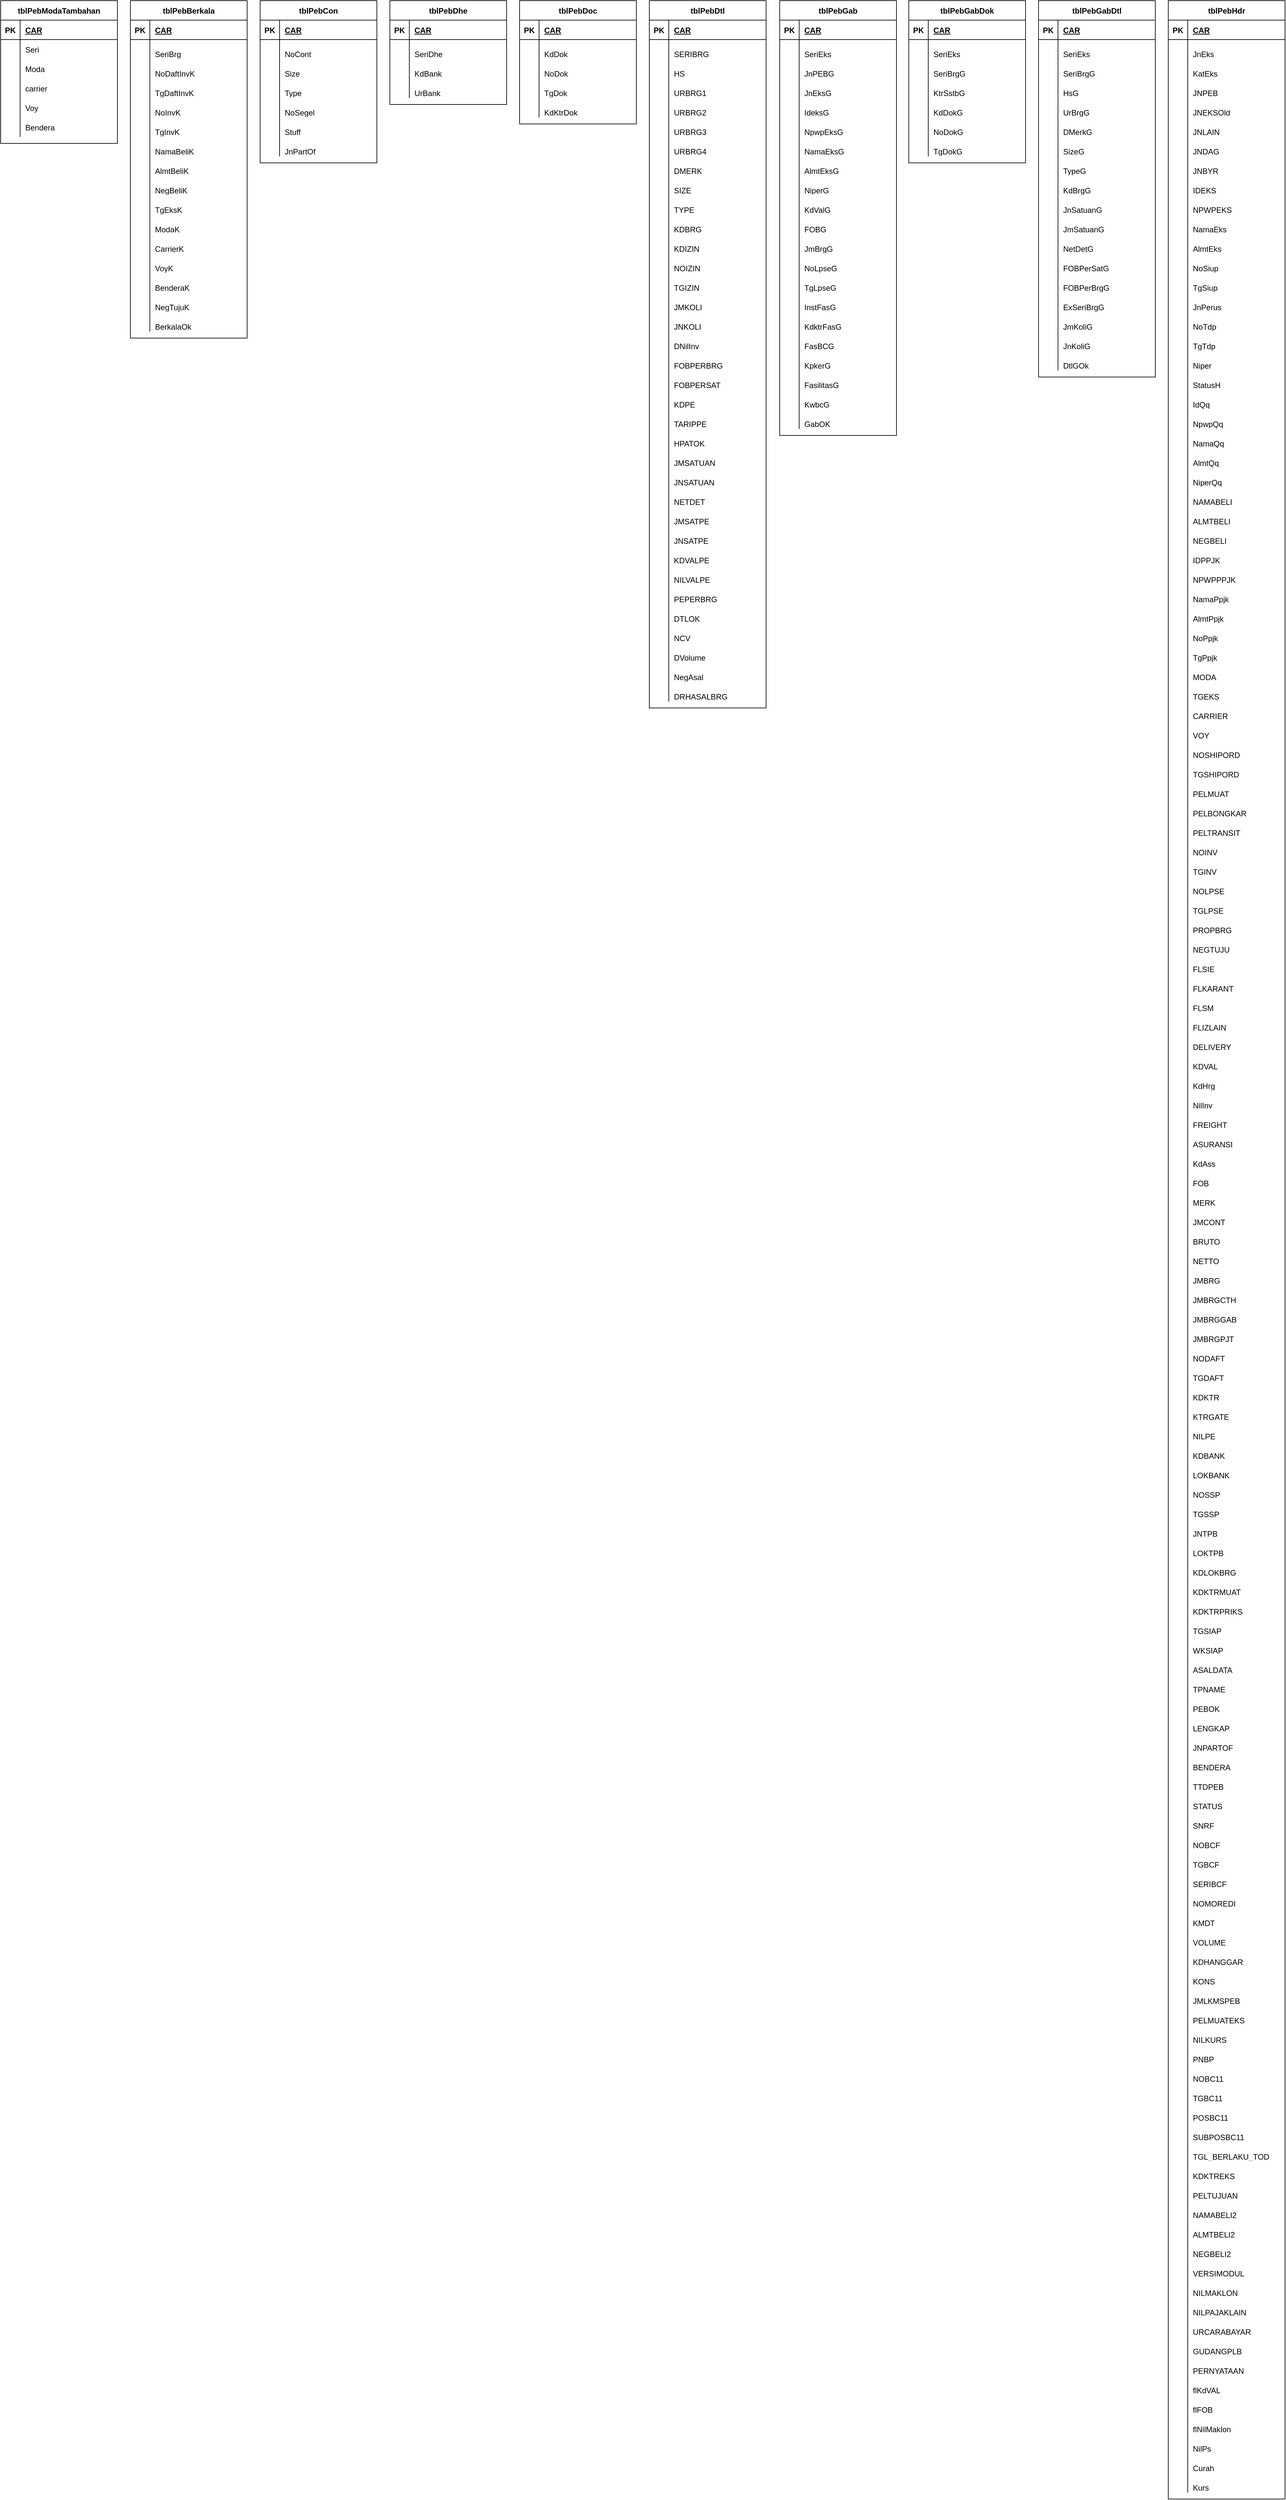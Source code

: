 <mxfile version="15.2.7" type="github">
  <diagram id="baU_Jcyu-7falfqehOVd" name="Page-1">
    <mxGraphModel dx="868" dy="412" grid="1" gridSize="10" guides="1" tooltips="1" connect="1" arrows="1" fold="1" page="1" pageScale="1" pageWidth="827" pageHeight="1169" math="0" shadow="0">
      <root>
        <mxCell id="0" />
        <mxCell id="1" parent="0" />
        <mxCell id="pGpdINTlfnwhLV8Ruurr-1" value="&#xa;  tblPebModaTambahan&#xa;" style="shape=table;startSize=30;container=1;collapsible=1;childLayout=tableLayout;fixedRows=1;rowLines=0;fontStyle=1;align=center;resizeLast=1;" vertex="1" parent="1">
          <mxGeometry x="40" y="40" width="180" height="220" as="geometry" />
        </mxCell>
        <mxCell id="pGpdINTlfnwhLV8Ruurr-2" value="" style="shape=partialRectangle;collapsible=0;dropTarget=0;pointerEvents=0;fillColor=none;top=0;left=0;bottom=1;right=0;points=[[0,0.5],[1,0.5]];portConstraint=eastwest;" vertex="1" parent="pGpdINTlfnwhLV8Ruurr-1">
          <mxGeometry y="30" width="180" height="30" as="geometry" />
        </mxCell>
        <mxCell id="pGpdINTlfnwhLV8Ruurr-3" value="PK" style="shape=partialRectangle;connectable=0;fillColor=none;top=0;left=0;bottom=0;right=0;fontStyle=1;overflow=hidden;" vertex="1" parent="pGpdINTlfnwhLV8Ruurr-2">
          <mxGeometry width="30" height="30" as="geometry" />
        </mxCell>
        <mxCell id="pGpdINTlfnwhLV8Ruurr-4" value="CAR" style="shape=partialRectangle;connectable=0;fillColor=none;top=0;left=0;bottom=0;right=0;align=left;spacingLeft=6;fontStyle=5;overflow=hidden;" vertex="1" parent="pGpdINTlfnwhLV8Ruurr-2">
          <mxGeometry x="30" width="150" height="30" as="geometry" />
        </mxCell>
        <mxCell id="pGpdINTlfnwhLV8Ruurr-5" value="" style="shape=partialRectangle;collapsible=0;dropTarget=0;pointerEvents=0;fillColor=none;top=0;left=0;bottom=0;right=0;points=[[0,0.5],[1,0.5]];portConstraint=eastwest;" vertex="1" parent="pGpdINTlfnwhLV8Ruurr-1">
          <mxGeometry y="60" width="180" height="30" as="geometry" />
        </mxCell>
        <mxCell id="pGpdINTlfnwhLV8Ruurr-6" value="" style="shape=partialRectangle;connectable=0;fillColor=none;top=0;left=0;bottom=0;right=0;editable=1;overflow=hidden;" vertex="1" parent="pGpdINTlfnwhLV8Ruurr-5">
          <mxGeometry width="30" height="30" as="geometry" />
        </mxCell>
        <mxCell id="pGpdINTlfnwhLV8Ruurr-7" value="Seri" style="shape=partialRectangle;connectable=0;fillColor=none;top=0;left=0;bottom=0;right=0;align=left;spacingLeft=6;overflow=hidden;" vertex="1" parent="pGpdINTlfnwhLV8Ruurr-5">
          <mxGeometry x="30" width="150" height="30" as="geometry" />
        </mxCell>
        <mxCell id="pGpdINTlfnwhLV8Ruurr-8" value="" style="shape=partialRectangle;collapsible=0;dropTarget=0;pointerEvents=0;fillColor=none;top=0;left=0;bottom=0;right=0;points=[[0,0.5],[1,0.5]];portConstraint=eastwest;" vertex="1" parent="pGpdINTlfnwhLV8Ruurr-1">
          <mxGeometry y="90" width="180" height="30" as="geometry" />
        </mxCell>
        <mxCell id="pGpdINTlfnwhLV8Ruurr-9" value="" style="shape=partialRectangle;connectable=0;fillColor=none;top=0;left=0;bottom=0;right=0;editable=1;overflow=hidden;" vertex="1" parent="pGpdINTlfnwhLV8Ruurr-8">
          <mxGeometry width="30" height="30" as="geometry" />
        </mxCell>
        <mxCell id="pGpdINTlfnwhLV8Ruurr-10" value="Moda" style="shape=partialRectangle;connectable=0;fillColor=none;top=0;left=0;bottom=0;right=0;align=left;spacingLeft=6;overflow=hidden;" vertex="1" parent="pGpdINTlfnwhLV8Ruurr-8">
          <mxGeometry x="30" width="150" height="30" as="geometry" />
        </mxCell>
        <mxCell id="pGpdINTlfnwhLV8Ruurr-11" value="" style="shape=partialRectangle;collapsible=0;dropTarget=0;pointerEvents=0;fillColor=none;top=0;left=0;bottom=0;right=0;points=[[0,0.5],[1,0.5]];portConstraint=eastwest;" vertex="1" parent="pGpdINTlfnwhLV8Ruurr-1">
          <mxGeometry y="120" width="180" height="30" as="geometry" />
        </mxCell>
        <mxCell id="pGpdINTlfnwhLV8Ruurr-12" value="" style="shape=partialRectangle;connectable=0;fillColor=none;top=0;left=0;bottom=0;right=0;editable=1;overflow=hidden;" vertex="1" parent="pGpdINTlfnwhLV8Ruurr-11">
          <mxGeometry width="30" height="30" as="geometry" />
        </mxCell>
        <mxCell id="pGpdINTlfnwhLV8Ruurr-13" value="carrier" style="shape=partialRectangle;connectable=0;fillColor=none;top=0;left=0;bottom=0;right=0;align=left;spacingLeft=6;overflow=hidden;" vertex="1" parent="pGpdINTlfnwhLV8Ruurr-11">
          <mxGeometry x="30" width="150" height="30" as="geometry" />
        </mxCell>
        <mxCell id="pGpdINTlfnwhLV8Ruurr-14" value="" style="shape=partialRectangle;collapsible=0;dropTarget=0;pointerEvents=0;fillColor=none;top=0;left=0;bottom=0;right=0;points=[[0,0.5],[1,0.5]];portConstraint=eastwest;" vertex="1" parent="pGpdINTlfnwhLV8Ruurr-1">
          <mxGeometry y="150" width="180" height="30" as="geometry" />
        </mxCell>
        <mxCell id="pGpdINTlfnwhLV8Ruurr-15" value="" style="shape=partialRectangle;connectable=0;fillColor=none;top=0;left=0;bottom=0;right=0;editable=1;overflow=hidden;" vertex="1" parent="pGpdINTlfnwhLV8Ruurr-14">
          <mxGeometry width="30" height="30" as="geometry" />
        </mxCell>
        <mxCell id="pGpdINTlfnwhLV8Ruurr-16" value="Voy" style="shape=partialRectangle;connectable=0;fillColor=none;top=0;left=0;bottom=0;right=0;align=left;spacingLeft=6;overflow=hidden;" vertex="1" parent="pGpdINTlfnwhLV8Ruurr-14">
          <mxGeometry x="30" width="150" height="30" as="geometry" />
        </mxCell>
        <mxCell id="pGpdINTlfnwhLV8Ruurr-17" value="" style="shape=partialRectangle;collapsible=0;dropTarget=0;pointerEvents=0;fillColor=none;top=0;left=0;bottom=0;right=0;points=[[0,0.5],[1,0.5]];portConstraint=eastwest;" vertex="1" parent="pGpdINTlfnwhLV8Ruurr-1">
          <mxGeometry y="180" width="180" height="30" as="geometry" />
        </mxCell>
        <mxCell id="pGpdINTlfnwhLV8Ruurr-18" value="" style="shape=partialRectangle;connectable=0;fillColor=none;top=0;left=0;bottom=0;right=0;editable=1;overflow=hidden;" vertex="1" parent="pGpdINTlfnwhLV8Ruurr-17">
          <mxGeometry width="30" height="30" as="geometry" />
        </mxCell>
        <mxCell id="pGpdINTlfnwhLV8Ruurr-19" value="Bendera" style="shape=partialRectangle;connectable=0;fillColor=none;top=0;left=0;bottom=0;right=0;align=left;spacingLeft=6;overflow=hidden;" vertex="1" parent="pGpdINTlfnwhLV8Ruurr-17">
          <mxGeometry x="30" width="150" height="30" as="geometry" />
        </mxCell>
        <mxCell id="pGpdINTlfnwhLV8Ruurr-23" value="&#xa;  tblPebBerkala&#xa;" style="shape=table;startSize=30;container=1;collapsible=1;childLayout=tableLayout;fixedRows=1;rowLines=0;fontStyle=1;align=center;resizeLast=1;" vertex="1" parent="1">
          <mxGeometry x="240" y="40" width="180" height="520" as="geometry" />
        </mxCell>
        <mxCell id="pGpdINTlfnwhLV8Ruurr-24" value="" style="shape=partialRectangle;collapsible=0;dropTarget=0;pointerEvents=0;fillColor=none;top=0;left=0;bottom=1;right=0;points=[[0,0.5],[1,0.5]];portConstraint=eastwest;" vertex="1" parent="pGpdINTlfnwhLV8Ruurr-23">
          <mxGeometry y="30" width="180" height="30" as="geometry" />
        </mxCell>
        <mxCell id="pGpdINTlfnwhLV8Ruurr-25" value="PK" style="shape=partialRectangle;connectable=0;fillColor=none;top=0;left=0;bottom=0;right=0;fontStyle=1;overflow=hidden;" vertex="1" parent="pGpdINTlfnwhLV8Ruurr-24">
          <mxGeometry width="30" height="30" as="geometry" />
        </mxCell>
        <mxCell id="pGpdINTlfnwhLV8Ruurr-26" value="CAR" style="shape=partialRectangle;connectable=0;fillColor=none;top=0;left=0;bottom=0;right=0;align=left;spacingLeft=6;fontStyle=5;overflow=hidden;" vertex="1" parent="pGpdINTlfnwhLV8Ruurr-24">
          <mxGeometry x="30" width="150" height="30" as="geometry" />
        </mxCell>
        <mxCell id="pGpdINTlfnwhLV8Ruurr-27" value="" style="shape=partialRectangle;collapsible=0;dropTarget=0;pointerEvents=0;fillColor=none;top=0;left=0;bottom=0;right=0;points=[[0,0.5],[1,0.5]];portConstraint=eastwest;" vertex="1" parent="pGpdINTlfnwhLV8Ruurr-23">
          <mxGeometry y="60" width="180" height="30" as="geometry" />
        </mxCell>
        <mxCell id="pGpdINTlfnwhLV8Ruurr-28" value="" style="shape=partialRectangle;connectable=0;fillColor=none;top=0;left=0;bottom=0;right=0;editable=1;overflow=hidden;" vertex="1" parent="pGpdINTlfnwhLV8Ruurr-27">
          <mxGeometry width="30" height="30" as="geometry" />
        </mxCell>
        <mxCell id="pGpdINTlfnwhLV8Ruurr-29" value="&#xa;  SeriBrg&#xa;" style="shape=partialRectangle;connectable=0;fillColor=none;top=0;left=0;bottom=0;right=0;align=left;spacingLeft=6;overflow=hidden;" vertex="1" parent="pGpdINTlfnwhLV8Ruurr-27">
          <mxGeometry x="30" width="150" height="30" as="geometry" />
        </mxCell>
        <mxCell id="pGpdINTlfnwhLV8Ruurr-30" value="" style="shape=partialRectangle;collapsible=0;dropTarget=0;pointerEvents=0;fillColor=none;top=0;left=0;bottom=0;right=0;points=[[0,0.5],[1,0.5]];portConstraint=eastwest;" vertex="1" parent="pGpdINTlfnwhLV8Ruurr-23">
          <mxGeometry y="90" width="180" height="30" as="geometry" />
        </mxCell>
        <mxCell id="pGpdINTlfnwhLV8Ruurr-31" value="" style="shape=partialRectangle;connectable=0;fillColor=none;top=0;left=0;bottom=0;right=0;editable=1;overflow=hidden;" vertex="1" parent="pGpdINTlfnwhLV8Ruurr-30">
          <mxGeometry width="30" height="30" as="geometry" />
        </mxCell>
        <mxCell id="pGpdINTlfnwhLV8Ruurr-32" value="&#xa;  NoDaftInvK&#xa;" style="shape=partialRectangle;connectable=0;fillColor=none;top=0;left=0;bottom=0;right=0;align=left;spacingLeft=6;overflow=hidden;" vertex="1" parent="pGpdINTlfnwhLV8Ruurr-30">
          <mxGeometry x="30" width="150" height="30" as="geometry" />
        </mxCell>
        <mxCell id="pGpdINTlfnwhLV8Ruurr-33" value="" style="shape=partialRectangle;collapsible=0;dropTarget=0;pointerEvents=0;fillColor=none;top=0;left=0;bottom=0;right=0;points=[[0,0.5],[1,0.5]];portConstraint=eastwest;" vertex="1" parent="pGpdINTlfnwhLV8Ruurr-23">
          <mxGeometry y="120" width="180" height="30" as="geometry" />
        </mxCell>
        <mxCell id="pGpdINTlfnwhLV8Ruurr-34" value="" style="shape=partialRectangle;connectable=0;fillColor=none;top=0;left=0;bottom=0;right=0;editable=1;overflow=hidden;" vertex="1" parent="pGpdINTlfnwhLV8Ruurr-33">
          <mxGeometry width="30" height="30" as="geometry" />
        </mxCell>
        <mxCell id="pGpdINTlfnwhLV8Ruurr-35" value="&#xa;  TgDaftInvK&#xa;" style="shape=partialRectangle;connectable=0;fillColor=none;top=0;left=0;bottom=0;right=0;align=left;spacingLeft=6;overflow=hidden;" vertex="1" parent="pGpdINTlfnwhLV8Ruurr-33">
          <mxGeometry x="30" width="150" height="30" as="geometry" />
        </mxCell>
        <mxCell id="pGpdINTlfnwhLV8Ruurr-36" value="" style="shape=partialRectangle;collapsible=0;dropTarget=0;pointerEvents=0;fillColor=none;top=0;left=0;bottom=0;right=0;points=[[0,0.5],[1,0.5]];portConstraint=eastwest;" vertex="1" parent="pGpdINTlfnwhLV8Ruurr-23">
          <mxGeometry y="150" width="180" height="30" as="geometry" />
        </mxCell>
        <mxCell id="pGpdINTlfnwhLV8Ruurr-37" value="" style="shape=partialRectangle;connectable=0;fillColor=none;top=0;left=0;bottom=0;right=0;editable=1;overflow=hidden;" vertex="1" parent="pGpdINTlfnwhLV8Ruurr-36">
          <mxGeometry width="30" height="30" as="geometry" />
        </mxCell>
        <mxCell id="pGpdINTlfnwhLV8Ruurr-38" value="&#xa;  NoInvK&#xa;" style="shape=partialRectangle;connectable=0;fillColor=none;top=0;left=0;bottom=0;right=0;align=left;spacingLeft=6;overflow=hidden;" vertex="1" parent="pGpdINTlfnwhLV8Ruurr-36">
          <mxGeometry x="30" width="150" height="30" as="geometry" />
        </mxCell>
        <mxCell id="pGpdINTlfnwhLV8Ruurr-39" value="" style="shape=partialRectangle;collapsible=0;dropTarget=0;pointerEvents=0;fillColor=none;top=0;left=0;bottom=0;right=0;points=[[0,0.5],[1,0.5]];portConstraint=eastwest;" vertex="1" parent="pGpdINTlfnwhLV8Ruurr-23">
          <mxGeometry y="180" width="180" height="30" as="geometry" />
        </mxCell>
        <mxCell id="pGpdINTlfnwhLV8Ruurr-40" value="" style="shape=partialRectangle;connectable=0;fillColor=none;top=0;left=0;bottom=0;right=0;editable=1;overflow=hidden;" vertex="1" parent="pGpdINTlfnwhLV8Ruurr-39">
          <mxGeometry width="30" height="30" as="geometry" />
        </mxCell>
        <mxCell id="pGpdINTlfnwhLV8Ruurr-41" value="&#xa;  TgInvK&#xa;" style="shape=partialRectangle;connectable=0;fillColor=none;top=0;left=0;bottom=0;right=0;align=left;spacingLeft=6;overflow=hidden;" vertex="1" parent="pGpdINTlfnwhLV8Ruurr-39">
          <mxGeometry x="30" width="150" height="30" as="geometry" />
        </mxCell>
        <mxCell id="pGpdINTlfnwhLV8Ruurr-42" value="" style="shape=partialRectangle;collapsible=0;dropTarget=0;pointerEvents=0;fillColor=none;top=0;left=0;bottom=0;right=0;points=[[0,0.5],[1,0.5]];portConstraint=eastwest;" vertex="1" parent="pGpdINTlfnwhLV8Ruurr-23">
          <mxGeometry y="210" width="180" height="30" as="geometry" />
        </mxCell>
        <mxCell id="pGpdINTlfnwhLV8Ruurr-43" value="" style="shape=partialRectangle;connectable=0;fillColor=none;top=0;left=0;bottom=0;right=0;editable=1;overflow=hidden;" vertex="1" parent="pGpdINTlfnwhLV8Ruurr-42">
          <mxGeometry width="30" height="30" as="geometry" />
        </mxCell>
        <mxCell id="pGpdINTlfnwhLV8Ruurr-44" value="&#xa;  NamaBeliK&#xa;" style="shape=partialRectangle;connectable=0;fillColor=none;top=0;left=0;bottom=0;right=0;align=left;spacingLeft=6;overflow=hidden;" vertex="1" parent="pGpdINTlfnwhLV8Ruurr-42">
          <mxGeometry x="30" width="150" height="30" as="geometry" />
        </mxCell>
        <mxCell id="pGpdINTlfnwhLV8Ruurr-45" value="" style="shape=partialRectangle;collapsible=0;dropTarget=0;pointerEvents=0;fillColor=none;top=0;left=0;bottom=0;right=0;points=[[0,0.5],[1,0.5]];portConstraint=eastwest;" vertex="1" parent="pGpdINTlfnwhLV8Ruurr-23">
          <mxGeometry y="240" width="180" height="30" as="geometry" />
        </mxCell>
        <mxCell id="pGpdINTlfnwhLV8Ruurr-46" value="" style="shape=partialRectangle;connectable=0;fillColor=none;top=0;left=0;bottom=0;right=0;editable=1;overflow=hidden;" vertex="1" parent="pGpdINTlfnwhLV8Ruurr-45">
          <mxGeometry width="30" height="30" as="geometry" />
        </mxCell>
        <mxCell id="pGpdINTlfnwhLV8Ruurr-47" value="&#xa;  AlmtBeliK&#xa;" style="shape=partialRectangle;connectable=0;fillColor=none;top=0;left=0;bottom=0;right=0;align=left;spacingLeft=6;overflow=hidden;" vertex="1" parent="pGpdINTlfnwhLV8Ruurr-45">
          <mxGeometry x="30" width="150" height="30" as="geometry" />
        </mxCell>
        <mxCell id="pGpdINTlfnwhLV8Ruurr-48" value="" style="shape=partialRectangle;collapsible=0;dropTarget=0;pointerEvents=0;fillColor=none;top=0;left=0;bottom=0;right=0;points=[[0,0.5],[1,0.5]];portConstraint=eastwest;" vertex="1" parent="pGpdINTlfnwhLV8Ruurr-23">
          <mxGeometry y="270" width="180" height="30" as="geometry" />
        </mxCell>
        <mxCell id="pGpdINTlfnwhLV8Ruurr-49" value="" style="shape=partialRectangle;connectable=0;fillColor=none;top=0;left=0;bottom=0;right=0;editable=1;overflow=hidden;" vertex="1" parent="pGpdINTlfnwhLV8Ruurr-48">
          <mxGeometry width="30" height="30" as="geometry" />
        </mxCell>
        <mxCell id="pGpdINTlfnwhLV8Ruurr-50" value="&#xa;  NegBeliK&#xa;" style="shape=partialRectangle;connectable=0;fillColor=none;top=0;left=0;bottom=0;right=0;align=left;spacingLeft=6;overflow=hidden;" vertex="1" parent="pGpdINTlfnwhLV8Ruurr-48">
          <mxGeometry x="30" width="150" height="30" as="geometry" />
        </mxCell>
        <mxCell id="pGpdINTlfnwhLV8Ruurr-51" value="" style="shape=partialRectangle;collapsible=0;dropTarget=0;pointerEvents=0;fillColor=none;top=0;left=0;bottom=0;right=0;points=[[0,0.5],[1,0.5]];portConstraint=eastwest;" vertex="1" parent="pGpdINTlfnwhLV8Ruurr-23">
          <mxGeometry y="300" width="180" height="30" as="geometry" />
        </mxCell>
        <mxCell id="pGpdINTlfnwhLV8Ruurr-52" value="" style="shape=partialRectangle;connectable=0;fillColor=none;top=0;left=0;bottom=0;right=0;editable=1;overflow=hidden;" vertex="1" parent="pGpdINTlfnwhLV8Ruurr-51">
          <mxGeometry width="30" height="30" as="geometry" />
        </mxCell>
        <mxCell id="pGpdINTlfnwhLV8Ruurr-53" value="&#xa;  TgEksK&#xa;" style="shape=partialRectangle;connectable=0;fillColor=none;top=0;left=0;bottom=0;right=0;align=left;spacingLeft=6;overflow=hidden;" vertex="1" parent="pGpdINTlfnwhLV8Ruurr-51">
          <mxGeometry x="30" width="150" height="30" as="geometry" />
        </mxCell>
        <mxCell id="pGpdINTlfnwhLV8Ruurr-54" value="" style="shape=partialRectangle;collapsible=0;dropTarget=0;pointerEvents=0;fillColor=none;top=0;left=0;bottom=0;right=0;points=[[0,0.5],[1,0.5]];portConstraint=eastwest;" vertex="1" parent="pGpdINTlfnwhLV8Ruurr-23">
          <mxGeometry y="330" width="180" height="30" as="geometry" />
        </mxCell>
        <mxCell id="pGpdINTlfnwhLV8Ruurr-55" value="" style="shape=partialRectangle;connectable=0;fillColor=none;top=0;left=0;bottom=0;right=0;editable=1;overflow=hidden;" vertex="1" parent="pGpdINTlfnwhLV8Ruurr-54">
          <mxGeometry width="30" height="30" as="geometry" />
        </mxCell>
        <mxCell id="pGpdINTlfnwhLV8Ruurr-56" value="&#xa;  ModaK&#xa;" style="shape=partialRectangle;connectable=0;fillColor=none;top=0;left=0;bottom=0;right=0;align=left;spacingLeft=6;overflow=hidden;" vertex="1" parent="pGpdINTlfnwhLV8Ruurr-54">
          <mxGeometry x="30" width="150" height="30" as="geometry" />
        </mxCell>
        <mxCell id="pGpdINTlfnwhLV8Ruurr-57" value="" style="shape=partialRectangle;collapsible=0;dropTarget=0;pointerEvents=0;fillColor=none;top=0;left=0;bottom=0;right=0;points=[[0,0.5],[1,0.5]];portConstraint=eastwest;" vertex="1" parent="pGpdINTlfnwhLV8Ruurr-23">
          <mxGeometry y="360" width="180" height="30" as="geometry" />
        </mxCell>
        <mxCell id="pGpdINTlfnwhLV8Ruurr-58" value="" style="shape=partialRectangle;connectable=0;fillColor=none;top=0;left=0;bottom=0;right=0;editable=1;overflow=hidden;" vertex="1" parent="pGpdINTlfnwhLV8Ruurr-57">
          <mxGeometry width="30" height="30" as="geometry" />
        </mxCell>
        <mxCell id="pGpdINTlfnwhLV8Ruurr-59" value="&#xa;  CarrierK&#xa;" style="shape=partialRectangle;connectable=0;fillColor=none;top=0;left=0;bottom=0;right=0;align=left;spacingLeft=6;overflow=hidden;" vertex="1" parent="pGpdINTlfnwhLV8Ruurr-57">
          <mxGeometry x="30" width="150" height="30" as="geometry" />
        </mxCell>
        <mxCell id="pGpdINTlfnwhLV8Ruurr-60" value="" style="shape=partialRectangle;collapsible=0;dropTarget=0;pointerEvents=0;fillColor=none;top=0;left=0;bottom=0;right=0;points=[[0,0.5],[1,0.5]];portConstraint=eastwest;" vertex="1" parent="pGpdINTlfnwhLV8Ruurr-23">
          <mxGeometry y="390" width="180" height="30" as="geometry" />
        </mxCell>
        <mxCell id="pGpdINTlfnwhLV8Ruurr-61" value="" style="shape=partialRectangle;connectable=0;fillColor=none;top=0;left=0;bottom=0;right=0;editable=1;overflow=hidden;" vertex="1" parent="pGpdINTlfnwhLV8Ruurr-60">
          <mxGeometry width="30" height="30" as="geometry" />
        </mxCell>
        <mxCell id="pGpdINTlfnwhLV8Ruurr-62" value="&#xa;  VoyK&#xa;" style="shape=partialRectangle;connectable=0;fillColor=none;top=0;left=0;bottom=0;right=0;align=left;spacingLeft=6;overflow=hidden;" vertex="1" parent="pGpdINTlfnwhLV8Ruurr-60">
          <mxGeometry x="30" width="150" height="30" as="geometry" />
        </mxCell>
        <mxCell id="pGpdINTlfnwhLV8Ruurr-63" value="" style="shape=partialRectangle;collapsible=0;dropTarget=0;pointerEvents=0;fillColor=none;top=0;left=0;bottom=0;right=0;points=[[0,0.5],[1,0.5]];portConstraint=eastwest;" vertex="1" parent="pGpdINTlfnwhLV8Ruurr-23">
          <mxGeometry y="420" width="180" height="30" as="geometry" />
        </mxCell>
        <mxCell id="pGpdINTlfnwhLV8Ruurr-64" value="" style="shape=partialRectangle;connectable=0;fillColor=none;top=0;left=0;bottom=0;right=0;editable=1;overflow=hidden;" vertex="1" parent="pGpdINTlfnwhLV8Ruurr-63">
          <mxGeometry width="30" height="30" as="geometry" />
        </mxCell>
        <mxCell id="pGpdINTlfnwhLV8Ruurr-65" value="&#xa;  BenderaK&#xa;" style="shape=partialRectangle;connectable=0;fillColor=none;top=0;left=0;bottom=0;right=0;align=left;spacingLeft=6;overflow=hidden;" vertex="1" parent="pGpdINTlfnwhLV8Ruurr-63">
          <mxGeometry x="30" width="150" height="30" as="geometry" />
        </mxCell>
        <mxCell id="pGpdINTlfnwhLV8Ruurr-66" value="" style="shape=partialRectangle;collapsible=0;dropTarget=0;pointerEvents=0;fillColor=none;top=0;left=0;bottom=0;right=0;points=[[0,0.5],[1,0.5]];portConstraint=eastwest;" vertex="1" parent="pGpdINTlfnwhLV8Ruurr-23">
          <mxGeometry y="450" width="180" height="30" as="geometry" />
        </mxCell>
        <mxCell id="pGpdINTlfnwhLV8Ruurr-67" value="" style="shape=partialRectangle;connectable=0;fillColor=none;top=0;left=0;bottom=0;right=0;editable=1;overflow=hidden;" vertex="1" parent="pGpdINTlfnwhLV8Ruurr-66">
          <mxGeometry width="30" height="30" as="geometry" />
        </mxCell>
        <mxCell id="pGpdINTlfnwhLV8Ruurr-68" value="&#xa;  NegTujuK&#xa;" style="shape=partialRectangle;connectable=0;fillColor=none;top=0;left=0;bottom=0;right=0;align=left;spacingLeft=6;overflow=hidden;" vertex="1" parent="pGpdINTlfnwhLV8Ruurr-66">
          <mxGeometry x="30" width="150" height="30" as="geometry" />
        </mxCell>
        <mxCell id="pGpdINTlfnwhLV8Ruurr-69" value="" style="shape=partialRectangle;collapsible=0;dropTarget=0;pointerEvents=0;fillColor=none;top=0;left=0;bottom=0;right=0;points=[[0,0.5],[1,0.5]];portConstraint=eastwest;" vertex="1" parent="pGpdINTlfnwhLV8Ruurr-23">
          <mxGeometry y="480" width="180" height="30" as="geometry" />
        </mxCell>
        <mxCell id="pGpdINTlfnwhLV8Ruurr-70" value="" style="shape=partialRectangle;connectable=0;fillColor=none;top=0;left=0;bottom=0;right=0;editable=1;overflow=hidden;" vertex="1" parent="pGpdINTlfnwhLV8Ruurr-69">
          <mxGeometry width="30" height="30" as="geometry" />
        </mxCell>
        <mxCell id="pGpdINTlfnwhLV8Ruurr-71" value="&#xa;  BerkalaOk&#xa;" style="shape=partialRectangle;connectable=0;fillColor=none;top=0;left=0;bottom=0;right=0;align=left;spacingLeft=6;overflow=hidden;" vertex="1" parent="pGpdINTlfnwhLV8Ruurr-69">
          <mxGeometry x="30" width="150" height="30" as="geometry" />
        </mxCell>
        <mxCell id="pGpdINTlfnwhLV8Ruurr-72" value="&#xa;  tblPebCon&#xa;" style="shape=table;startSize=30;container=1;collapsible=1;childLayout=tableLayout;fixedRows=1;rowLines=0;fontStyle=1;align=center;resizeLast=1;" vertex="1" parent="1">
          <mxGeometry x="440" y="40" width="180" height="250" as="geometry" />
        </mxCell>
        <mxCell id="pGpdINTlfnwhLV8Ruurr-73" value="" style="shape=partialRectangle;collapsible=0;dropTarget=0;pointerEvents=0;fillColor=none;top=0;left=0;bottom=1;right=0;points=[[0,0.5],[1,0.5]];portConstraint=eastwest;" vertex="1" parent="pGpdINTlfnwhLV8Ruurr-72">
          <mxGeometry y="30" width="180" height="30" as="geometry" />
        </mxCell>
        <mxCell id="pGpdINTlfnwhLV8Ruurr-74" value="PK" style="shape=partialRectangle;connectable=0;fillColor=none;top=0;left=0;bottom=0;right=0;fontStyle=1;overflow=hidden;" vertex="1" parent="pGpdINTlfnwhLV8Ruurr-73">
          <mxGeometry width="30" height="30" as="geometry" />
        </mxCell>
        <mxCell id="pGpdINTlfnwhLV8Ruurr-75" value="CAR" style="shape=partialRectangle;connectable=0;fillColor=none;top=0;left=0;bottom=0;right=0;align=left;spacingLeft=6;fontStyle=5;overflow=hidden;" vertex="1" parent="pGpdINTlfnwhLV8Ruurr-73">
          <mxGeometry x="30" width="150" height="30" as="geometry" />
        </mxCell>
        <mxCell id="pGpdINTlfnwhLV8Ruurr-76" value="" style="shape=partialRectangle;collapsible=0;dropTarget=0;pointerEvents=0;fillColor=none;top=0;left=0;bottom=0;right=0;points=[[0,0.5],[1,0.5]];portConstraint=eastwest;" vertex="1" parent="pGpdINTlfnwhLV8Ruurr-72">
          <mxGeometry y="60" width="180" height="30" as="geometry" />
        </mxCell>
        <mxCell id="pGpdINTlfnwhLV8Ruurr-77" value="" style="shape=partialRectangle;connectable=0;fillColor=none;top=0;left=0;bottom=0;right=0;editable=1;overflow=hidden;" vertex="1" parent="pGpdINTlfnwhLV8Ruurr-76">
          <mxGeometry width="30" height="30" as="geometry" />
        </mxCell>
        <mxCell id="pGpdINTlfnwhLV8Ruurr-78" value="&#xa;  NoCont&#xa;" style="shape=partialRectangle;connectable=0;fillColor=none;top=0;left=0;bottom=0;right=0;align=left;spacingLeft=6;overflow=hidden;" vertex="1" parent="pGpdINTlfnwhLV8Ruurr-76">
          <mxGeometry x="30" width="150" height="30" as="geometry" />
        </mxCell>
        <mxCell id="pGpdINTlfnwhLV8Ruurr-79" value="" style="shape=partialRectangle;collapsible=0;dropTarget=0;pointerEvents=0;fillColor=none;top=0;left=0;bottom=0;right=0;points=[[0,0.5],[1,0.5]];portConstraint=eastwest;" vertex="1" parent="pGpdINTlfnwhLV8Ruurr-72">
          <mxGeometry y="90" width="180" height="30" as="geometry" />
        </mxCell>
        <mxCell id="pGpdINTlfnwhLV8Ruurr-80" value="" style="shape=partialRectangle;connectable=0;fillColor=none;top=0;left=0;bottom=0;right=0;editable=1;overflow=hidden;" vertex="1" parent="pGpdINTlfnwhLV8Ruurr-79">
          <mxGeometry width="30" height="30" as="geometry" />
        </mxCell>
        <mxCell id="pGpdINTlfnwhLV8Ruurr-81" value="&#xa;  Size&#xa;" style="shape=partialRectangle;connectable=0;fillColor=none;top=0;left=0;bottom=0;right=0;align=left;spacingLeft=6;overflow=hidden;" vertex="1" parent="pGpdINTlfnwhLV8Ruurr-79">
          <mxGeometry x="30" width="150" height="30" as="geometry" />
        </mxCell>
        <mxCell id="pGpdINTlfnwhLV8Ruurr-82" value="" style="shape=partialRectangle;collapsible=0;dropTarget=0;pointerEvents=0;fillColor=none;top=0;left=0;bottom=0;right=0;points=[[0,0.5],[1,0.5]];portConstraint=eastwest;" vertex="1" parent="pGpdINTlfnwhLV8Ruurr-72">
          <mxGeometry y="120" width="180" height="30" as="geometry" />
        </mxCell>
        <mxCell id="pGpdINTlfnwhLV8Ruurr-83" value="" style="shape=partialRectangle;connectable=0;fillColor=none;top=0;left=0;bottom=0;right=0;editable=1;overflow=hidden;" vertex="1" parent="pGpdINTlfnwhLV8Ruurr-82">
          <mxGeometry width="30" height="30" as="geometry" />
        </mxCell>
        <mxCell id="pGpdINTlfnwhLV8Ruurr-84" value="&#xa;  Type&#xa;" style="shape=partialRectangle;connectable=0;fillColor=none;top=0;left=0;bottom=0;right=0;align=left;spacingLeft=6;overflow=hidden;" vertex="1" parent="pGpdINTlfnwhLV8Ruurr-82">
          <mxGeometry x="30" width="150" height="30" as="geometry" />
        </mxCell>
        <mxCell id="pGpdINTlfnwhLV8Ruurr-85" value="" style="shape=partialRectangle;collapsible=0;dropTarget=0;pointerEvents=0;fillColor=none;top=0;left=0;bottom=0;right=0;points=[[0,0.5],[1,0.5]];portConstraint=eastwest;" vertex="1" parent="pGpdINTlfnwhLV8Ruurr-72">
          <mxGeometry y="150" width="180" height="30" as="geometry" />
        </mxCell>
        <mxCell id="pGpdINTlfnwhLV8Ruurr-86" value="" style="shape=partialRectangle;connectable=0;fillColor=none;top=0;left=0;bottom=0;right=0;editable=1;overflow=hidden;" vertex="1" parent="pGpdINTlfnwhLV8Ruurr-85">
          <mxGeometry width="30" height="30" as="geometry" />
        </mxCell>
        <mxCell id="pGpdINTlfnwhLV8Ruurr-87" value="&#xa;  NoSegel&#xa;" style="shape=partialRectangle;connectable=0;fillColor=none;top=0;left=0;bottom=0;right=0;align=left;spacingLeft=6;overflow=hidden;" vertex="1" parent="pGpdINTlfnwhLV8Ruurr-85">
          <mxGeometry x="30" width="150" height="30" as="geometry" />
        </mxCell>
        <mxCell id="pGpdINTlfnwhLV8Ruurr-88" value="" style="shape=partialRectangle;collapsible=0;dropTarget=0;pointerEvents=0;fillColor=none;top=0;left=0;bottom=0;right=0;points=[[0,0.5],[1,0.5]];portConstraint=eastwest;" vertex="1" parent="pGpdINTlfnwhLV8Ruurr-72">
          <mxGeometry y="180" width="180" height="30" as="geometry" />
        </mxCell>
        <mxCell id="pGpdINTlfnwhLV8Ruurr-89" value="" style="shape=partialRectangle;connectable=0;fillColor=none;top=0;left=0;bottom=0;right=0;editable=1;overflow=hidden;" vertex="1" parent="pGpdINTlfnwhLV8Ruurr-88">
          <mxGeometry width="30" height="30" as="geometry" />
        </mxCell>
        <mxCell id="pGpdINTlfnwhLV8Ruurr-90" value="&#xa;  Stuff&#xa;" style="shape=partialRectangle;connectable=0;fillColor=none;top=0;left=0;bottom=0;right=0;align=left;spacingLeft=6;overflow=hidden;" vertex="1" parent="pGpdINTlfnwhLV8Ruurr-88">
          <mxGeometry x="30" width="150" height="30" as="geometry" />
        </mxCell>
        <mxCell id="pGpdINTlfnwhLV8Ruurr-91" value="" style="shape=partialRectangle;collapsible=0;dropTarget=0;pointerEvents=0;fillColor=none;top=0;left=0;bottom=0;right=0;points=[[0,0.5],[1,0.5]];portConstraint=eastwest;" vertex="1" parent="pGpdINTlfnwhLV8Ruurr-72">
          <mxGeometry y="210" width="180" height="30" as="geometry" />
        </mxCell>
        <mxCell id="pGpdINTlfnwhLV8Ruurr-92" value="" style="shape=partialRectangle;connectable=0;fillColor=none;top=0;left=0;bottom=0;right=0;editable=1;overflow=hidden;" vertex="1" parent="pGpdINTlfnwhLV8Ruurr-91">
          <mxGeometry width="30" height="30" as="geometry" />
        </mxCell>
        <mxCell id="pGpdINTlfnwhLV8Ruurr-93" value="&#xa;  JnPartOf&#xa;" style="shape=partialRectangle;connectable=0;fillColor=none;top=0;left=0;bottom=0;right=0;align=left;spacingLeft=6;overflow=hidden;" vertex="1" parent="pGpdINTlfnwhLV8Ruurr-91">
          <mxGeometry x="30" width="150" height="30" as="geometry" />
        </mxCell>
        <mxCell id="pGpdINTlfnwhLV8Ruurr-94" value="&#xa;  tblPebDhe&#xa;" style="shape=table;startSize=30;container=1;collapsible=1;childLayout=tableLayout;fixedRows=1;rowLines=0;fontStyle=1;align=center;resizeLast=1;" vertex="1" parent="1">
          <mxGeometry x="640" y="40" width="180" height="160" as="geometry" />
        </mxCell>
        <mxCell id="pGpdINTlfnwhLV8Ruurr-95" value="" style="shape=partialRectangle;collapsible=0;dropTarget=0;pointerEvents=0;fillColor=none;top=0;left=0;bottom=1;right=0;points=[[0,0.5],[1,0.5]];portConstraint=eastwest;" vertex="1" parent="pGpdINTlfnwhLV8Ruurr-94">
          <mxGeometry y="30" width="180" height="30" as="geometry" />
        </mxCell>
        <mxCell id="pGpdINTlfnwhLV8Ruurr-96" value="PK" style="shape=partialRectangle;connectable=0;fillColor=none;top=0;left=0;bottom=0;right=0;fontStyle=1;overflow=hidden;" vertex="1" parent="pGpdINTlfnwhLV8Ruurr-95">
          <mxGeometry width="30" height="30" as="geometry" />
        </mxCell>
        <mxCell id="pGpdINTlfnwhLV8Ruurr-97" value="CAR" style="shape=partialRectangle;connectable=0;fillColor=none;top=0;left=0;bottom=0;right=0;align=left;spacingLeft=6;fontStyle=5;overflow=hidden;" vertex="1" parent="pGpdINTlfnwhLV8Ruurr-95">
          <mxGeometry x="30" width="150" height="30" as="geometry" />
        </mxCell>
        <mxCell id="pGpdINTlfnwhLV8Ruurr-98" value="" style="shape=partialRectangle;collapsible=0;dropTarget=0;pointerEvents=0;fillColor=none;top=0;left=0;bottom=0;right=0;points=[[0,0.5],[1,0.5]];portConstraint=eastwest;" vertex="1" parent="pGpdINTlfnwhLV8Ruurr-94">
          <mxGeometry y="60" width="180" height="30" as="geometry" />
        </mxCell>
        <mxCell id="pGpdINTlfnwhLV8Ruurr-99" value="" style="shape=partialRectangle;connectable=0;fillColor=none;top=0;left=0;bottom=0;right=0;editable=1;overflow=hidden;" vertex="1" parent="pGpdINTlfnwhLV8Ruurr-98">
          <mxGeometry width="30" height="30" as="geometry" />
        </mxCell>
        <mxCell id="pGpdINTlfnwhLV8Ruurr-100" value="&#xa;  SeriDhe&#xa;" style="shape=partialRectangle;connectable=0;fillColor=none;top=0;left=0;bottom=0;right=0;align=left;spacingLeft=6;overflow=hidden;" vertex="1" parent="pGpdINTlfnwhLV8Ruurr-98">
          <mxGeometry x="30" width="150" height="30" as="geometry" />
        </mxCell>
        <mxCell id="pGpdINTlfnwhLV8Ruurr-101" value="" style="shape=partialRectangle;collapsible=0;dropTarget=0;pointerEvents=0;fillColor=none;top=0;left=0;bottom=0;right=0;points=[[0,0.5],[1,0.5]];portConstraint=eastwest;" vertex="1" parent="pGpdINTlfnwhLV8Ruurr-94">
          <mxGeometry y="90" width="180" height="30" as="geometry" />
        </mxCell>
        <mxCell id="pGpdINTlfnwhLV8Ruurr-102" value="" style="shape=partialRectangle;connectable=0;fillColor=none;top=0;left=0;bottom=0;right=0;editable=1;overflow=hidden;" vertex="1" parent="pGpdINTlfnwhLV8Ruurr-101">
          <mxGeometry width="30" height="30" as="geometry" />
        </mxCell>
        <mxCell id="pGpdINTlfnwhLV8Ruurr-103" value="&#xa;  KdBank&#xa;" style="shape=partialRectangle;connectable=0;fillColor=none;top=0;left=0;bottom=0;right=0;align=left;spacingLeft=6;overflow=hidden;" vertex="1" parent="pGpdINTlfnwhLV8Ruurr-101">
          <mxGeometry x="30" width="150" height="30" as="geometry" />
        </mxCell>
        <mxCell id="pGpdINTlfnwhLV8Ruurr-104" value="" style="shape=partialRectangle;collapsible=0;dropTarget=0;pointerEvents=0;fillColor=none;top=0;left=0;bottom=0;right=0;points=[[0,0.5],[1,0.5]];portConstraint=eastwest;" vertex="1" parent="pGpdINTlfnwhLV8Ruurr-94">
          <mxGeometry y="120" width="180" height="30" as="geometry" />
        </mxCell>
        <mxCell id="pGpdINTlfnwhLV8Ruurr-105" value="" style="shape=partialRectangle;connectable=0;fillColor=none;top=0;left=0;bottom=0;right=0;editable=1;overflow=hidden;" vertex="1" parent="pGpdINTlfnwhLV8Ruurr-104">
          <mxGeometry width="30" height="30" as="geometry" />
        </mxCell>
        <mxCell id="pGpdINTlfnwhLV8Ruurr-106" value="&#xa;  UrBank&#xa;" style="shape=partialRectangle;connectable=0;fillColor=none;top=0;left=0;bottom=0;right=0;align=left;spacingLeft=6;overflow=hidden;" vertex="1" parent="pGpdINTlfnwhLV8Ruurr-104">
          <mxGeometry x="30" width="150" height="30" as="geometry" />
        </mxCell>
        <mxCell id="pGpdINTlfnwhLV8Ruurr-114" value="&#xa;  tblPebDoc&#xa;" style="shape=table;startSize=30;container=1;collapsible=1;childLayout=tableLayout;fixedRows=1;rowLines=0;fontStyle=1;align=center;resizeLast=1;" vertex="1" parent="1">
          <mxGeometry x="840" y="40" width="180" height="190" as="geometry" />
        </mxCell>
        <mxCell id="pGpdINTlfnwhLV8Ruurr-115" value="" style="shape=partialRectangle;collapsible=0;dropTarget=0;pointerEvents=0;fillColor=none;top=0;left=0;bottom=1;right=0;points=[[0,0.5],[1,0.5]];portConstraint=eastwest;" vertex="1" parent="pGpdINTlfnwhLV8Ruurr-114">
          <mxGeometry y="30" width="180" height="30" as="geometry" />
        </mxCell>
        <mxCell id="pGpdINTlfnwhLV8Ruurr-116" value="PK" style="shape=partialRectangle;connectable=0;fillColor=none;top=0;left=0;bottom=0;right=0;fontStyle=1;overflow=hidden;" vertex="1" parent="pGpdINTlfnwhLV8Ruurr-115">
          <mxGeometry width="30" height="30" as="geometry" />
        </mxCell>
        <mxCell id="pGpdINTlfnwhLV8Ruurr-117" value="CAR" style="shape=partialRectangle;connectable=0;fillColor=none;top=0;left=0;bottom=0;right=0;align=left;spacingLeft=6;fontStyle=5;overflow=hidden;" vertex="1" parent="pGpdINTlfnwhLV8Ruurr-115">
          <mxGeometry x="30" width="150" height="30" as="geometry" />
        </mxCell>
        <mxCell id="pGpdINTlfnwhLV8Ruurr-118" value="" style="shape=partialRectangle;collapsible=0;dropTarget=0;pointerEvents=0;fillColor=none;top=0;left=0;bottom=0;right=0;points=[[0,0.5],[1,0.5]];portConstraint=eastwest;" vertex="1" parent="pGpdINTlfnwhLV8Ruurr-114">
          <mxGeometry y="60" width="180" height="30" as="geometry" />
        </mxCell>
        <mxCell id="pGpdINTlfnwhLV8Ruurr-119" value="" style="shape=partialRectangle;connectable=0;fillColor=none;top=0;left=0;bottom=0;right=0;editable=1;overflow=hidden;" vertex="1" parent="pGpdINTlfnwhLV8Ruurr-118">
          <mxGeometry width="30" height="30" as="geometry" />
        </mxCell>
        <mxCell id="pGpdINTlfnwhLV8Ruurr-120" value="&#xa;  KdDok&#xa;" style="shape=partialRectangle;connectable=0;fillColor=none;top=0;left=0;bottom=0;right=0;align=left;spacingLeft=6;overflow=hidden;" vertex="1" parent="pGpdINTlfnwhLV8Ruurr-118">
          <mxGeometry x="30" width="150" height="30" as="geometry" />
        </mxCell>
        <mxCell id="pGpdINTlfnwhLV8Ruurr-121" value="" style="shape=partialRectangle;collapsible=0;dropTarget=0;pointerEvents=0;fillColor=none;top=0;left=0;bottom=0;right=0;points=[[0,0.5],[1,0.5]];portConstraint=eastwest;" vertex="1" parent="pGpdINTlfnwhLV8Ruurr-114">
          <mxGeometry y="90" width="180" height="30" as="geometry" />
        </mxCell>
        <mxCell id="pGpdINTlfnwhLV8Ruurr-122" value="" style="shape=partialRectangle;connectable=0;fillColor=none;top=0;left=0;bottom=0;right=0;editable=1;overflow=hidden;" vertex="1" parent="pGpdINTlfnwhLV8Ruurr-121">
          <mxGeometry width="30" height="30" as="geometry" />
        </mxCell>
        <mxCell id="pGpdINTlfnwhLV8Ruurr-123" value="&#xa;  NoDok&#xa;" style="shape=partialRectangle;connectable=0;fillColor=none;top=0;left=0;bottom=0;right=0;align=left;spacingLeft=6;overflow=hidden;" vertex="1" parent="pGpdINTlfnwhLV8Ruurr-121">
          <mxGeometry x="30" width="150" height="30" as="geometry" />
        </mxCell>
        <mxCell id="pGpdINTlfnwhLV8Ruurr-124" value="" style="shape=partialRectangle;collapsible=0;dropTarget=0;pointerEvents=0;fillColor=none;top=0;left=0;bottom=0;right=0;points=[[0,0.5],[1,0.5]];portConstraint=eastwest;" vertex="1" parent="pGpdINTlfnwhLV8Ruurr-114">
          <mxGeometry y="120" width="180" height="30" as="geometry" />
        </mxCell>
        <mxCell id="pGpdINTlfnwhLV8Ruurr-125" value="" style="shape=partialRectangle;connectable=0;fillColor=none;top=0;left=0;bottom=0;right=0;editable=1;overflow=hidden;" vertex="1" parent="pGpdINTlfnwhLV8Ruurr-124">
          <mxGeometry width="30" height="30" as="geometry" />
        </mxCell>
        <mxCell id="pGpdINTlfnwhLV8Ruurr-126" value="&#xa;  TgDok&#xa;" style="shape=partialRectangle;connectable=0;fillColor=none;top=0;left=0;bottom=0;right=0;align=left;spacingLeft=6;overflow=hidden;" vertex="1" parent="pGpdINTlfnwhLV8Ruurr-124">
          <mxGeometry x="30" width="150" height="30" as="geometry" />
        </mxCell>
        <mxCell id="pGpdINTlfnwhLV8Ruurr-127" value="" style="shape=partialRectangle;collapsible=0;dropTarget=0;pointerEvents=0;fillColor=none;top=0;left=0;bottom=0;right=0;points=[[0,0.5],[1,0.5]];portConstraint=eastwest;" vertex="1" parent="pGpdINTlfnwhLV8Ruurr-114">
          <mxGeometry y="150" width="180" height="30" as="geometry" />
        </mxCell>
        <mxCell id="pGpdINTlfnwhLV8Ruurr-128" value="" style="shape=partialRectangle;connectable=0;fillColor=none;top=0;left=0;bottom=0;right=0;editable=1;overflow=hidden;" vertex="1" parent="pGpdINTlfnwhLV8Ruurr-127">
          <mxGeometry width="30" height="30" as="geometry" />
        </mxCell>
        <mxCell id="pGpdINTlfnwhLV8Ruurr-129" value="&#xa;  KdKtrDok&#xa;" style="shape=partialRectangle;connectable=0;fillColor=none;top=0;left=0;bottom=0;right=0;align=left;spacingLeft=6;overflow=hidden;" vertex="1" parent="pGpdINTlfnwhLV8Ruurr-127">
          <mxGeometry x="30" width="150" height="30" as="geometry" />
        </mxCell>
        <mxCell id="pGpdINTlfnwhLV8Ruurr-130" value="&#xa;  tblPebDtl&#xa;" style="shape=table;startSize=30;container=1;collapsible=1;childLayout=tableLayout;fixedRows=1;rowLines=0;fontStyle=1;align=center;resizeLast=1;" vertex="1" parent="1">
          <mxGeometry x="1040" y="40" width="180" height="1090" as="geometry" />
        </mxCell>
        <mxCell id="pGpdINTlfnwhLV8Ruurr-131" value="" style="shape=partialRectangle;collapsible=0;dropTarget=0;pointerEvents=0;fillColor=none;top=0;left=0;bottom=1;right=0;points=[[0,0.5],[1,0.5]];portConstraint=eastwest;" vertex="1" parent="pGpdINTlfnwhLV8Ruurr-130">
          <mxGeometry y="30" width="180" height="30" as="geometry" />
        </mxCell>
        <mxCell id="pGpdINTlfnwhLV8Ruurr-132" value="PK" style="shape=partialRectangle;connectable=0;fillColor=none;top=0;left=0;bottom=0;right=0;fontStyle=1;overflow=hidden;" vertex="1" parent="pGpdINTlfnwhLV8Ruurr-131">
          <mxGeometry width="30" height="30" as="geometry" />
        </mxCell>
        <mxCell id="pGpdINTlfnwhLV8Ruurr-133" value="CAR" style="shape=partialRectangle;connectable=0;fillColor=none;top=0;left=0;bottom=0;right=0;align=left;spacingLeft=6;fontStyle=5;overflow=hidden;" vertex="1" parent="pGpdINTlfnwhLV8Ruurr-131">
          <mxGeometry x="30" width="150" height="30" as="geometry" />
        </mxCell>
        <mxCell id="pGpdINTlfnwhLV8Ruurr-134" value="" style="shape=partialRectangle;collapsible=0;dropTarget=0;pointerEvents=0;fillColor=none;top=0;left=0;bottom=0;right=0;points=[[0,0.5],[1,0.5]];portConstraint=eastwest;" vertex="1" parent="pGpdINTlfnwhLV8Ruurr-130">
          <mxGeometry y="60" width="180" height="30" as="geometry" />
        </mxCell>
        <mxCell id="pGpdINTlfnwhLV8Ruurr-135" value="" style="shape=partialRectangle;connectable=0;fillColor=none;top=0;left=0;bottom=0;right=0;editable=1;overflow=hidden;" vertex="1" parent="pGpdINTlfnwhLV8Ruurr-134">
          <mxGeometry width="30" height="30" as="geometry" />
        </mxCell>
        <mxCell id="pGpdINTlfnwhLV8Ruurr-136" value="&#xa;  SERIBRG&#xa;" style="shape=partialRectangle;connectable=0;fillColor=none;top=0;left=0;bottom=0;right=0;align=left;spacingLeft=6;overflow=hidden;" vertex="1" parent="pGpdINTlfnwhLV8Ruurr-134">
          <mxGeometry x="30" width="150" height="30" as="geometry" />
        </mxCell>
        <mxCell id="pGpdINTlfnwhLV8Ruurr-137" value="" style="shape=partialRectangle;collapsible=0;dropTarget=0;pointerEvents=0;fillColor=none;top=0;left=0;bottom=0;right=0;points=[[0,0.5],[1,0.5]];portConstraint=eastwest;" vertex="1" parent="pGpdINTlfnwhLV8Ruurr-130">
          <mxGeometry y="90" width="180" height="30" as="geometry" />
        </mxCell>
        <mxCell id="pGpdINTlfnwhLV8Ruurr-138" value="" style="shape=partialRectangle;connectable=0;fillColor=none;top=0;left=0;bottom=0;right=0;editable=1;overflow=hidden;" vertex="1" parent="pGpdINTlfnwhLV8Ruurr-137">
          <mxGeometry width="30" height="30" as="geometry" />
        </mxCell>
        <mxCell id="pGpdINTlfnwhLV8Ruurr-139" value="&#xa;  HS&#xa;" style="shape=partialRectangle;connectable=0;fillColor=none;top=0;left=0;bottom=0;right=0;align=left;spacingLeft=6;overflow=hidden;" vertex="1" parent="pGpdINTlfnwhLV8Ruurr-137">
          <mxGeometry x="30" width="150" height="30" as="geometry" />
        </mxCell>
        <mxCell id="pGpdINTlfnwhLV8Ruurr-140" value="" style="shape=partialRectangle;collapsible=0;dropTarget=0;pointerEvents=0;fillColor=none;top=0;left=0;bottom=0;right=0;points=[[0,0.5],[1,0.5]];portConstraint=eastwest;" vertex="1" parent="pGpdINTlfnwhLV8Ruurr-130">
          <mxGeometry y="120" width="180" height="30" as="geometry" />
        </mxCell>
        <mxCell id="pGpdINTlfnwhLV8Ruurr-141" value="" style="shape=partialRectangle;connectable=0;fillColor=none;top=0;left=0;bottom=0;right=0;editable=1;overflow=hidden;" vertex="1" parent="pGpdINTlfnwhLV8Ruurr-140">
          <mxGeometry width="30" height="30" as="geometry" />
        </mxCell>
        <mxCell id="pGpdINTlfnwhLV8Ruurr-142" value="&#xa;  URBRG1&#xa;" style="shape=partialRectangle;connectable=0;fillColor=none;top=0;left=0;bottom=0;right=0;align=left;spacingLeft=6;overflow=hidden;" vertex="1" parent="pGpdINTlfnwhLV8Ruurr-140">
          <mxGeometry x="30" width="150" height="30" as="geometry" />
        </mxCell>
        <mxCell id="pGpdINTlfnwhLV8Ruurr-143" value="" style="shape=partialRectangle;collapsible=0;dropTarget=0;pointerEvents=0;fillColor=none;top=0;left=0;bottom=0;right=0;points=[[0,0.5],[1,0.5]];portConstraint=eastwest;" vertex="1" parent="pGpdINTlfnwhLV8Ruurr-130">
          <mxGeometry y="150" width="180" height="30" as="geometry" />
        </mxCell>
        <mxCell id="pGpdINTlfnwhLV8Ruurr-144" value="" style="shape=partialRectangle;connectable=0;fillColor=none;top=0;left=0;bottom=0;right=0;editable=1;overflow=hidden;" vertex="1" parent="pGpdINTlfnwhLV8Ruurr-143">
          <mxGeometry width="30" height="30" as="geometry" />
        </mxCell>
        <mxCell id="pGpdINTlfnwhLV8Ruurr-145" value="&#xa;  URBRG2&#xa;" style="shape=partialRectangle;connectable=0;fillColor=none;top=0;left=0;bottom=0;right=0;align=left;spacingLeft=6;overflow=hidden;" vertex="1" parent="pGpdINTlfnwhLV8Ruurr-143">
          <mxGeometry x="30" width="150" height="30" as="geometry" />
        </mxCell>
        <mxCell id="pGpdINTlfnwhLV8Ruurr-146" value="" style="shape=partialRectangle;collapsible=0;dropTarget=0;pointerEvents=0;fillColor=none;top=0;left=0;bottom=0;right=0;points=[[0,0.5],[1,0.5]];portConstraint=eastwest;" vertex="1" parent="pGpdINTlfnwhLV8Ruurr-130">
          <mxGeometry y="180" width="180" height="30" as="geometry" />
        </mxCell>
        <mxCell id="pGpdINTlfnwhLV8Ruurr-147" value="" style="shape=partialRectangle;connectable=0;fillColor=none;top=0;left=0;bottom=0;right=0;editable=1;overflow=hidden;" vertex="1" parent="pGpdINTlfnwhLV8Ruurr-146">
          <mxGeometry width="30" height="30" as="geometry" />
        </mxCell>
        <mxCell id="pGpdINTlfnwhLV8Ruurr-148" value="&#xa;  URBRG3&#xa;" style="shape=partialRectangle;connectable=0;fillColor=none;top=0;left=0;bottom=0;right=0;align=left;spacingLeft=6;overflow=hidden;" vertex="1" parent="pGpdINTlfnwhLV8Ruurr-146">
          <mxGeometry x="30" width="150" height="30" as="geometry" />
        </mxCell>
        <mxCell id="pGpdINTlfnwhLV8Ruurr-149" value="" style="shape=partialRectangle;collapsible=0;dropTarget=0;pointerEvents=0;fillColor=none;top=0;left=0;bottom=0;right=0;points=[[0,0.5],[1,0.5]];portConstraint=eastwest;" vertex="1" parent="pGpdINTlfnwhLV8Ruurr-130">
          <mxGeometry y="210" width="180" height="30" as="geometry" />
        </mxCell>
        <mxCell id="pGpdINTlfnwhLV8Ruurr-150" value="" style="shape=partialRectangle;connectable=0;fillColor=none;top=0;left=0;bottom=0;right=0;editable=1;overflow=hidden;" vertex="1" parent="pGpdINTlfnwhLV8Ruurr-149">
          <mxGeometry width="30" height="30" as="geometry" />
        </mxCell>
        <mxCell id="pGpdINTlfnwhLV8Ruurr-151" value="&#xa;  URBRG4&#xa;" style="shape=partialRectangle;connectable=0;fillColor=none;top=0;left=0;bottom=0;right=0;align=left;spacingLeft=6;overflow=hidden;" vertex="1" parent="pGpdINTlfnwhLV8Ruurr-149">
          <mxGeometry x="30" width="150" height="30" as="geometry" />
        </mxCell>
        <mxCell id="pGpdINTlfnwhLV8Ruurr-152" value="" style="shape=partialRectangle;collapsible=0;dropTarget=0;pointerEvents=0;fillColor=none;top=0;left=0;bottom=0;right=0;points=[[0,0.5],[1,0.5]];portConstraint=eastwest;" vertex="1" parent="pGpdINTlfnwhLV8Ruurr-130">
          <mxGeometry y="240" width="180" height="30" as="geometry" />
        </mxCell>
        <mxCell id="pGpdINTlfnwhLV8Ruurr-153" value="" style="shape=partialRectangle;connectable=0;fillColor=none;top=0;left=0;bottom=0;right=0;editable=1;overflow=hidden;" vertex="1" parent="pGpdINTlfnwhLV8Ruurr-152">
          <mxGeometry width="30" height="30" as="geometry" />
        </mxCell>
        <mxCell id="pGpdINTlfnwhLV8Ruurr-154" value="&#xa;  DMERK&#xa;" style="shape=partialRectangle;connectable=0;fillColor=none;top=0;left=0;bottom=0;right=0;align=left;spacingLeft=6;overflow=hidden;" vertex="1" parent="pGpdINTlfnwhLV8Ruurr-152">
          <mxGeometry x="30" width="150" height="30" as="geometry" />
        </mxCell>
        <mxCell id="pGpdINTlfnwhLV8Ruurr-155" value="" style="shape=partialRectangle;collapsible=0;dropTarget=0;pointerEvents=0;fillColor=none;top=0;left=0;bottom=0;right=0;points=[[0,0.5],[1,0.5]];portConstraint=eastwest;" vertex="1" parent="pGpdINTlfnwhLV8Ruurr-130">
          <mxGeometry y="270" width="180" height="30" as="geometry" />
        </mxCell>
        <mxCell id="pGpdINTlfnwhLV8Ruurr-156" value="" style="shape=partialRectangle;connectable=0;fillColor=none;top=0;left=0;bottom=0;right=0;editable=1;overflow=hidden;" vertex="1" parent="pGpdINTlfnwhLV8Ruurr-155">
          <mxGeometry width="30" height="30" as="geometry" />
        </mxCell>
        <mxCell id="pGpdINTlfnwhLV8Ruurr-157" value="&#xa;  SIZE&#xa;" style="shape=partialRectangle;connectable=0;fillColor=none;top=0;left=0;bottom=0;right=0;align=left;spacingLeft=6;overflow=hidden;" vertex="1" parent="pGpdINTlfnwhLV8Ruurr-155">
          <mxGeometry x="30" width="150" height="30" as="geometry" />
        </mxCell>
        <mxCell id="pGpdINTlfnwhLV8Ruurr-158" value="" style="shape=partialRectangle;collapsible=0;dropTarget=0;pointerEvents=0;fillColor=none;top=0;left=0;bottom=0;right=0;points=[[0,0.5],[1,0.5]];portConstraint=eastwest;" vertex="1" parent="pGpdINTlfnwhLV8Ruurr-130">
          <mxGeometry y="300" width="180" height="30" as="geometry" />
        </mxCell>
        <mxCell id="pGpdINTlfnwhLV8Ruurr-159" value="" style="shape=partialRectangle;connectable=0;fillColor=none;top=0;left=0;bottom=0;right=0;editable=1;overflow=hidden;" vertex="1" parent="pGpdINTlfnwhLV8Ruurr-158">
          <mxGeometry width="30" height="30" as="geometry" />
        </mxCell>
        <mxCell id="pGpdINTlfnwhLV8Ruurr-160" value="&#xa;  TYPE&#xa;" style="shape=partialRectangle;connectable=0;fillColor=none;top=0;left=0;bottom=0;right=0;align=left;spacingLeft=6;overflow=hidden;" vertex="1" parent="pGpdINTlfnwhLV8Ruurr-158">
          <mxGeometry x="30" width="150" height="30" as="geometry" />
        </mxCell>
        <mxCell id="pGpdINTlfnwhLV8Ruurr-161" value="" style="shape=partialRectangle;collapsible=0;dropTarget=0;pointerEvents=0;fillColor=none;top=0;left=0;bottom=0;right=0;points=[[0,0.5],[1,0.5]];portConstraint=eastwest;" vertex="1" parent="pGpdINTlfnwhLV8Ruurr-130">
          <mxGeometry y="330" width="180" height="30" as="geometry" />
        </mxCell>
        <mxCell id="pGpdINTlfnwhLV8Ruurr-162" value="" style="shape=partialRectangle;connectable=0;fillColor=none;top=0;left=0;bottom=0;right=0;editable=1;overflow=hidden;" vertex="1" parent="pGpdINTlfnwhLV8Ruurr-161">
          <mxGeometry width="30" height="30" as="geometry" />
        </mxCell>
        <mxCell id="pGpdINTlfnwhLV8Ruurr-163" value="&#xa;  KDBRG&#xa;" style="shape=partialRectangle;connectable=0;fillColor=none;top=0;left=0;bottom=0;right=0;align=left;spacingLeft=6;overflow=hidden;" vertex="1" parent="pGpdINTlfnwhLV8Ruurr-161">
          <mxGeometry x="30" width="150" height="30" as="geometry" />
        </mxCell>
        <mxCell id="pGpdINTlfnwhLV8Ruurr-164" value="" style="shape=partialRectangle;collapsible=0;dropTarget=0;pointerEvents=0;fillColor=none;top=0;left=0;bottom=0;right=0;points=[[0,0.5],[1,0.5]];portConstraint=eastwest;" vertex="1" parent="pGpdINTlfnwhLV8Ruurr-130">
          <mxGeometry y="360" width="180" height="30" as="geometry" />
        </mxCell>
        <mxCell id="pGpdINTlfnwhLV8Ruurr-165" value="" style="shape=partialRectangle;connectable=0;fillColor=none;top=0;left=0;bottom=0;right=0;editable=1;overflow=hidden;" vertex="1" parent="pGpdINTlfnwhLV8Ruurr-164">
          <mxGeometry width="30" height="30" as="geometry" />
        </mxCell>
        <mxCell id="pGpdINTlfnwhLV8Ruurr-166" value="&#xa;  KDIZIN&#xa;" style="shape=partialRectangle;connectable=0;fillColor=none;top=0;left=0;bottom=0;right=0;align=left;spacingLeft=6;overflow=hidden;" vertex="1" parent="pGpdINTlfnwhLV8Ruurr-164">
          <mxGeometry x="30" width="150" height="30" as="geometry" />
        </mxCell>
        <mxCell id="pGpdINTlfnwhLV8Ruurr-167" value="" style="shape=partialRectangle;collapsible=0;dropTarget=0;pointerEvents=0;fillColor=none;top=0;left=0;bottom=0;right=0;points=[[0,0.5],[1,0.5]];portConstraint=eastwest;" vertex="1" parent="pGpdINTlfnwhLV8Ruurr-130">
          <mxGeometry y="390" width="180" height="30" as="geometry" />
        </mxCell>
        <mxCell id="pGpdINTlfnwhLV8Ruurr-168" value="" style="shape=partialRectangle;connectable=0;fillColor=none;top=0;left=0;bottom=0;right=0;editable=1;overflow=hidden;" vertex="1" parent="pGpdINTlfnwhLV8Ruurr-167">
          <mxGeometry width="30" height="30" as="geometry" />
        </mxCell>
        <mxCell id="pGpdINTlfnwhLV8Ruurr-169" value="&#xa;  NOIZIN&#xa;" style="shape=partialRectangle;connectable=0;fillColor=none;top=0;left=0;bottom=0;right=0;align=left;spacingLeft=6;overflow=hidden;" vertex="1" parent="pGpdINTlfnwhLV8Ruurr-167">
          <mxGeometry x="30" width="150" height="30" as="geometry" />
        </mxCell>
        <mxCell id="pGpdINTlfnwhLV8Ruurr-170" value="" style="shape=partialRectangle;collapsible=0;dropTarget=0;pointerEvents=0;fillColor=none;top=0;left=0;bottom=0;right=0;points=[[0,0.5],[1,0.5]];portConstraint=eastwest;" vertex="1" parent="pGpdINTlfnwhLV8Ruurr-130">
          <mxGeometry y="420" width="180" height="30" as="geometry" />
        </mxCell>
        <mxCell id="pGpdINTlfnwhLV8Ruurr-171" value="" style="shape=partialRectangle;connectable=0;fillColor=none;top=0;left=0;bottom=0;right=0;editable=1;overflow=hidden;" vertex="1" parent="pGpdINTlfnwhLV8Ruurr-170">
          <mxGeometry width="30" height="30" as="geometry" />
        </mxCell>
        <mxCell id="pGpdINTlfnwhLV8Ruurr-172" value="&#xa;  TGIZIN&#xa;" style="shape=partialRectangle;connectable=0;fillColor=none;top=0;left=0;bottom=0;right=0;align=left;spacingLeft=6;overflow=hidden;" vertex="1" parent="pGpdINTlfnwhLV8Ruurr-170">
          <mxGeometry x="30" width="150" height="30" as="geometry" />
        </mxCell>
        <mxCell id="pGpdINTlfnwhLV8Ruurr-173" value="" style="shape=partialRectangle;collapsible=0;dropTarget=0;pointerEvents=0;fillColor=none;top=0;left=0;bottom=0;right=0;points=[[0,0.5],[1,0.5]];portConstraint=eastwest;" vertex="1" parent="pGpdINTlfnwhLV8Ruurr-130">
          <mxGeometry y="450" width="180" height="30" as="geometry" />
        </mxCell>
        <mxCell id="pGpdINTlfnwhLV8Ruurr-174" value="" style="shape=partialRectangle;connectable=0;fillColor=none;top=0;left=0;bottom=0;right=0;editable=1;overflow=hidden;" vertex="1" parent="pGpdINTlfnwhLV8Ruurr-173">
          <mxGeometry width="30" height="30" as="geometry" />
        </mxCell>
        <mxCell id="pGpdINTlfnwhLV8Ruurr-175" value="&#xa;  JMKOLI&#xa;" style="shape=partialRectangle;connectable=0;fillColor=none;top=0;left=0;bottom=0;right=0;align=left;spacingLeft=6;overflow=hidden;" vertex="1" parent="pGpdINTlfnwhLV8Ruurr-173">
          <mxGeometry x="30" width="150" height="30" as="geometry" />
        </mxCell>
        <mxCell id="pGpdINTlfnwhLV8Ruurr-176" value="" style="shape=partialRectangle;collapsible=0;dropTarget=0;pointerEvents=0;fillColor=none;top=0;left=0;bottom=0;right=0;points=[[0,0.5],[1,0.5]];portConstraint=eastwest;" vertex="1" parent="pGpdINTlfnwhLV8Ruurr-130">
          <mxGeometry y="480" width="180" height="30" as="geometry" />
        </mxCell>
        <mxCell id="pGpdINTlfnwhLV8Ruurr-177" value="" style="shape=partialRectangle;connectable=0;fillColor=none;top=0;left=0;bottom=0;right=0;editable=1;overflow=hidden;" vertex="1" parent="pGpdINTlfnwhLV8Ruurr-176">
          <mxGeometry width="30" height="30" as="geometry" />
        </mxCell>
        <mxCell id="pGpdINTlfnwhLV8Ruurr-178" value="&#xa;  JNKOLI&#xa;" style="shape=partialRectangle;connectable=0;fillColor=none;top=0;left=0;bottom=0;right=0;align=left;spacingLeft=6;overflow=hidden;" vertex="1" parent="pGpdINTlfnwhLV8Ruurr-176">
          <mxGeometry x="30" width="150" height="30" as="geometry" />
        </mxCell>
        <mxCell id="pGpdINTlfnwhLV8Ruurr-179" value="" style="shape=partialRectangle;collapsible=0;dropTarget=0;pointerEvents=0;fillColor=none;top=0;left=0;bottom=0;right=0;points=[[0,0.5],[1,0.5]];portConstraint=eastwest;" vertex="1" parent="pGpdINTlfnwhLV8Ruurr-130">
          <mxGeometry y="510" width="180" height="30" as="geometry" />
        </mxCell>
        <mxCell id="pGpdINTlfnwhLV8Ruurr-180" value="" style="shape=partialRectangle;connectable=0;fillColor=none;top=0;left=0;bottom=0;right=0;editable=1;overflow=hidden;" vertex="1" parent="pGpdINTlfnwhLV8Ruurr-179">
          <mxGeometry width="30" height="30" as="geometry" />
        </mxCell>
        <mxCell id="pGpdINTlfnwhLV8Ruurr-181" value="&#xa;  DNilInv&#xa;" style="shape=partialRectangle;connectable=0;fillColor=none;top=0;left=0;bottom=0;right=0;align=left;spacingLeft=6;overflow=hidden;" vertex="1" parent="pGpdINTlfnwhLV8Ruurr-179">
          <mxGeometry x="30" width="150" height="30" as="geometry" />
        </mxCell>
        <mxCell id="pGpdINTlfnwhLV8Ruurr-182" value="" style="shape=partialRectangle;collapsible=0;dropTarget=0;pointerEvents=0;fillColor=none;top=0;left=0;bottom=0;right=0;points=[[0,0.5],[1,0.5]];portConstraint=eastwest;" vertex="1" parent="pGpdINTlfnwhLV8Ruurr-130">
          <mxGeometry y="540" width="180" height="30" as="geometry" />
        </mxCell>
        <mxCell id="pGpdINTlfnwhLV8Ruurr-183" value="" style="shape=partialRectangle;connectable=0;fillColor=none;top=0;left=0;bottom=0;right=0;editable=1;overflow=hidden;" vertex="1" parent="pGpdINTlfnwhLV8Ruurr-182">
          <mxGeometry width="30" height="30" as="geometry" />
        </mxCell>
        <mxCell id="pGpdINTlfnwhLV8Ruurr-184" value="&#xa;  FOBPERBRG&#xa;" style="shape=partialRectangle;connectable=0;fillColor=none;top=0;left=0;bottom=0;right=0;align=left;spacingLeft=6;overflow=hidden;" vertex="1" parent="pGpdINTlfnwhLV8Ruurr-182">
          <mxGeometry x="30" width="150" height="30" as="geometry" />
        </mxCell>
        <mxCell id="pGpdINTlfnwhLV8Ruurr-185" value="" style="shape=partialRectangle;collapsible=0;dropTarget=0;pointerEvents=0;fillColor=none;top=0;left=0;bottom=0;right=0;points=[[0,0.5],[1,0.5]];portConstraint=eastwest;" vertex="1" parent="pGpdINTlfnwhLV8Ruurr-130">
          <mxGeometry y="570" width="180" height="30" as="geometry" />
        </mxCell>
        <mxCell id="pGpdINTlfnwhLV8Ruurr-186" value="" style="shape=partialRectangle;connectable=0;fillColor=none;top=0;left=0;bottom=0;right=0;editable=1;overflow=hidden;" vertex="1" parent="pGpdINTlfnwhLV8Ruurr-185">
          <mxGeometry width="30" height="30" as="geometry" />
        </mxCell>
        <mxCell id="pGpdINTlfnwhLV8Ruurr-187" value="&#xa;  FOBPERSAT&#xa;" style="shape=partialRectangle;connectable=0;fillColor=none;top=0;left=0;bottom=0;right=0;align=left;spacingLeft=6;overflow=hidden;" vertex="1" parent="pGpdINTlfnwhLV8Ruurr-185">
          <mxGeometry x="30" width="150" height="30" as="geometry" />
        </mxCell>
        <mxCell id="pGpdINTlfnwhLV8Ruurr-188" value="" style="shape=partialRectangle;collapsible=0;dropTarget=0;pointerEvents=0;fillColor=none;top=0;left=0;bottom=0;right=0;points=[[0,0.5],[1,0.5]];portConstraint=eastwest;" vertex="1" parent="pGpdINTlfnwhLV8Ruurr-130">
          <mxGeometry y="600" width="180" height="30" as="geometry" />
        </mxCell>
        <mxCell id="pGpdINTlfnwhLV8Ruurr-189" value="" style="shape=partialRectangle;connectable=0;fillColor=none;top=0;left=0;bottom=0;right=0;editable=1;overflow=hidden;" vertex="1" parent="pGpdINTlfnwhLV8Ruurr-188">
          <mxGeometry width="30" height="30" as="geometry" />
        </mxCell>
        <mxCell id="pGpdINTlfnwhLV8Ruurr-190" value="&#xa;  KDPE&#xa;" style="shape=partialRectangle;connectable=0;fillColor=none;top=0;left=0;bottom=0;right=0;align=left;spacingLeft=6;overflow=hidden;" vertex="1" parent="pGpdINTlfnwhLV8Ruurr-188">
          <mxGeometry x="30" width="150" height="30" as="geometry" />
        </mxCell>
        <mxCell id="pGpdINTlfnwhLV8Ruurr-191" value="" style="shape=partialRectangle;collapsible=0;dropTarget=0;pointerEvents=0;fillColor=none;top=0;left=0;bottom=0;right=0;points=[[0,0.5],[1,0.5]];portConstraint=eastwest;" vertex="1" parent="pGpdINTlfnwhLV8Ruurr-130">
          <mxGeometry y="630" width="180" height="30" as="geometry" />
        </mxCell>
        <mxCell id="pGpdINTlfnwhLV8Ruurr-192" value="" style="shape=partialRectangle;connectable=0;fillColor=none;top=0;left=0;bottom=0;right=0;editable=1;overflow=hidden;" vertex="1" parent="pGpdINTlfnwhLV8Ruurr-191">
          <mxGeometry width="30" height="30" as="geometry" />
        </mxCell>
        <mxCell id="pGpdINTlfnwhLV8Ruurr-193" value="&#xa;  TARIPPE&#xa;" style="shape=partialRectangle;connectable=0;fillColor=none;top=0;left=0;bottom=0;right=0;align=left;spacingLeft=6;overflow=hidden;" vertex="1" parent="pGpdINTlfnwhLV8Ruurr-191">
          <mxGeometry x="30" width="150" height="30" as="geometry" />
        </mxCell>
        <mxCell id="pGpdINTlfnwhLV8Ruurr-194" value="" style="shape=partialRectangle;collapsible=0;dropTarget=0;pointerEvents=0;fillColor=none;top=0;left=0;bottom=0;right=0;points=[[0,0.5],[1,0.5]];portConstraint=eastwest;" vertex="1" parent="pGpdINTlfnwhLV8Ruurr-130">
          <mxGeometry y="660" width="180" height="30" as="geometry" />
        </mxCell>
        <mxCell id="pGpdINTlfnwhLV8Ruurr-195" value="" style="shape=partialRectangle;connectable=0;fillColor=none;top=0;left=0;bottom=0;right=0;editable=1;overflow=hidden;" vertex="1" parent="pGpdINTlfnwhLV8Ruurr-194">
          <mxGeometry width="30" height="30" as="geometry" />
        </mxCell>
        <mxCell id="pGpdINTlfnwhLV8Ruurr-196" value="&#xa;  HPATOK&#xa;" style="shape=partialRectangle;connectable=0;fillColor=none;top=0;left=0;bottom=0;right=0;align=left;spacingLeft=6;overflow=hidden;" vertex="1" parent="pGpdINTlfnwhLV8Ruurr-194">
          <mxGeometry x="30" width="150" height="30" as="geometry" />
        </mxCell>
        <mxCell id="pGpdINTlfnwhLV8Ruurr-197" value="" style="shape=partialRectangle;collapsible=0;dropTarget=0;pointerEvents=0;fillColor=none;top=0;left=0;bottom=0;right=0;points=[[0,0.5],[1,0.5]];portConstraint=eastwest;" vertex="1" parent="pGpdINTlfnwhLV8Ruurr-130">
          <mxGeometry y="690" width="180" height="30" as="geometry" />
        </mxCell>
        <mxCell id="pGpdINTlfnwhLV8Ruurr-198" value="" style="shape=partialRectangle;connectable=0;fillColor=none;top=0;left=0;bottom=0;right=0;editable=1;overflow=hidden;" vertex="1" parent="pGpdINTlfnwhLV8Ruurr-197">
          <mxGeometry width="30" height="30" as="geometry" />
        </mxCell>
        <mxCell id="pGpdINTlfnwhLV8Ruurr-199" value="&#xa;  JMSATUAN&#xa;" style="shape=partialRectangle;connectable=0;fillColor=none;top=0;left=0;bottom=0;right=0;align=left;spacingLeft=6;overflow=hidden;" vertex="1" parent="pGpdINTlfnwhLV8Ruurr-197">
          <mxGeometry x="30" width="150" height="30" as="geometry" />
        </mxCell>
        <mxCell id="pGpdINTlfnwhLV8Ruurr-200" value="" style="shape=partialRectangle;collapsible=0;dropTarget=0;pointerEvents=0;fillColor=none;top=0;left=0;bottom=0;right=0;points=[[0,0.5],[1,0.5]];portConstraint=eastwest;" vertex="1" parent="pGpdINTlfnwhLV8Ruurr-130">
          <mxGeometry y="720" width="180" height="30" as="geometry" />
        </mxCell>
        <mxCell id="pGpdINTlfnwhLV8Ruurr-201" value="" style="shape=partialRectangle;connectable=0;fillColor=none;top=0;left=0;bottom=0;right=0;editable=1;overflow=hidden;" vertex="1" parent="pGpdINTlfnwhLV8Ruurr-200">
          <mxGeometry width="30" height="30" as="geometry" />
        </mxCell>
        <mxCell id="pGpdINTlfnwhLV8Ruurr-202" value="&#xa;  JNSATUAN&#xa;" style="shape=partialRectangle;connectable=0;fillColor=none;top=0;left=0;bottom=0;right=0;align=left;spacingLeft=6;overflow=hidden;" vertex="1" parent="pGpdINTlfnwhLV8Ruurr-200">
          <mxGeometry x="30" width="150" height="30" as="geometry" />
        </mxCell>
        <mxCell id="pGpdINTlfnwhLV8Ruurr-203" value="" style="shape=partialRectangle;collapsible=0;dropTarget=0;pointerEvents=0;fillColor=none;top=0;left=0;bottom=0;right=0;points=[[0,0.5],[1,0.5]];portConstraint=eastwest;" vertex="1" parent="pGpdINTlfnwhLV8Ruurr-130">
          <mxGeometry y="750" width="180" height="30" as="geometry" />
        </mxCell>
        <mxCell id="pGpdINTlfnwhLV8Ruurr-204" value="" style="shape=partialRectangle;connectable=0;fillColor=none;top=0;left=0;bottom=0;right=0;editable=1;overflow=hidden;" vertex="1" parent="pGpdINTlfnwhLV8Ruurr-203">
          <mxGeometry width="30" height="30" as="geometry" />
        </mxCell>
        <mxCell id="pGpdINTlfnwhLV8Ruurr-205" value="&#xa;  NETDET&#xa;" style="shape=partialRectangle;connectable=0;fillColor=none;top=0;left=0;bottom=0;right=0;align=left;spacingLeft=6;overflow=hidden;" vertex="1" parent="pGpdINTlfnwhLV8Ruurr-203">
          <mxGeometry x="30" width="150" height="30" as="geometry" />
        </mxCell>
        <mxCell id="pGpdINTlfnwhLV8Ruurr-206" value="" style="shape=partialRectangle;collapsible=0;dropTarget=0;pointerEvents=0;fillColor=none;top=0;left=0;bottom=0;right=0;points=[[0,0.5],[1,0.5]];portConstraint=eastwest;" vertex="1" parent="pGpdINTlfnwhLV8Ruurr-130">
          <mxGeometry y="780" width="180" height="30" as="geometry" />
        </mxCell>
        <mxCell id="pGpdINTlfnwhLV8Ruurr-207" value="" style="shape=partialRectangle;connectable=0;fillColor=none;top=0;left=0;bottom=0;right=0;editable=1;overflow=hidden;" vertex="1" parent="pGpdINTlfnwhLV8Ruurr-206">
          <mxGeometry width="30" height="30" as="geometry" />
        </mxCell>
        <mxCell id="pGpdINTlfnwhLV8Ruurr-208" value="&#xa;  JMSATPE&#xa;" style="shape=partialRectangle;connectable=0;fillColor=none;top=0;left=0;bottom=0;right=0;align=left;spacingLeft=6;overflow=hidden;" vertex="1" parent="pGpdINTlfnwhLV8Ruurr-206">
          <mxGeometry x="30" width="150" height="30" as="geometry" />
        </mxCell>
        <mxCell id="pGpdINTlfnwhLV8Ruurr-209" value="" style="shape=partialRectangle;collapsible=0;dropTarget=0;pointerEvents=0;fillColor=none;top=0;left=0;bottom=0;right=0;points=[[0,0.5],[1,0.5]];portConstraint=eastwest;" vertex="1" parent="pGpdINTlfnwhLV8Ruurr-130">
          <mxGeometry y="810" width="180" height="30" as="geometry" />
        </mxCell>
        <mxCell id="pGpdINTlfnwhLV8Ruurr-210" value="" style="shape=partialRectangle;connectable=0;fillColor=none;top=0;left=0;bottom=0;right=0;editable=1;overflow=hidden;" vertex="1" parent="pGpdINTlfnwhLV8Ruurr-209">
          <mxGeometry width="30" height="30" as="geometry" />
        </mxCell>
        <mxCell id="pGpdINTlfnwhLV8Ruurr-211" value="&#xa;  JNSATPE&#xa;" style="shape=partialRectangle;connectable=0;fillColor=none;top=0;left=0;bottom=0;right=0;align=left;spacingLeft=6;overflow=hidden;" vertex="1" parent="pGpdINTlfnwhLV8Ruurr-209">
          <mxGeometry x="30" width="150" height="30" as="geometry" />
        </mxCell>
        <mxCell id="pGpdINTlfnwhLV8Ruurr-212" value="" style="shape=partialRectangle;collapsible=0;dropTarget=0;pointerEvents=0;fillColor=none;top=0;left=0;bottom=0;right=0;points=[[0,0.5],[1,0.5]];portConstraint=eastwest;" vertex="1" parent="pGpdINTlfnwhLV8Ruurr-130">
          <mxGeometry y="840" width="180" height="30" as="geometry" />
        </mxCell>
        <mxCell id="pGpdINTlfnwhLV8Ruurr-213" value="" style="shape=partialRectangle;connectable=0;fillColor=none;top=0;left=0;bottom=0;right=0;editable=1;overflow=hidden;" vertex="1" parent="pGpdINTlfnwhLV8Ruurr-212">
          <mxGeometry width="30" height="30" as="geometry" />
        </mxCell>
        <mxCell id="pGpdINTlfnwhLV8Ruurr-214" value="&#xa;  KDVALPE&#xa;" style="shape=partialRectangle;connectable=0;fillColor=none;top=0;left=0;bottom=0;right=0;align=left;spacingLeft=6;overflow=hidden;" vertex="1" parent="pGpdINTlfnwhLV8Ruurr-212">
          <mxGeometry x="30" width="150" height="30" as="geometry" />
        </mxCell>
        <mxCell id="pGpdINTlfnwhLV8Ruurr-215" value="" style="shape=partialRectangle;collapsible=0;dropTarget=0;pointerEvents=0;fillColor=none;top=0;left=0;bottom=0;right=0;points=[[0,0.5],[1,0.5]];portConstraint=eastwest;" vertex="1" parent="pGpdINTlfnwhLV8Ruurr-130">
          <mxGeometry y="870" width="180" height="30" as="geometry" />
        </mxCell>
        <mxCell id="pGpdINTlfnwhLV8Ruurr-216" value="" style="shape=partialRectangle;connectable=0;fillColor=none;top=0;left=0;bottom=0;right=0;editable=1;overflow=hidden;" vertex="1" parent="pGpdINTlfnwhLV8Ruurr-215">
          <mxGeometry width="30" height="30" as="geometry" />
        </mxCell>
        <mxCell id="pGpdINTlfnwhLV8Ruurr-217" value="&#xa;  NILVALPE&#xa;" style="shape=partialRectangle;connectable=0;fillColor=none;top=0;left=0;bottom=0;right=0;align=left;spacingLeft=6;overflow=hidden;" vertex="1" parent="pGpdINTlfnwhLV8Ruurr-215">
          <mxGeometry x="30" width="150" height="30" as="geometry" />
        </mxCell>
        <mxCell id="pGpdINTlfnwhLV8Ruurr-218" value="" style="shape=partialRectangle;collapsible=0;dropTarget=0;pointerEvents=0;fillColor=none;top=0;left=0;bottom=0;right=0;points=[[0,0.5],[1,0.5]];portConstraint=eastwest;" vertex="1" parent="pGpdINTlfnwhLV8Ruurr-130">
          <mxGeometry y="900" width="180" height="30" as="geometry" />
        </mxCell>
        <mxCell id="pGpdINTlfnwhLV8Ruurr-219" value="" style="shape=partialRectangle;connectable=0;fillColor=none;top=0;left=0;bottom=0;right=0;editable=1;overflow=hidden;" vertex="1" parent="pGpdINTlfnwhLV8Ruurr-218">
          <mxGeometry width="30" height="30" as="geometry" />
        </mxCell>
        <mxCell id="pGpdINTlfnwhLV8Ruurr-220" value="&#xa;  PEPERBRG&#xa;" style="shape=partialRectangle;connectable=0;fillColor=none;top=0;left=0;bottom=0;right=0;align=left;spacingLeft=6;overflow=hidden;" vertex="1" parent="pGpdINTlfnwhLV8Ruurr-218">
          <mxGeometry x="30" width="150" height="30" as="geometry" />
        </mxCell>
        <mxCell id="pGpdINTlfnwhLV8Ruurr-221" value="" style="shape=partialRectangle;collapsible=0;dropTarget=0;pointerEvents=0;fillColor=none;top=0;left=0;bottom=0;right=0;points=[[0,0.5],[1,0.5]];portConstraint=eastwest;" vertex="1" parent="pGpdINTlfnwhLV8Ruurr-130">
          <mxGeometry y="930" width="180" height="30" as="geometry" />
        </mxCell>
        <mxCell id="pGpdINTlfnwhLV8Ruurr-222" value="" style="shape=partialRectangle;connectable=0;fillColor=none;top=0;left=0;bottom=0;right=0;editable=1;overflow=hidden;" vertex="1" parent="pGpdINTlfnwhLV8Ruurr-221">
          <mxGeometry width="30" height="30" as="geometry" />
        </mxCell>
        <mxCell id="pGpdINTlfnwhLV8Ruurr-223" value="&#xa;  DTLOK&#xa;" style="shape=partialRectangle;connectable=0;fillColor=none;top=0;left=0;bottom=0;right=0;align=left;spacingLeft=6;overflow=hidden;" vertex="1" parent="pGpdINTlfnwhLV8Ruurr-221">
          <mxGeometry x="30" width="150" height="30" as="geometry" />
        </mxCell>
        <mxCell id="pGpdINTlfnwhLV8Ruurr-224" value="" style="shape=partialRectangle;collapsible=0;dropTarget=0;pointerEvents=0;fillColor=none;top=0;left=0;bottom=0;right=0;points=[[0,0.5],[1,0.5]];portConstraint=eastwest;" vertex="1" parent="pGpdINTlfnwhLV8Ruurr-130">
          <mxGeometry y="960" width="180" height="30" as="geometry" />
        </mxCell>
        <mxCell id="pGpdINTlfnwhLV8Ruurr-225" value="" style="shape=partialRectangle;connectable=0;fillColor=none;top=0;left=0;bottom=0;right=0;editable=1;overflow=hidden;" vertex="1" parent="pGpdINTlfnwhLV8Ruurr-224">
          <mxGeometry width="30" height="30" as="geometry" />
        </mxCell>
        <mxCell id="pGpdINTlfnwhLV8Ruurr-226" value="&#xa;  NCV&#xa;" style="shape=partialRectangle;connectable=0;fillColor=none;top=0;left=0;bottom=0;right=0;align=left;spacingLeft=6;overflow=hidden;" vertex="1" parent="pGpdINTlfnwhLV8Ruurr-224">
          <mxGeometry x="30" width="150" height="30" as="geometry" />
        </mxCell>
        <mxCell id="pGpdINTlfnwhLV8Ruurr-227" value="" style="shape=partialRectangle;collapsible=0;dropTarget=0;pointerEvents=0;fillColor=none;top=0;left=0;bottom=0;right=0;points=[[0,0.5],[1,0.5]];portConstraint=eastwest;" vertex="1" parent="pGpdINTlfnwhLV8Ruurr-130">
          <mxGeometry y="990" width="180" height="30" as="geometry" />
        </mxCell>
        <mxCell id="pGpdINTlfnwhLV8Ruurr-228" value="" style="shape=partialRectangle;connectable=0;fillColor=none;top=0;left=0;bottom=0;right=0;editable=1;overflow=hidden;" vertex="1" parent="pGpdINTlfnwhLV8Ruurr-227">
          <mxGeometry width="30" height="30" as="geometry" />
        </mxCell>
        <mxCell id="pGpdINTlfnwhLV8Ruurr-229" value="&#xa;  DVolume&#xa;" style="shape=partialRectangle;connectable=0;fillColor=none;top=0;left=0;bottom=0;right=0;align=left;spacingLeft=6;overflow=hidden;" vertex="1" parent="pGpdINTlfnwhLV8Ruurr-227">
          <mxGeometry x="30" width="150" height="30" as="geometry" />
        </mxCell>
        <mxCell id="pGpdINTlfnwhLV8Ruurr-230" value="" style="shape=partialRectangle;collapsible=0;dropTarget=0;pointerEvents=0;fillColor=none;top=0;left=0;bottom=0;right=0;points=[[0,0.5],[1,0.5]];portConstraint=eastwest;" vertex="1" parent="pGpdINTlfnwhLV8Ruurr-130">
          <mxGeometry y="1020" width="180" height="30" as="geometry" />
        </mxCell>
        <mxCell id="pGpdINTlfnwhLV8Ruurr-231" value="" style="shape=partialRectangle;connectable=0;fillColor=none;top=0;left=0;bottom=0;right=0;editable=1;overflow=hidden;" vertex="1" parent="pGpdINTlfnwhLV8Ruurr-230">
          <mxGeometry width="30" height="30" as="geometry" />
        </mxCell>
        <mxCell id="pGpdINTlfnwhLV8Ruurr-232" value="&#xa;  NegAsal&#xa;" style="shape=partialRectangle;connectable=0;fillColor=none;top=0;left=0;bottom=0;right=0;align=left;spacingLeft=6;overflow=hidden;" vertex="1" parent="pGpdINTlfnwhLV8Ruurr-230">
          <mxGeometry x="30" width="150" height="30" as="geometry" />
        </mxCell>
        <mxCell id="pGpdINTlfnwhLV8Ruurr-233" value="" style="shape=partialRectangle;collapsible=0;dropTarget=0;pointerEvents=0;fillColor=none;top=0;left=0;bottom=0;right=0;points=[[0,0.5],[1,0.5]];portConstraint=eastwest;" vertex="1" parent="pGpdINTlfnwhLV8Ruurr-130">
          <mxGeometry y="1050" width="180" height="30" as="geometry" />
        </mxCell>
        <mxCell id="pGpdINTlfnwhLV8Ruurr-234" value="" style="shape=partialRectangle;connectable=0;fillColor=none;top=0;left=0;bottom=0;right=0;editable=1;overflow=hidden;" vertex="1" parent="pGpdINTlfnwhLV8Ruurr-233">
          <mxGeometry width="30" height="30" as="geometry" />
        </mxCell>
        <mxCell id="pGpdINTlfnwhLV8Ruurr-235" value="&#xa;  DRHASALBRG&#xa;" style="shape=partialRectangle;connectable=0;fillColor=none;top=0;left=0;bottom=0;right=0;align=left;spacingLeft=6;overflow=hidden;" vertex="1" parent="pGpdINTlfnwhLV8Ruurr-233">
          <mxGeometry x="30" width="150" height="30" as="geometry" />
        </mxCell>
        <mxCell id="pGpdINTlfnwhLV8Ruurr-236" value="&#xa;  tblPebGab&#xa;" style="shape=table;startSize=30;container=1;collapsible=1;childLayout=tableLayout;fixedRows=1;rowLines=0;fontStyle=1;align=center;resizeLast=1;" vertex="1" parent="1">
          <mxGeometry x="1241" y="40" width="180" height="670" as="geometry" />
        </mxCell>
        <mxCell id="pGpdINTlfnwhLV8Ruurr-237" value="" style="shape=partialRectangle;collapsible=0;dropTarget=0;pointerEvents=0;fillColor=none;top=0;left=0;bottom=1;right=0;points=[[0,0.5],[1,0.5]];portConstraint=eastwest;" vertex="1" parent="pGpdINTlfnwhLV8Ruurr-236">
          <mxGeometry y="30" width="180" height="30" as="geometry" />
        </mxCell>
        <mxCell id="pGpdINTlfnwhLV8Ruurr-238" value="PK" style="shape=partialRectangle;connectable=0;fillColor=none;top=0;left=0;bottom=0;right=0;fontStyle=1;overflow=hidden;" vertex="1" parent="pGpdINTlfnwhLV8Ruurr-237">
          <mxGeometry width="30" height="30" as="geometry" />
        </mxCell>
        <mxCell id="pGpdINTlfnwhLV8Ruurr-239" value="CAR" style="shape=partialRectangle;connectable=0;fillColor=none;top=0;left=0;bottom=0;right=0;align=left;spacingLeft=6;fontStyle=5;overflow=hidden;" vertex="1" parent="pGpdINTlfnwhLV8Ruurr-237">
          <mxGeometry x="30" width="150" height="30" as="geometry" />
        </mxCell>
        <mxCell id="pGpdINTlfnwhLV8Ruurr-240" value="" style="shape=partialRectangle;collapsible=0;dropTarget=0;pointerEvents=0;fillColor=none;top=0;left=0;bottom=0;right=0;points=[[0,0.5],[1,0.5]];portConstraint=eastwest;" vertex="1" parent="pGpdINTlfnwhLV8Ruurr-236">
          <mxGeometry y="60" width="180" height="30" as="geometry" />
        </mxCell>
        <mxCell id="pGpdINTlfnwhLV8Ruurr-241" value="" style="shape=partialRectangle;connectable=0;fillColor=none;top=0;left=0;bottom=0;right=0;editable=1;overflow=hidden;" vertex="1" parent="pGpdINTlfnwhLV8Ruurr-240">
          <mxGeometry width="30" height="30" as="geometry" />
        </mxCell>
        <mxCell id="pGpdINTlfnwhLV8Ruurr-242" value="&#xa;  SeriEks&#xa;" style="shape=partialRectangle;connectable=0;fillColor=none;top=0;left=0;bottom=0;right=0;align=left;spacingLeft=6;overflow=hidden;" vertex="1" parent="pGpdINTlfnwhLV8Ruurr-240">
          <mxGeometry x="30" width="150" height="30" as="geometry" />
        </mxCell>
        <mxCell id="pGpdINTlfnwhLV8Ruurr-243" value="" style="shape=partialRectangle;collapsible=0;dropTarget=0;pointerEvents=0;fillColor=none;top=0;left=0;bottom=0;right=0;points=[[0,0.5],[1,0.5]];portConstraint=eastwest;" vertex="1" parent="pGpdINTlfnwhLV8Ruurr-236">
          <mxGeometry y="90" width="180" height="30" as="geometry" />
        </mxCell>
        <mxCell id="pGpdINTlfnwhLV8Ruurr-244" value="" style="shape=partialRectangle;connectable=0;fillColor=none;top=0;left=0;bottom=0;right=0;editable=1;overflow=hidden;" vertex="1" parent="pGpdINTlfnwhLV8Ruurr-243">
          <mxGeometry width="30" height="30" as="geometry" />
        </mxCell>
        <mxCell id="pGpdINTlfnwhLV8Ruurr-245" value="&#xa;  JnPEBG&#xa;" style="shape=partialRectangle;connectable=0;fillColor=none;top=0;left=0;bottom=0;right=0;align=left;spacingLeft=6;overflow=hidden;" vertex="1" parent="pGpdINTlfnwhLV8Ruurr-243">
          <mxGeometry x="30" width="150" height="30" as="geometry" />
        </mxCell>
        <mxCell id="pGpdINTlfnwhLV8Ruurr-246" value="" style="shape=partialRectangle;collapsible=0;dropTarget=0;pointerEvents=0;fillColor=none;top=0;left=0;bottom=0;right=0;points=[[0,0.5],[1,0.5]];portConstraint=eastwest;" vertex="1" parent="pGpdINTlfnwhLV8Ruurr-236">
          <mxGeometry y="120" width="180" height="30" as="geometry" />
        </mxCell>
        <mxCell id="pGpdINTlfnwhLV8Ruurr-247" value="" style="shape=partialRectangle;connectable=0;fillColor=none;top=0;left=0;bottom=0;right=0;editable=1;overflow=hidden;" vertex="1" parent="pGpdINTlfnwhLV8Ruurr-246">
          <mxGeometry width="30" height="30" as="geometry" />
        </mxCell>
        <mxCell id="pGpdINTlfnwhLV8Ruurr-248" value="&#xa;  JnEksG&#xa;" style="shape=partialRectangle;connectable=0;fillColor=none;top=0;left=0;bottom=0;right=0;align=left;spacingLeft=6;overflow=hidden;" vertex="1" parent="pGpdINTlfnwhLV8Ruurr-246">
          <mxGeometry x="30" width="150" height="30" as="geometry" />
        </mxCell>
        <mxCell id="pGpdINTlfnwhLV8Ruurr-249" value="" style="shape=partialRectangle;collapsible=0;dropTarget=0;pointerEvents=0;fillColor=none;top=0;left=0;bottom=0;right=0;points=[[0,0.5],[1,0.5]];portConstraint=eastwest;" vertex="1" parent="pGpdINTlfnwhLV8Ruurr-236">
          <mxGeometry y="150" width="180" height="30" as="geometry" />
        </mxCell>
        <mxCell id="pGpdINTlfnwhLV8Ruurr-250" value="" style="shape=partialRectangle;connectable=0;fillColor=none;top=0;left=0;bottom=0;right=0;editable=1;overflow=hidden;" vertex="1" parent="pGpdINTlfnwhLV8Ruurr-249">
          <mxGeometry width="30" height="30" as="geometry" />
        </mxCell>
        <mxCell id="pGpdINTlfnwhLV8Ruurr-251" value="&#xa;  IdeksG&#xa;" style="shape=partialRectangle;connectable=0;fillColor=none;top=0;left=0;bottom=0;right=0;align=left;spacingLeft=6;overflow=hidden;" vertex="1" parent="pGpdINTlfnwhLV8Ruurr-249">
          <mxGeometry x="30" width="150" height="30" as="geometry" />
        </mxCell>
        <mxCell id="pGpdINTlfnwhLV8Ruurr-252" value="" style="shape=partialRectangle;collapsible=0;dropTarget=0;pointerEvents=0;fillColor=none;top=0;left=0;bottom=0;right=0;points=[[0,0.5],[1,0.5]];portConstraint=eastwest;" vertex="1" parent="pGpdINTlfnwhLV8Ruurr-236">
          <mxGeometry y="180" width="180" height="30" as="geometry" />
        </mxCell>
        <mxCell id="pGpdINTlfnwhLV8Ruurr-253" value="" style="shape=partialRectangle;connectable=0;fillColor=none;top=0;left=0;bottom=0;right=0;editable=1;overflow=hidden;" vertex="1" parent="pGpdINTlfnwhLV8Ruurr-252">
          <mxGeometry width="30" height="30" as="geometry" />
        </mxCell>
        <mxCell id="pGpdINTlfnwhLV8Ruurr-254" value="&#xa;  NpwpEksG&#xa;" style="shape=partialRectangle;connectable=0;fillColor=none;top=0;left=0;bottom=0;right=0;align=left;spacingLeft=6;overflow=hidden;" vertex="1" parent="pGpdINTlfnwhLV8Ruurr-252">
          <mxGeometry x="30" width="150" height="30" as="geometry" />
        </mxCell>
        <mxCell id="pGpdINTlfnwhLV8Ruurr-255" value="" style="shape=partialRectangle;collapsible=0;dropTarget=0;pointerEvents=0;fillColor=none;top=0;left=0;bottom=0;right=0;points=[[0,0.5],[1,0.5]];portConstraint=eastwest;" vertex="1" parent="pGpdINTlfnwhLV8Ruurr-236">
          <mxGeometry y="210" width="180" height="30" as="geometry" />
        </mxCell>
        <mxCell id="pGpdINTlfnwhLV8Ruurr-256" value="" style="shape=partialRectangle;connectable=0;fillColor=none;top=0;left=0;bottom=0;right=0;editable=1;overflow=hidden;" vertex="1" parent="pGpdINTlfnwhLV8Ruurr-255">
          <mxGeometry width="30" height="30" as="geometry" />
        </mxCell>
        <mxCell id="pGpdINTlfnwhLV8Ruurr-257" value="&#xa;  NamaEksG&#xa;" style="shape=partialRectangle;connectable=0;fillColor=none;top=0;left=0;bottom=0;right=0;align=left;spacingLeft=6;overflow=hidden;" vertex="1" parent="pGpdINTlfnwhLV8Ruurr-255">
          <mxGeometry x="30" width="150" height="30" as="geometry" />
        </mxCell>
        <mxCell id="pGpdINTlfnwhLV8Ruurr-258" value="" style="shape=partialRectangle;collapsible=0;dropTarget=0;pointerEvents=0;fillColor=none;top=0;left=0;bottom=0;right=0;points=[[0,0.5],[1,0.5]];portConstraint=eastwest;" vertex="1" parent="pGpdINTlfnwhLV8Ruurr-236">
          <mxGeometry y="240" width="180" height="30" as="geometry" />
        </mxCell>
        <mxCell id="pGpdINTlfnwhLV8Ruurr-259" value="" style="shape=partialRectangle;connectable=0;fillColor=none;top=0;left=0;bottom=0;right=0;editable=1;overflow=hidden;" vertex="1" parent="pGpdINTlfnwhLV8Ruurr-258">
          <mxGeometry width="30" height="30" as="geometry" />
        </mxCell>
        <mxCell id="pGpdINTlfnwhLV8Ruurr-260" value="&#xa;  AlmtEksG&#xa;" style="shape=partialRectangle;connectable=0;fillColor=none;top=0;left=0;bottom=0;right=0;align=left;spacingLeft=6;overflow=hidden;" vertex="1" parent="pGpdINTlfnwhLV8Ruurr-258">
          <mxGeometry x="30" width="150" height="30" as="geometry" />
        </mxCell>
        <mxCell id="pGpdINTlfnwhLV8Ruurr-261" value="" style="shape=partialRectangle;collapsible=0;dropTarget=0;pointerEvents=0;fillColor=none;top=0;left=0;bottom=0;right=0;points=[[0,0.5],[1,0.5]];portConstraint=eastwest;" vertex="1" parent="pGpdINTlfnwhLV8Ruurr-236">
          <mxGeometry y="270" width="180" height="30" as="geometry" />
        </mxCell>
        <mxCell id="pGpdINTlfnwhLV8Ruurr-262" value="" style="shape=partialRectangle;connectable=0;fillColor=none;top=0;left=0;bottom=0;right=0;editable=1;overflow=hidden;" vertex="1" parent="pGpdINTlfnwhLV8Ruurr-261">
          <mxGeometry width="30" height="30" as="geometry" />
        </mxCell>
        <mxCell id="pGpdINTlfnwhLV8Ruurr-263" value="&#xa;  NiperG&#xa;" style="shape=partialRectangle;connectable=0;fillColor=none;top=0;left=0;bottom=0;right=0;align=left;spacingLeft=6;overflow=hidden;" vertex="1" parent="pGpdINTlfnwhLV8Ruurr-261">
          <mxGeometry x="30" width="150" height="30" as="geometry" />
        </mxCell>
        <mxCell id="pGpdINTlfnwhLV8Ruurr-264" value="" style="shape=partialRectangle;collapsible=0;dropTarget=0;pointerEvents=0;fillColor=none;top=0;left=0;bottom=0;right=0;points=[[0,0.5],[1,0.5]];portConstraint=eastwest;" vertex="1" parent="pGpdINTlfnwhLV8Ruurr-236">
          <mxGeometry y="300" width="180" height="30" as="geometry" />
        </mxCell>
        <mxCell id="pGpdINTlfnwhLV8Ruurr-265" value="" style="shape=partialRectangle;connectable=0;fillColor=none;top=0;left=0;bottom=0;right=0;editable=1;overflow=hidden;" vertex="1" parent="pGpdINTlfnwhLV8Ruurr-264">
          <mxGeometry width="30" height="30" as="geometry" />
        </mxCell>
        <mxCell id="pGpdINTlfnwhLV8Ruurr-266" value="&#xa;  KdValG&#xa;" style="shape=partialRectangle;connectable=0;fillColor=none;top=0;left=0;bottom=0;right=0;align=left;spacingLeft=6;overflow=hidden;" vertex="1" parent="pGpdINTlfnwhLV8Ruurr-264">
          <mxGeometry x="30" width="150" height="30" as="geometry" />
        </mxCell>
        <mxCell id="pGpdINTlfnwhLV8Ruurr-267" value="" style="shape=partialRectangle;collapsible=0;dropTarget=0;pointerEvents=0;fillColor=none;top=0;left=0;bottom=0;right=0;points=[[0,0.5],[1,0.5]];portConstraint=eastwest;" vertex="1" parent="pGpdINTlfnwhLV8Ruurr-236">
          <mxGeometry y="330" width="180" height="30" as="geometry" />
        </mxCell>
        <mxCell id="pGpdINTlfnwhLV8Ruurr-268" value="" style="shape=partialRectangle;connectable=0;fillColor=none;top=0;left=0;bottom=0;right=0;editable=1;overflow=hidden;" vertex="1" parent="pGpdINTlfnwhLV8Ruurr-267">
          <mxGeometry width="30" height="30" as="geometry" />
        </mxCell>
        <mxCell id="pGpdINTlfnwhLV8Ruurr-269" value="&#xa;  FOBG&#xa;" style="shape=partialRectangle;connectable=0;fillColor=none;top=0;left=0;bottom=0;right=0;align=left;spacingLeft=6;overflow=hidden;" vertex="1" parent="pGpdINTlfnwhLV8Ruurr-267">
          <mxGeometry x="30" width="150" height="30" as="geometry" />
        </mxCell>
        <mxCell id="pGpdINTlfnwhLV8Ruurr-270" value="" style="shape=partialRectangle;collapsible=0;dropTarget=0;pointerEvents=0;fillColor=none;top=0;left=0;bottom=0;right=0;points=[[0,0.5],[1,0.5]];portConstraint=eastwest;" vertex="1" parent="pGpdINTlfnwhLV8Ruurr-236">
          <mxGeometry y="360" width="180" height="30" as="geometry" />
        </mxCell>
        <mxCell id="pGpdINTlfnwhLV8Ruurr-271" value="" style="shape=partialRectangle;connectable=0;fillColor=none;top=0;left=0;bottom=0;right=0;editable=1;overflow=hidden;" vertex="1" parent="pGpdINTlfnwhLV8Ruurr-270">
          <mxGeometry width="30" height="30" as="geometry" />
        </mxCell>
        <mxCell id="pGpdINTlfnwhLV8Ruurr-272" value="&#xa;  JmBrgG&#xa;" style="shape=partialRectangle;connectable=0;fillColor=none;top=0;left=0;bottom=0;right=0;align=left;spacingLeft=6;overflow=hidden;" vertex="1" parent="pGpdINTlfnwhLV8Ruurr-270">
          <mxGeometry x="30" width="150" height="30" as="geometry" />
        </mxCell>
        <mxCell id="pGpdINTlfnwhLV8Ruurr-273" value="" style="shape=partialRectangle;collapsible=0;dropTarget=0;pointerEvents=0;fillColor=none;top=0;left=0;bottom=0;right=0;points=[[0,0.5],[1,0.5]];portConstraint=eastwest;" vertex="1" parent="pGpdINTlfnwhLV8Ruurr-236">
          <mxGeometry y="390" width="180" height="30" as="geometry" />
        </mxCell>
        <mxCell id="pGpdINTlfnwhLV8Ruurr-274" value="" style="shape=partialRectangle;connectable=0;fillColor=none;top=0;left=0;bottom=0;right=0;editable=1;overflow=hidden;" vertex="1" parent="pGpdINTlfnwhLV8Ruurr-273">
          <mxGeometry width="30" height="30" as="geometry" />
        </mxCell>
        <mxCell id="pGpdINTlfnwhLV8Ruurr-275" value="&#xa;  NoLpseG&#xa;" style="shape=partialRectangle;connectable=0;fillColor=none;top=0;left=0;bottom=0;right=0;align=left;spacingLeft=6;overflow=hidden;" vertex="1" parent="pGpdINTlfnwhLV8Ruurr-273">
          <mxGeometry x="30" width="150" height="30" as="geometry" />
        </mxCell>
        <mxCell id="pGpdINTlfnwhLV8Ruurr-276" value="" style="shape=partialRectangle;collapsible=0;dropTarget=0;pointerEvents=0;fillColor=none;top=0;left=0;bottom=0;right=0;points=[[0,0.5],[1,0.5]];portConstraint=eastwest;" vertex="1" parent="pGpdINTlfnwhLV8Ruurr-236">
          <mxGeometry y="420" width="180" height="30" as="geometry" />
        </mxCell>
        <mxCell id="pGpdINTlfnwhLV8Ruurr-277" value="" style="shape=partialRectangle;connectable=0;fillColor=none;top=0;left=0;bottom=0;right=0;editable=1;overflow=hidden;" vertex="1" parent="pGpdINTlfnwhLV8Ruurr-276">
          <mxGeometry width="30" height="30" as="geometry" />
        </mxCell>
        <mxCell id="pGpdINTlfnwhLV8Ruurr-278" value="&#xa;  TgLpseG&#xa;" style="shape=partialRectangle;connectable=0;fillColor=none;top=0;left=0;bottom=0;right=0;align=left;spacingLeft=6;overflow=hidden;" vertex="1" parent="pGpdINTlfnwhLV8Ruurr-276">
          <mxGeometry x="30" width="150" height="30" as="geometry" />
        </mxCell>
        <mxCell id="pGpdINTlfnwhLV8Ruurr-279" value="" style="shape=partialRectangle;collapsible=0;dropTarget=0;pointerEvents=0;fillColor=none;top=0;left=0;bottom=0;right=0;points=[[0,0.5],[1,0.5]];portConstraint=eastwest;" vertex="1" parent="pGpdINTlfnwhLV8Ruurr-236">
          <mxGeometry y="450" width="180" height="30" as="geometry" />
        </mxCell>
        <mxCell id="pGpdINTlfnwhLV8Ruurr-280" value="" style="shape=partialRectangle;connectable=0;fillColor=none;top=0;left=0;bottom=0;right=0;editable=1;overflow=hidden;" vertex="1" parent="pGpdINTlfnwhLV8Ruurr-279">
          <mxGeometry width="30" height="30" as="geometry" />
        </mxCell>
        <mxCell id="pGpdINTlfnwhLV8Ruurr-281" value="&#xa;  InstFasG&#xa;" style="shape=partialRectangle;connectable=0;fillColor=none;top=0;left=0;bottom=0;right=0;align=left;spacingLeft=6;overflow=hidden;" vertex="1" parent="pGpdINTlfnwhLV8Ruurr-279">
          <mxGeometry x="30" width="150" height="30" as="geometry" />
        </mxCell>
        <mxCell id="pGpdINTlfnwhLV8Ruurr-282" value="" style="shape=partialRectangle;collapsible=0;dropTarget=0;pointerEvents=0;fillColor=none;top=0;left=0;bottom=0;right=0;points=[[0,0.5],[1,0.5]];portConstraint=eastwest;" vertex="1" parent="pGpdINTlfnwhLV8Ruurr-236">
          <mxGeometry y="480" width="180" height="30" as="geometry" />
        </mxCell>
        <mxCell id="pGpdINTlfnwhLV8Ruurr-283" value="" style="shape=partialRectangle;connectable=0;fillColor=none;top=0;left=0;bottom=0;right=0;editable=1;overflow=hidden;" vertex="1" parent="pGpdINTlfnwhLV8Ruurr-282">
          <mxGeometry width="30" height="30" as="geometry" />
        </mxCell>
        <mxCell id="pGpdINTlfnwhLV8Ruurr-284" value="&#xa;  KdktrFasG&#xa;" style="shape=partialRectangle;connectable=0;fillColor=none;top=0;left=0;bottom=0;right=0;align=left;spacingLeft=6;overflow=hidden;" vertex="1" parent="pGpdINTlfnwhLV8Ruurr-282">
          <mxGeometry x="30" width="150" height="30" as="geometry" />
        </mxCell>
        <mxCell id="pGpdINTlfnwhLV8Ruurr-285" value="" style="shape=partialRectangle;collapsible=0;dropTarget=0;pointerEvents=0;fillColor=none;top=0;left=0;bottom=0;right=0;points=[[0,0.5],[1,0.5]];portConstraint=eastwest;" vertex="1" parent="pGpdINTlfnwhLV8Ruurr-236">
          <mxGeometry y="510" width="180" height="30" as="geometry" />
        </mxCell>
        <mxCell id="pGpdINTlfnwhLV8Ruurr-286" value="" style="shape=partialRectangle;connectable=0;fillColor=none;top=0;left=0;bottom=0;right=0;editable=1;overflow=hidden;" vertex="1" parent="pGpdINTlfnwhLV8Ruurr-285">
          <mxGeometry width="30" height="30" as="geometry" />
        </mxCell>
        <mxCell id="pGpdINTlfnwhLV8Ruurr-287" value="&#xa;  FasBCG&#xa;" style="shape=partialRectangle;connectable=0;fillColor=none;top=0;left=0;bottom=0;right=0;align=left;spacingLeft=6;overflow=hidden;" vertex="1" parent="pGpdINTlfnwhLV8Ruurr-285">
          <mxGeometry x="30" width="150" height="30" as="geometry" />
        </mxCell>
        <mxCell id="pGpdINTlfnwhLV8Ruurr-288" value="" style="shape=partialRectangle;collapsible=0;dropTarget=0;pointerEvents=0;fillColor=none;top=0;left=0;bottom=0;right=0;points=[[0,0.5],[1,0.5]];portConstraint=eastwest;" vertex="1" parent="pGpdINTlfnwhLV8Ruurr-236">
          <mxGeometry y="540" width="180" height="30" as="geometry" />
        </mxCell>
        <mxCell id="pGpdINTlfnwhLV8Ruurr-289" value="" style="shape=partialRectangle;connectable=0;fillColor=none;top=0;left=0;bottom=0;right=0;editable=1;overflow=hidden;" vertex="1" parent="pGpdINTlfnwhLV8Ruurr-288">
          <mxGeometry width="30" height="30" as="geometry" />
        </mxCell>
        <mxCell id="pGpdINTlfnwhLV8Ruurr-290" value="&#xa;  KpkerG&#xa;" style="shape=partialRectangle;connectable=0;fillColor=none;top=0;left=0;bottom=0;right=0;align=left;spacingLeft=6;overflow=hidden;" vertex="1" parent="pGpdINTlfnwhLV8Ruurr-288">
          <mxGeometry x="30" width="150" height="30" as="geometry" />
        </mxCell>
        <mxCell id="pGpdINTlfnwhLV8Ruurr-291" value="" style="shape=partialRectangle;collapsible=0;dropTarget=0;pointerEvents=0;fillColor=none;top=0;left=0;bottom=0;right=0;points=[[0,0.5],[1,0.5]];portConstraint=eastwest;" vertex="1" parent="pGpdINTlfnwhLV8Ruurr-236">
          <mxGeometry y="570" width="180" height="30" as="geometry" />
        </mxCell>
        <mxCell id="pGpdINTlfnwhLV8Ruurr-292" value="" style="shape=partialRectangle;connectable=0;fillColor=none;top=0;left=0;bottom=0;right=0;editable=1;overflow=hidden;" vertex="1" parent="pGpdINTlfnwhLV8Ruurr-291">
          <mxGeometry width="30" height="30" as="geometry" />
        </mxCell>
        <mxCell id="pGpdINTlfnwhLV8Ruurr-293" value="&#xa;  FasilitasG&#xa;" style="shape=partialRectangle;connectable=0;fillColor=none;top=0;left=0;bottom=0;right=0;align=left;spacingLeft=6;overflow=hidden;" vertex="1" parent="pGpdINTlfnwhLV8Ruurr-291">
          <mxGeometry x="30" width="150" height="30" as="geometry" />
        </mxCell>
        <mxCell id="pGpdINTlfnwhLV8Ruurr-294" value="" style="shape=partialRectangle;collapsible=0;dropTarget=0;pointerEvents=0;fillColor=none;top=0;left=0;bottom=0;right=0;points=[[0,0.5],[1,0.5]];portConstraint=eastwest;" vertex="1" parent="pGpdINTlfnwhLV8Ruurr-236">
          <mxGeometry y="600" width="180" height="30" as="geometry" />
        </mxCell>
        <mxCell id="pGpdINTlfnwhLV8Ruurr-295" value="" style="shape=partialRectangle;connectable=0;fillColor=none;top=0;left=0;bottom=0;right=0;editable=1;overflow=hidden;" vertex="1" parent="pGpdINTlfnwhLV8Ruurr-294">
          <mxGeometry width="30" height="30" as="geometry" />
        </mxCell>
        <mxCell id="pGpdINTlfnwhLV8Ruurr-296" value="&#xa;  KwbcG&#xa;" style="shape=partialRectangle;connectable=0;fillColor=none;top=0;left=0;bottom=0;right=0;align=left;spacingLeft=6;overflow=hidden;" vertex="1" parent="pGpdINTlfnwhLV8Ruurr-294">
          <mxGeometry x="30" width="150" height="30" as="geometry" />
        </mxCell>
        <mxCell id="pGpdINTlfnwhLV8Ruurr-297" value="" style="shape=partialRectangle;collapsible=0;dropTarget=0;pointerEvents=0;fillColor=none;top=0;left=0;bottom=0;right=0;points=[[0,0.5],[1,0.5]];portConstraint=eastwest;" vertex="1" parent="pGpdINTlfnwhLV8Ruurr-236">
          <mxGeometry y="630" width="180" height="30" as="geometry" />
        </mxCell>
        <mxCell id="pGpdINTlfnwhLV8Ruurr-298" value="" style="shape=partialRectangle;connectable=0;fillColor=none;top=0;left=0;bottom=0;right=0;editable=1;overflow=hidden;" vertex="1" parent="pGpdINTlfnwhLV8Ruurr-297">
          <mxGeometry width="30" height="30" as="geometry" />
        </mxCell>
        <mxCell id="pGpdINTlfnwhLV8Ruurr-299" value="&#xa;  GabOK&#xa;" style="shape=partialRectangle;connectable=0;fillColor=none;top=0;left=0;bottom=0;right=0;align=left;spacingLeft=6;overflow=hidden;" vertex="1" parent="pGpdINTlfnwhLV8Ruurr-297">
          <mxGeometry x="30" width="150" height="30" as="geometry" />
        </mxCell>
        <mxCell id="pGpdINTlfnwhLV8Ruurr-300" value="&#xa;  tblPebGabDok&#xa;" style="shape=table;startSize=30;container=1;collapsible=1;childLayout=tableLayout;fixedRows=1;rowLines=0;fontStyle=1;align=center;resizeLast=1;" vertex="1" parent="1">
          <mxGeometry x="1440" y="40" width="180" height="250" as="geometry" />
        </mxCell>
        <mxCell id="pGpdINTlfnwhLV8Ruurr-301" value="" style="shape=partialRectangle;collapsible=0;dropTarget=0;pointerEvents=0;fillColor=none;top=0;left=0;bottom=1;right=0;points=[[0,0.5],[1,0.5]];portConstraint=eastwest;" vertex="1" parent="pGpdINTlfnwhLV8Ruurr-300">
          <mxGeometry y="30" width="180" height="30" as="geometry" />
        </mxCell>
        <mxCell id="pGpdINTlfnwhLV8Ruurr-302" value="PK" style="shape=partialRectangle;connectable=0;fillColor=none;top=0;left=0;bottom=0;right=0;fontStyle=1;overflow=hidden;" vertex="1" parent="pGpdINTlfnwhLV8Ruurr-301">
          <mxGeometry width="30" height="30" as="geometry" />
        </mxCell>
        <mxCell id="pGpdINTlfnwhLV8Ruurr-303" value="CAR" style="shape=partialRectangle;connectable=0;fillColor=none;top=0;left=0;bottom=0;right=0;align=left;spacingLeft=6;fontStyle=5;overflow=hidden;" vertex="1" parent="pGpdINTlfnwhLV8Ruurr-301">
          <mxGeometry x="30" width="150" height="30" as="geometry" />
        </mxCell>
        <mxCell id="pGpdINTlfnwhLV8Ruurr-304" value="" style="shape=partialRectangle;collapsible=0;dropTarget=0;pointerEvents=0;fillColor=none;top=0;left=0;bottom=0;right=0;points=[[0,0.5],[1,0.5]];portConstraint=eastwest;" vertex="1" parent="pGpdINTlfnwhLV8Ruurr-300">
          <mxGeometry y="60" width="180" height="30" as="geometry" />
        </mxCell>
        <mxCell id="pGpdINTlfnwhLV8Ruurr-305" value="" style="shape=partialRectangle;connectable=0;fillColor=none;top=0;left=0;bottom=0;right=0;editable=1;overflow=hidden;" vertex="1" parent="pGpdINTlfnwhLV8Ruurr-304">
          <mxGeometry width="30" height="30" as="geometry" />
        </mxCell>
        <mxCell id="pGpdINTlfnwhLV8Ruurr-306" value="&#xa;  SeriEks&#xa;" style="shape=partialRectangle;connectable=0;fillColor=none;top=0;left=0;bottom=0;right=0;align=left;spacingLeft=6;overflow=hidden;" vertex="1" parent="pGpdINTlfnwhLV8Ruurr-304">
          <mxGeometry x="30" width="150" height="30" as="geometry" />
        </mxCell>
        <mxCell id="pGpdINTlfnwhLV8Ruurr-307" value="" style="shape=partialRectangle;collapsible=0;dropTarget=0;pointerEvents=0;fillColor=none;top=0;left=0;bottom=0;right=0;points=[[0,0.5],[1,0.5]];portConstraint=eastwest;" vertex="1" parent="pGpdINTlfnwhLV8Ruurr-300">
          <mxGeometry y="90" width="180" height="30" as="geometry" />
        </mxCell>
        <mxCell id="pGpdINTlfnwhLV8Ruurr-308" value="" style="shape=partialRectangle;connectable=0;fillColor=none;top=0;left=0;bottom=0;right=0;editable=1;overflow=hidden;" vertex="1" parent="pGpdINTlfnwhLV8Ruurr-307">
          <mxGeometry width="30" height="30" as="geometry" />
        </mxCell>
        <mxCell id="pGpdINTlfnwhLV8Ruurr-309" value="&#xa;  SeriBrgG&#xa;" style="shape=partialRectangle;connectable=0;fillColor=none;top=0;left=0;bottom=0;right=0;align=left;spacingLeft=6;overflow=hidden;" vertex="1" parent="pGpdINTlfnwhLV8Ruurr-307">
          <mxGeometry x="30" width="150" height="30" as="geometry" />
        </mxCell>
        <mxCell id="pGpdINTlfnwhLV8Ruurr-310" value="" style="shape=partialRectangle;collapsible=0;dropTarget=0;pointerEvents=0;fillColor=none;top=0;left=0;bottom=0;right=0;points=[[0,0.5],[1,0.5]];portConstraint=eastwest;" vertex="1" parent="pGpdINTlfnwhLV8Ruurr-300">
          <mxGeometry y="120" width="180" height="30" as="geometry" />
        </mxCell>
        <mxCell id="pGpdINTlfnwhLV8Ruurr-311" value="" style="shape=partialRectangle;connectable=0;fillColor=none;top=0;left=0;bottom=0;right=0;editable=1;overflow=hidden;" vertex="1" parent="pGpdINTlfnwhLV8Ruurr-310">
          <mxGeometry width="30" height="30" as="geometry" />
        </mxCell>
        <mxCell id="pGpdINTlfnwhLV8Ruurr-312" value="&#xa;  KtrSstbG&#xa;" style="shape=partialRectangle;connectable=0;fillColor=none;top=0;left=0;bottom=0;right=0;align=left;spacingLeft=6;overflow=hidden;" vertex="1" parent="pGpdINTlfnwhLV8Ruurr-310">
          <mxGeometry x="30" width="150" height="30" as="geometry" />
        </mxCell>
        <mxCell id="pGpdINTlfnwhLV8Ruurr-313" value="" style="shape=partialRectangle;collapsible=0;dropTarget=0;pointerEvents=0;fillColor=none;top=0;left=0;bottom=0;right=0;points=[[0,0.5],[1,0.5]];portConstraint=eastwest;" vertex="1" parent="pGpdINTlfnwhLV8Ruurr-300">
          <mxGeometry y="150" width="180" height="30" as="geometry" />
        </mxCell>
        <mxCell id="pGpdINTlfnwhLV8Ruurr-314" value="" style="shape=partialRectangle;connectable=0;fillColor=none;top=0;left=0;bottom=0;right=0;editable=1;overflow=hidden;" vertex="1" parent="pGpdINTlfnwhLV8Ruurr-313">
          <mxGeometry width="30" height="30" as="geometry" />
        </mxCell>
        <mxCell id="pGpdINTlfnwhLV8Ruurr-315" value="&#xa;  KdDokG&#xa;" style="shape=partialRectangle;connectable=0;fillColor=none;top=0;left=0;bottom=0;right=0;align=left;spacingLeft=6;overflow=hidden;" vertex="1" parent="pGpdINTlfnwhLV8Ruurr-313">
          <mxGeometry x="30" width="150" height="30" as="geometry" />
        </mxCell>
        <mxCell id="pGpdINTlfnwhLV8Ruurr-316" value="" style="shape=partialRectangle;collapsible=0;dropTarget=0;pointerEvents=0;fillColor=none;top=0;left=0;bottom=0;right=0;points=[[0,0.5],[1,0.5]];portConstraint=eastwest;" vertex="1" parent="pGpdINTlfnwhLV8Ruurr-300">
          <mxGeometry y="180" width="180" height="30" as="geometry" />
        </mxCell>
        <mxCell id="pGpdINTlfnwhLV8Ruurr-317" value="" style="shape=partialRectangle;connectable=0;fillColor=none;top=0;left=0;bottom=0;right=0;editable=1;overflow=hidden;" vertex="1" parent="pGpdINTlfnwhLV8Ruurr-316">
          <mxGeometry width="30" height="30" as="geometry" />
        </mxCell>
        <mxCell id="pGpdINTlfnwhLV8Ruurr-318" value="&#xa;  NoDokG&#xa;" style="shape=partialRectangle;connectable=0;fillColor=none;top=0;left=0;bottom=0;right=0;align=left;spacingLeft=6;overflow=hidden;" vertex="1" parent="pGpdINTlfnwhLV8Ruurr-316">
          <mxGeometry x="30" width="150" height="30" as="geometry" />
        </mxCell>
        <mxCell id="pGpdINTlfnwhLV8Ruurr-319" value="" style="shape=partialRectangle;collapsible=0;dropTarget=0;pointerEvents=0;fillColor=none;top=0;left=0;bottom=0;right=0;points=[[0,0.5],[1,0.5]];portConstraint=eastwest;" vertex="1" parent="pGpdINTlfnwhLV8Ruurr-300">
          <mxGeometry y="210" width="180" height="30" as="geometry" />
        </mxCell>
        <mxCell id="pGpdINTlfnwhLV8Ruurr-320" value="" style="shape=partialRectangle;connectable=0;fillColor=none;top=0;left=0;bottom=0;right=0;editable=1;overflow=hidden;" vertex="1" parent="pGpdINTlfnwhLV8Ruurr-319">
          <mxGeometry width="30" height="30" as="geometry" />
        </mxCell>
        <mxCell id="pGpdINTlfnwhLV8Ruurr-321" value="&#xa;  TgDokG&#xa;" style="shape=partialRectangle;connectable=0;fillColor=none;top=0;left=0;bottom=0;right=0;align=left;spacingLeft=6;overflow=hidden;" vertex="1" parent="pGpdINTlfnwhLV8Ruurr-319">
          <mxGeometry x="30" width="150" height="30" as="geometry" />
        </mxCell>
        <mxCell id="pGpdINTlfnwhLV8Ruurr-322" value="&#xa;  tblPebGabDtl&#xa;" style="shape=table;startSize=30;container=1;collapsible=1;childLayout=tableLayout;fixedRows=1;rowLines=0;fontStyle=1;align=center;resizeLast=1;" vertex="1" parent="1">
          <mxGeometry x="1640" y="40" width="180" height="580" as="geometry" />
        </mxCell>
        <mxCell id="pGpdINTlfnwhLV8Ruurr-323" value="" style="shape=partialRectangle;collapsible=0;dropTarget=0;pointerEvents=0;fillColor=none;top=0;left=0;bottom=1;right=0;points=[[0,0.5],[1,0.5]];portConstraint=eastwest;" vertex="1" parent="pGpdINTlfnwhLV8Ruurr-322">
          <mxGeometry y="30" width="180" height="30" as="geometry" />
        </mxCell>
        <mxCell id="pGpdINTlfnwhLV8Ruurr-324" value="PK" style="shape=partialRectangle;connectable=0;fillColor=none;top=0;left=0;bottom=0;right=0;fontStyle=1;overflow=hidden;" vertex="1" parent="pGpdINTlfnwhLV8Ruurr-323">
          <mxGeometry width="30" height="30" as="geometry" />
        </mxCell>
        <mxCell id="pGpdINTlfnwhLV8Ruurr-325" value="CAR" style="shape=partialRectangle;connectable=0;fillColor=none;top=0;left=0;bottom=0;right=0;align=left;spacingLeft=6;fontStyle=5;overflow=hidden;" vertex="1" parent="pGpdINTlfnwhLV8Ruurr-323">
          <mxGeometry x="30" width="150" height="30" as="geometry" />
        </mxCell>
        <mxCell id="pGpdINTlfnwhLV8Ruurr-326" value="" style="shape=partialRectangle;collapsible=0;dropTarget=0;pointerEvents=0;fillColor=none;top=0;left=0;bottom=0;right=0;points=[[0,0.5],[1,0.5]];portConstraint=eastwest;" vertex="1" parent="pGpdINTlfnwhLV8Ruurr-322">
          <mxGeometry y="60" width="180" height="30" as="geometry" />
        </mxCell>
        <mxCell id="pGpdINTlfnwhLV8Ruurr-327" value="" style="shape=partialRectangle;connectable=0;fillColor=none;top=0;left=0;bottom=0;right=0;editable=1;overflow=hidden;" vertex="1" parent="pGpdINTlfnwhLV8Ruurr-326">
          <mxGeometry width="30" height="30" as="geometry" />
        </mxCell>
        <mxCell id="pGpdINTlfnwhLV8Ruurr-328" value="&#xa;  SeriEks&#xa;" style="shape=partialRectangle;connectable=0;fillColor=none;top=0;left=0;bottom=0;right=0;align=left;spacingLeft=6;overflow=hidden;" vertex="1" parent="pGpdINTlfnwhLV8Ruurr-326">
          <mxGeometry x="30" width="150" height="30" as="geometry" />
        </mxCell>
        <mxCell id="pGpdINTlfnwhLV8Ruurr-329" value="" style="shape=partialRectangle;collapsible=0;dropTarget=0;pointerEvents=0;fillColor=none;top=0;left=0;bottom=0;right=0;points=[[0,0.5],[1,0.5]];portConstraint=eastwest;" vertex="1" parent="pGpdINTlfnwhLV8Ruurr-322">
          <mxGeometry y="90" width="180" height="30" as="geometry" />
        </mxCell>
        <mxCell id="pGpdINTlfnwhLV8Ruurr-330" value="" style="shape=partialRectangle;connectable=0;fillColor=none;top=0;left=0;bottom=0;right=0;editable=1;overflow=hidden;" vertex="1" parent="pGpdINTlfnwhLV8Ruurr-329">
          <mxGeometry width="30" height="30" as="geometry" />
        </mxCell>
        <mxCell id="pGpdINTlfnwhLV8Ruurr-331" value="&#xa;  SeriBrgG&#xa;" style="shape=partialRectangle;connectable=0;fillColor=none;top=0;left=0;bottom=0;right=0;align=left;spacingLeft=6;overflow=hidden;" vertex="1" parent="pGpdINTlfnwhLV8Ruurr-329">
          <mxGeometry x="30" width="150" height="30" as="geometry" />
        </mxCell>
        <mxCell id="pGpdINTlfnwhLV8Ruurr-332" value="" style="shape=partialRectangle;collapsible=0;dropTarget=0;pointerEvents=0;fillColor=none;top=0;left=0;bottom=0;right=0;points=[[0,0.5],[1,0.5]];portConstraint=eastwest;" vertex="1" parent="pGpdINTlfnwhLV8Ruurr-322">
          <mxGeometry y="120" width="180" height="30" as="geometry" />
        </mxCell>
        <mxCell id="pGpdINTlfnwhLV8Ruurr-333" value="" style="shape=partialRectangle;connectable=0;fillColor=none;top=0;left=0;bottom=0;right=0;editable=1;overflow=hidden;" vertex="1" parent="pGpdINTlfnwhLV8Ruurr-332">
          <mxGeometry width="30" height="30" as="geometry" />
        </mxCell>
        <mxCell id="pGpdINTlfnwhLV8Ruurr-334" value="&#xa;  HsG&#xa;" style="shape=partialRectangle;connectable=0;fillColor=none;top=0;left=0;bottom=0;right=0;align=left;spacingLeft=6;overflow=hidden;" vertex="1" parent="pGpdINTlfnwhLV8Ruurr-332">
          <mxGeometry x="30" width="150" height="30" as="geometry" />
        </mxCell>
        <mxCell id="pGpdINTlfnwhLV8Ruurr-335" value="" style="shape=partialRectangle;collapsible=0;dropTarget=0;pointerEvents=0;fillColor=none;top=0;left=0;bottom=0;right=0;points=[[0,0.5],[1,0.5]];portConstraint=eastwest;" vertex="1" parent="pGpdINTlfnwhLV8Ruurr-322">
          <mxGeometry y="150" width="180" height="30" as="geometry" />
        </mxCell>
        <mxCell id="pGpdINTlfnwhLV8Ruurr-336" value="" style="shape=partialRectangle;connectable=0;fillColor=none;top=0;left=0;bottom=0;right=0;editable=1;overflow=hidden;" vertex="1" parent="pGpdINTlfnwhLV8Ruurr-335">
          <mxGeometry width="30" height="30" as="geometry" />
        </mxCell>
        <mxCell id="pGpdINTlfnwhLV8Ruurr-337" value="&#xa;  UrBrgG&#xa;" style="shape=partialRectangle;connectable=0;fillColor=none;top=0;left=0;bottom=0;right=0;align=left;spacingLeft=6;overflow=hidden;" vertex="1" parent="pGpdINTlfnwhLV8Ruurr-335">
          <mxGeometry x="30" width="150" height="30" as="geometry" />
        </mxCell>
        <mxCell id="pGpdINTlfnwhLV8Ruurr-338" value="" style="shape=partialRectangle;collapsible=0;dropTarget=0;pointerEvents=0;fillColor=none;top=0;left=0;bottom=0;right=0;points=[[0,0.5],[1,0.5]];portConstraint=eastwest;" vertex="1" parent="pGpdINTlfnwhLV8Ruurr-322">
          <mxGeometry y="180" width="180" height="30" as="geometry" />
        </mxCell>
        <mxCell id="pGpdINTlfnwhLV8Ruurr-339" value="" style="shape=partialRectangle;connectable=0;fillColor=none;top=0;left=0;bottom=0;right=0;editable=1;overflow=hidden;" vertex="1" parent="pGpdINTlfnwhLV8Ruurr-338">
          <mxGeometry width="30" height="30" as="geometry" />
        </mxCell>
        <mxCell id="pGpdINTlfnwhLV8Ruurr-340" value="&#xa;  DMerkG&#xa;" style="shape=partialRectangle;connectable=0;fillColor=none;top=0;left=0;bottom=0;right=0;align=left;spacingLeft=6;overflow=hidden;" vertex="1" parent="pGpdINTlfnwhLV8Ruurr-338">
          <mxGeometry x="30" width="150" height="30" as="geometry" />
        </mxCell>
        <mxCell id="pGpdINTlfnwhLV8Ruurr-341" value="" style="shape=partialRectangle;collapsible=0;dropTarget=0;pointerEvents=0;fillColor=none;top=0;left=0;bottom=0;right=0;points=[[0,0.5],[1,0.5]];portConstraint=eastwest;" vertex="1" parent="pGpdINTlfnwhLV8Ruurr-322">
          <mxGeometry y="210" width="180" height="30" as="geometry" />
        </mxCell>
        <mxCell id="pGpdINTlfnwhLV8Ruurr-342" value="" style="shape=partialRectangle;connectable=0;fillColor=none;top=0;left=0;bottom=0;right=0;editable=1;overflow=hidden;" vertex="1" parent="pGpdINTlfnwhLV8Ruurr-341">
          <mxGeometry width="30" height="30" as="geometry" />
        </mxCell>
        <mxCell id="pGpdINTlfnwhLV8Ruurr-343" value="&#xa;  SizeG&#xa;" style="shape=partialRectangle;connectable=0;fillColor=none;top=0;left=0;bottom=0;right=0;align=left;spacingLeft=6;overflow=hidden;" vertex="1" parent="pGpdINTlfnwhLV8Ruurr-341">
          <mxGeometry x="30" width="150" height="30" as="geometry" />
        </mxCell>
        <mxCell id="pGpdINTlfnwhLV8Ruurr-344" value="" style="shape=partialRectangle;collapsible=0;dropTarget=0;pointerEvents=0;fillColor=none;top=0;left=0;bottom=0;right=0;points=[[0,0.5],[1,0.5]];portConstraint=eastwest;" vertex="1" parent="pGpdINTlfnwhLV8Ruurr-322">
          <mxGeometry y="240" width="180" height="30" as="geometry" />
        </mxCell>
        <mxCell id="pGpdINTlfnwhLV8Ruurr-345" value="" style="shape=partialRectangle;connectable=0;fillColor=none;top=0;left=0;bottom=0;right=0;editable=1;overflow=hidden;" vertex="1" parent="pGpdINTlfnwhLV8Ruurr-344">
          <mxGeometry width="30" height="30" as="geometry" />
        </mxCell>
        <mxCell id="pGpdINTlfnwhLV8Ruurr-346" value="&#xa;  TypeG&#xa;" style="shape=partialRectangle;connectable=0;fillColor=none;top=0;left=0;bottom=0;right=0;align=left;spacingLeft=6;overflow=hidden;" vertex="1" parent="pGpdINTlfnwhLV8Ruurr-344">
          <mxGeometry x="30" width="150" height="30" as="geometry" />
        </mxCell>
        <mxCell id="pGpdINTlfnwhLV8Ruurr-347" value="" style="shape=partialRectangle;collapsible=0;dropTarget=0;pointerEvents=0;fillColor=none;top=0;left=0;bottom=0;right=0;points=[[0,0.5],[1,0.5]];portConstraint=eastwest;" vertex="1" parent="pGpdINTlfnwhLV8Ruurr-322">
          <mxGeometry y="270" width="180" height="30" as="geometry" />
        </mxCell>
        <mxCell id="pGpdINTlfnwhLV8Ruurr-348" value="" style="shape=partialRectangle;connectable=0;fillColor=none;top=0;left=0;bottom=0;right=0;editable=1;overflow=hidden;" vertex="1" parent="pGpdINTlfnwhLV8Ruurr-347">
          <mxGeometry width="30" height="30" as="geometry" />
        </mxCell>
        <mxCell id="pGpdINTlfnwhLV8Ruurr-349" value="&#xa;  KdBrgG&#xa;" style="shape=partialRectangle;connectable=0;fillColor=none;top=0;left=0;bottom=0;right=0;align=left;spacingLeft=6;overflow=hidden;" vertex="1" parent="pGpdINTlfnwhLV8Ruurr-347">
          <mxGeometry x="30" width="150" height="30" as="geometry" />
        </mxCell>
        <mxCell id="pGpdINTlfnwhLV8Ruurr-350" value="" style="shape=partialRectangle;collapsible=0;dropTarget=0;pointerEvents=0;fillColor=none;top=0;left=0;bottom=0;right=0;points=[[0,0.5],[1,0.5]];portConstraint=eastwest;" vertex="1" parent="pGpdINTlfnwhLV8Ruurr-322">
          <mxGeometry y="300" width="180" height="30" as="geometry" />
        </mxCell>
        <mxCell id="pGpdINTlfnwhLV8Ruurr-351" value="" style="shape=partialRectangle;connectable=0;fillColor=none;top=0;left=0;bottom=0;right=0;editable=1;overflow=hidden;" vertex="1" parent="pGpdINTlfnwhLV8Ruurr-350">
          <mxGeometry width="30" height="30" as="geometry" />
        </mxCell>
        <mxCell id="pGpdINTlfnwhLV8Ruurr-352" value="&#xa;  JnSatuanG&#xa;" style="shape=partialRectangle;connectable=0;fillColor=none;top=0;left=0;bottom=0;right=0;align=left;spacingLeft=6;overflow=hidden;" vertex="1" parent="pGpdINTlfnwhLV8Ruurr-350">
          <mxGeometry x="30" width="150" height="30" as="geometry" />
        </mxCell>
        <mxCell id="pGpdINTlfnwhLV8Ruurr-353" value="" style="shape=partialRectangle;collapsible=0;dropTarget=0;pointerEvents=0;fillColor=none;top=0;left=0;bottom=0;right=0;points=[[0,0.5],[1,0.5]];portConstraint=eastwest;" vertex="1" parent="pGpdINTlfnwhLV8Ruurr-322">
          <mxGeometry y="330" width="180" height="30" as="geometry" />
        </mxCell>
        <mxCell id="pGpdINTlfnwhLV8Ruurr-354" value="" style="shape=partialRectangle;connectable=0;fillColor=none;top=0;left=0;bottom=0;right=0;editable=1;overflow=hidden;" vertex="1" parent="pGpdINTlfnwhLV8Ruurr-353">
          <mxGeometry width="30" height="30" as="geometry" />
        </mxCell>
        <mxCell id="pGpdINTlfnwhLV8Ruurr-355" value="&#xa;  JmSatuanG&#xa;" style="shape=partialRectangle;connectable=0;fillColor=none;top=0;left=0;bottom=0;right=0;align=left;spacingLeft=6;overflow=hidden;" vertex="1" parent="pGpdINTlfnwhLV8Ruurr-353">
          <mxGeometry x="30" width="150" height="30" as="geometry" />
        </mxCell>
        <mxCell id="pGpdINTlfnwhLV8Ruurr-356" value="" style="shape=partialRectangle;collapsible=0;dropTarget=0;pointerEvents=0;fillColor=none;top=0;left=0;bottom=0;right=0;points=[[0,0.5],[1,0.5]];portConstraint=eastwest;" vertex="1" parent="pGpdINTlfnwhLV8Ruurr-322">
          <mxGeometry y="360" width="180" height="30" as="geometry" />
        </mxCell>
        <mxCell id="pGpdINTlfnwhLV8Ruurr-357" value="" style="shape=partialRectangle;connectable=0;fillColor=none;top=0;left=0;bottom=0;right=0;editable=1;overflow=hidden;" vertex="1" parent="pGpdINTlfnwhLV8Ruurr-356">
          <mxGeometry width="30" height="30" as="geometry" />
        </mxCell>
        <mxCell id="pGpdINTlfnwhLV8Ruurr-358" value="&#xa;  NetDetG&#xa;" style="shape=partialRectangle;connectable=0;fillColor=none;top=0;left=0;bottom=0;right=0;align=left;spacingLeft=6;overflow=hidden;" vertex="1" parent="pGpdINTlfnwhLV8Ruurr-356">
          <mxGeometry x="30" width="150" height="30" as="geometry" />
        </mxCell>
        <mxCell id="pGpdINTlfnwhLV8Ruurr-359" value="" style="shape=partialRectangle;collapsible=0;dropTarget=0;pointerEvents=0;fillColor=none;top=0;left=0;bottom=0;right=0;points=[[0,0.5],[1,0.5]];portConstraint=eastwest;" vertex="1" parent="pGpdINTlfnwhLV8Ruurr-322">
          <mxGeometry y="390" width="180" height="30" as="geometry" />
        </mxCell>
        <mxCell id="pGpdINTlfnwhLV8Ruurr-360" value="" style="shape=partialRectangle;connectable=0;fillColor=none;top=0;left=0;bottom=0;right=0;editable=1;overflow=hidden;" vertex="1" parent="pGpdINTlfnwhLV8Ruurr-359">
          <mxGeometry width="30" height="30" as="geometry" />
        </mxCell>
        <mxCell id="pGpdINTlfnwhLV8Ruurr-361" value="&#xa;  FOBPerSatG&#xa;" style="shape=partialRectangle;connectable=0;fillColor=none;top=0;left=0;bottom=0;right=0;align=left;spacingLeft=6;overflow=hidden;" vertex="1" parent="pGpdINTlfnwhLV8Ruurr-359">
          <mxGeometry x="30" width="150" height="30" as="geometry" />
        </mxCell>
        <mxCell id="pGpdINTlfnwhLV8Ruurr-362" value="" style="shape=partialRectangle;collapsible=0;dropTarget=0;pointerEvents=0;fillColor=none;top=0;left=0;bottom=0;right=0;points=[[0,0.5],[1,0.5]];portConstraint=eastwest;" vertex="1" parent="pGpdINTlfnwhLV8Ruurr-322">
          <mxGeometry y="420" width="180" height="30" as="geometry" />
        </mxCell>
        <mxCell id="pGpdINTlfnwhLV8Ruurr-363" value="" style="shape=partialRectangle;connectable=0;fillColor=none;top=0;left=0;bottom=0;right=0;editable=1;overflow=hidden;" vertex="1" parent="pGpdINTlfnwhLV8Ruurr-362">
          <mxGeometry width="30" height="30" as="geometry" />
        </mxCell>
        <mxCell id="pGpdINTlfnwhLV8Ruurr-364" value="&#xa;  FOBPerBrgG&#xa;" style="shape=partialRectangle;connectable=0;fillColor=none;top=0;left=0;bottom=0;right=0;align=left;spacingLeft=6;overflow=hidden;" vertex="1" parent="pGpdINTlfnwhLV8Ruurr-362">
          <mxGeometry x="30" width="150" height="30" as="geometry" />
        </mxCell>
        <mxCell id="pGpdINTlfnwhLV8Ruurr-365" value="" style="shape=partialRectangle;collapsible=0;dropTarget=0;pointerEvents=0;fillColor=none;top=0;left=0;bottom=0;right=0;points=[[0,0.5],[1,0.5]];portConstraint=eastwest;" vertex="1" parent="pGpdINTlfnwhLV8Ruurr-322">
          <mxGeometry y="450" width="180" height="30" as="geometry" />
        </mxCell>
        <mxCell id="pGpdINTlfnwhLV8Ruurr-366" value="" style="shape=partialRectangle;connectable=0;fillColor=none;top=0;left=0;bottom=0;right=0;editable=1;overflow=hidden;" vertex="1" parent="pGpdINTlfnwhLV8Ruurr-365">
          <mxGeometry width="30" height="30" as="geometry" />
        </mxCell>
        <mxCell id="pGpdINTlfnwhLV8Ruurr-367" value="&#xa;  ExSeriBrgG&#xa;" style="shape=partialRectangle;connectable=0;fillColor=none;top=0;left=0;bottom=0;right=0;align=left;spacingLeft=6;overflow=hidden;" vertex="1" parent="pGpdINTlfnwhLV8Ruurr-365">
          <mxGeometry x="30" width="150" height="30" as="geometry" />
        </mxCell>
        <mxCell id="pGpdINTlfnwhLV8Ruurr-368" value="" style="shape=partialRectangle;collapsible=0;dropTarget=0;pointerEvents=0;fillColor=none;top=0;left=0;bottom=0;right=0;points=[[0,0.5],[1,0.5]];portConstraint=eastwest;" vertex="1" parent="pGpdINTlfnwhLV8Ruurr-322">
          <mxGeometry y="480" width="180" height="30" as="geometry" />
        </mxCell>
        <mxCell id="pGpdINTlfnwhLV8Ruurr-369" value="" style="shape=partialRectangle;connectable=0;fillColor=none;top=0;left=0;bottom=0;right=0;editable=1;overflow=hidden;" vertex="1" parent="pGpdINTlfnwhLV8Ruurr-368">
          <mxGeometry width="30" height="30" as="geometry" />
        </mxCell>
        <mxCell id="pGpdINTlfnwhLV8Ruurr-370" value="&#xa;  JmKoliG&#xa;" style="shape=partialRectangle;connectable=0;fillColor=none;top=0;left=0;bottom=0;right=0;align=left;spacingLeft=6;overflow=hidden;" vertex="1" parent="pGpdINTlfnwhLV8Ruurr-368">
          <mxGeometry x="30" width="150" height="30" as="geometry" />
        </mxCell>
        <mxCell id="pGpdINTlfnwhLV8Ruurr-371" value="" style="shape=partialRectangle;collapsible=0;dropTarget=0;pointerEvents=0;fillColor=none;top=0;left=0;bottom=0;right=0;points=[[0,0.5],[1,0.5]];portConstraint=eastwest;" vertex="1" parent="pGpdINTlfnwhLV8Ruurr-322">
          <mxGeometry y="510" width="180" height="30" as="geometry" />
        </mxCell>
        <mxCell id="pGpdINTlfnwhLV8Ruurr-372" value="" style="shape=partialRectangle;connectable=0;fillColor=none;top=0;left=0;bottom=0;right=0;editable=1;overflow=hidden;" vertex="1" parent="pGpdINTlfnwhLV8Ruurr-371">
          <mxGeometry width="30" height="30" as="geometry" />
        </mxCell>
        <mxCell id="pGpdINTlfnwhLV8Ruurr-373" value="&#xa;  JnKoliG&#xa;" style="shape=partialRectangle;connectable=0;fillColor=none;top=0;left=0;bottom=0;right=0;align=left;spacingLeft=6;overflow=hidden;" vertex="1" parent="pGpdINTlfnwhLV8Ruurr-371">
          <mxGeometry x="30" width="150" height="30" as="geometry" />
        </mxCell>
        <mxCell id="pGpdINTlfnwhLV8Ruurr-374" value="" style="shape=partialRectangle;collapsible=0;dropTarget=0;pointerEvents=0;fillColor=none;top=0;left=0;bottom=0;right=0;points=[[0,0.5],[1,0.5]];portConstraint=eastwest;" vertex="1" parent="pGpdINTlfnwhLV8Ruurr-322">
          <mxGeometry y="540" width="180" height="30" as="geometry" />
        </mxCell>
        <mxCell id="pGpdINTlfnwhLV8Ruurr-375" value="" style="shape=partialRectangle;connectable=0;fillColor=none;top=0;left=0;bottom=0;right=0;editable=1;overflow=hidden;" vertex="1" parent="pGpdINTlfnwhLV8Ruurr-374">
          <mxGeometry width="30" height="30" as="geometry" />
        </mxCell>
        <mxCell id="pGpdINTlfnwhLV8Ruurr-376" value="&#xa;  DtlGOk&#xa;" style="shape=partialRectangle;connectable=0;fillColor=none;top=0;left=0;bottom=0;right=0;align=left;spacingLeft=6;overflow=hidden;" vertex="1" parent="pGpdINTlfnwhLV8Ruurr-374">
          <mxGeometry x="30" width="150" height="30" as="geometry" />
        </mxCell>
        <mxCell id="pGpdINTlfnwhLV8Ruurr-386" value="&#xa;  tblPebHdr&#xa;" style="shape=table;startSize=30;container=1;collapsible=1;childLayout=tableLayout;fixedRows=1;rowLines=0;fontStyle=1;align=center;resizeLast=1;" vertex="1" parent="1">
          <mxGeometry x="1840" y="40" width="180" height="3850" as="geometry" />
        </mxCell>
        <mxCell id="pGpdINTlfnwhLV8Ruurr-387" value="" style="shape=partialRectangle;collapsible=0;dropTarget=0;pointerEvents=0;fillColor=none;top=0;left=0;bottom=1;right=0;points=[[0,0.5],[1,0.5]];portConstraint=eastwest;" vertex="1" parent="pGpdINTlfnwhLV8Ruurr-386">
          <mxGeometry y="30" width="180" height="30" as="geometry" />
        </mxCell>
        <mxCell id="pGpdINTlfnwhLV8Ruurr-388" value="PK" style="shape=partialRectangle;connectable=0;fillColor=none;top=0;left=0;bottom=0;right=0;fontStyle=1;overflow=hidden;" vertex="1" parent="pGpdINTlfnwhLV8Ruurr-387">
          <mxGeometry width="30" height="30" as="geometry" />
        </mxCell>
        <mxCell id="pGpdINTlfnwhLV8Ruurr-389" value="CAR" style="shape=partialRectangle;connectable=0;fillColor=none;top=0;left=0;bottom=0;right=0;align=left;spacingLeft=6;fontStyle=5;overflow=hidden;" vertex="1" parent="pGpdINTlfnwhLV8Ruurr-387">
          <mxGeometry x="30" width="150" height="30" as="geometry" />
        </mxCell>
        <mxCell id="pGpdINTlfnwhLV8Ruurr-390" value="" style="shape=partialRectangle;collapsible=0;dropTarget=0;pointerEvents=0;fillColor=none;top=0;left=0;bottom=0;right=0;points=[[0,0.5],[1,0.5]];portConstraint=eastwest;" vertex="1" parent="pGpdINTlfnwhLV8Ruurr-386">
          <mxGeometry y="60" width="180" height="30" as="geometry" />
        </mxCell>
        <mxCell id="pGpdINTlfnwhLV8Ruurr-391" value="" style="shape=partialRectangle;connectable=0;fillColor=none;top=0;left=0;bottom=0;right=0;editable=1;overflow=hidden;" vertex="1" parent="pGpdINTlfnwhLV8Ruurr-390">
          <mxGeometry width="30" height="30" as="geometry" />
        </mxCell>
        <mxCell id="pGpdINTlfnwhLV8Ruurr-392" value="&#xa;  JnEks&#xa;" style="shape=partialRectangle;connectable=0;fillColor=none;top=0;left=0;bottom=0;right=0;align=left;spacingLeft=6;overflow=hidden;" vertex="1" parent="pGpdINTlfnwhLV8Ruurr-390">
          <mxGeometry x="30" width="150" height="30" as="geometry" />
        </mxCell>
        <mxCell id="pGpdINTlfnwhLV8Ruurr-393" value="" style="shape=partialRectangle;collapsible=0;dropTarget=0;pointerEvents=0;fillColor=none;top=0;left=0;bottom=0;right=0;points=[[0,0.5],[1,0.5]];portConstraint=eastwest;" vertex="1" parent="pGpdINTlfnwhLV8Ruurr-386">
          <mxGeometry y="90" width="180" height="30" as="geometry" />
        </mxCell>
        <mxCell id="pGpdINTlfnwhLV8Ruurr-394" value="" style="shape=partialRectangle;connectable=0;fillColor=none;top=0;left=0;bottom=0;right=0;editable=1;overflow=hidden;" vertex="1" parent="pGpdINTlfnwhLV8Ruurr-393">
          <mxGeometry width="30" height="30" as="geometry" />
        </mxCell>
        <mxCell id="pGpdINTlfnwhLV8Ruurr-395" value="&#xa;  KatEks&#xa;" style="shape=partialRectangle;connectable=0;fillColor=none;top=0;left=0;bottom=0;right=0;align=left;spacingLeft=6;overflow=hidden;" vertex="1" parent="pGpdINTlfnwhLV8Ruurr-393">
          <mxGeometry x="30" width="150" height="30" as="geometry" />
        </mxCell>
        <mxCell id="pGpdINTlfnwhLV8Ruurr-396" value="" style="shape=partialRectangle;collapsible=0;dropTarget=0;pointerEvents=0;fillColor=none;top=0;left=0;bottom=0;right=0;points=[[0,0.5],[1,0.5]];portConstraint=eastwest;" vertex="1" parent="pGpdINTlfnwhLV8Ruurr-386">
          <mxGeometry y="120" width="180" height="30" as="geometry" />
        </mxCell>
        <mxCell id="pGpdINTlfnwhLV8Ruurr-397" value="" style="shape=partialRectangle;connectable=0;fillColor=none;top=0;left=0;bottom=0;right=0;editable=1;overflow=hidden;" vertex="1" parent="pGpdINTlfnwhLV8Ruurr-396">
          <mxGeometry width="30" height="30" as="geometry" />
        </mxCell>
        <mxCell id="pGpdINTlfnwhLV8Ruurr-398" value="&#xa;  JNPEB&#xa;" style="shape=partialRectangle;connectable=0;fillColor=none;top=0;left=0;bottom=0;right=0;align=left;spacingLeft=6;overflow=hidden;" vertex="1" parent="pGpdINTlfnwhLV8Ruurr-396">
          <mxGeometry x="30" width="150" height="30" as="geometry" />
        </mxCell>
        <mxCell id="pGpdINTlfnwhLV8Ruurr-399" value="" style="shape=partialRectangle;collapsible=0;dropTarget=0;pointerEvents=0;fillColor=none;top=0;left=0;bottom=0;right=0;points=[[0,0.5],[1,0.5]];portConstraint=eastwest;" vertex="1" parent="pGpdINTlfnwhLV8Ruurr-386">
          <mxGeometry y="150" width="180" height="30" as="geometry" />
        </mxCell>
        <mxCell id="pGpdINTlfnwhLV8Ruurr-400" value="" style="shape=partialRectangle;connectable=0;fillColor=none;top=0;left=0;bottom=0;right=0;editable=1;overflow=hidden;" vertex="1" parent="pGpdINTlfnwhLV8Ruurr-399">
          <mxGeometry width="30" height="30" as="geometry" />
        </mxCell>
        <mxCell id="pGpdINTlfnwhLV8Ruurr-401" value="&#xa;  JNEKSOld&#xa;" style="shape=partialRectangle;connectable=0;fillColor=none;top=0;left=0;bottom=0;right=0;align=left;spacingLeft=6;overflow=hidden;" vertex="1" parent="pGpdINTlfnwhLV8Ruurr-399">
          <mxGeometry x="30" width="150" height="30" as="geometry" />
        </mxCell>
        <mxCell id="pGpdINTlfnwhLV8Ruurr-402" value="" style="shape=partialRectangle;collapsible=0;dropTarget=0;pointerEvents=0;fillColor=none;top=0;left=0;bottom=0;right=0;points=[[0,0.5],[1,0.5]];portConstraint=eastwest;" vertex="1" parent="pGpdINTlfnwhLV8Ruurr-386">
          <mxGeometry y="180" width="180" height="30" as="geometry" />
        </mxCell>
        <mxCell id="pGpdINTlfnwhLV8Ruurr-403" value="" style="shape=partialRectangle;connectable=0;fillColor=none;top=0;left=0;bottom=0;right=0;editable=1;overflow=hidden;" vertex="1" parent="pGpdINTlfnwhLV8Ruurr-402">
          <mxGeometry width="30" height="30" as="geometry" />
        </mxCell>
        <mxCell id="pGpdINTlfnwhLV8Ruurr-404" value="&#xa;  JNLAIN&#xa;" style="shape=partialRectangle;connectable=0;fillColor=none;top=0;left=0;bottom=0;right=0;align=left;spacingLeft=6;overflow=hidden;" vertex="1" parent="pGpdINTlfnwhLV8Ruurr-402">
          <mxGeometry x="30" width="150" height="30" as="geometry" />
        </mxCell>
        <mxCell id="pGpdINTlfnwhLV8Ruurr-405" value="" style="shape=partialRectangle;collapsible=0;dropTarget=0;pointerEvents=0;fillColor=none;top=0;left=0;bottom=0;right=0;points=[[0,0.5],[1,0.5]];portConstraint=eastwest;" vertex="1" parent="pGpdINTlfnwhLV8Ruurr-386">
          <mxGeometry y="210" width="180" height="30" as="geometry" />
        </mxCell>
        <mxCell id="pGpdINTlfnwhLV8Ruurr-406" value="" style="shape=partialRectangle;connectable=0;fillColor=none;top=0;left=0;bottom=0;right=0;editable=1;overflow=hidden;" vertex="1" parent="pGpdINTlfnwhLV8Ruurr-405">
          <mxGeometry width="30" height="30" as="geometry" />
        </mxCell>
        <mxCell id="pGpdINTlfnwhLV8Ruurr-407" value="&#xa;  JNDAG&#xa;" style="shape=partialRectangle;connectable=0;fillColor=none;top=0;left=0;bottom=0;right=0;align=left;spacingLeft=6;overflow=hidden;" vertex="1" parent="pGpdINTlfnwhLV8Ruurr-405">
          <mxGeometry x="30" width="150" height="30" as="geometry" />
        </mxCell>
        <mxCell id="pGpdINTlfnwhLV8Ruurr-408" value="" style="shape=partialRectangle;collapsible=0;dropTarget=0;pointerEvents=0;fillColor=none;top=0;left=0;bottom=0;right=0;points=[[0,0.5],[1,0.5]];portConstraint=eastwest;" vertex="1" parent="pGpdINTlfnwhLV8Ruurr-386">
          <mxGeometry y="240" width="180" height="30" as="geometry" />
        </mxCell>
        <mxCell id="pGpdINTlfnwhLV8Ruurr-409" value="" style="shape=partialRectangle;connectable=0;fillColor=none;top=0;left=0;bottom=0;right=0;editable=1;overflow=hidden;" vertex="1" parent="pGpdINTlfnwhLV8Ruurr-408">
          <mxGeometry width="30" height="30" as="geometry" />
        </mxCell>
        <mxCell id="pGpdINTlfnwhLV8Ruurr-410" value="&#xa;  JNBYR&#xa;" style="shape=partialRectangle;connectable=0;fillColor=none;top=0;left=0;bottom=0;right=0;align=left;spacingLeft=6;overflow=hidden;" vertex="1" parent="pGpdINTlfnwhLV8Ruurr-408">
          <mxGeometry x="30" width="150" height="30" as="geometry" />
        </mxCell>
        <mxCell id="pGpdINTlfnwhLV8Ruurr-411" value="" style="shape=partialRectangle;collapsible=0;dropTarget=0;pointerEvents=0;fillColor=none;top=0;left=0;bottom=0;right=0;points=[[0,0.5],[1,0.5]];portConstraint=eastwest;" vertex="1" parent="pGpdINTlfnwhLV8Ruurr-386">
          <mxGeometry y="270" width="180" height="30" as="geometry" />
        </mxCell>
        <mxCell id="pGpdINTlfnwhLV8Ruurr-412" value="" style="shape=partialRectangle;connectable=0;fillColor=none;top=0;left=0;bottom=0;right=0;editable=1;overflow=hidden;" vertex="1" parent="pGpdINTlfnwhLV8Ruurr-411">
          <mxGeometry width="30" height="30" as="geometry" />
        </mxCell>
        <mxCell id="pGpdINTlfnwhLV8Ruurr-413" value="&#xa;  IDEKS&#xa;" style="shape=partialRectangle;connectable=0;fillColor=none;top=0;left=0;bottom=0;right=0;align=left;spacingLeft=6;overflow=hidden;" vertex="1" parent="pGpdINTlfnwhLV8Ruurr-411">
          <mxGeometry x="30" width="150" height="30" as="geometry" />
        </mxCell>
        <mxCell id="pGpdINTlfnwhLV8Ruurr-414" value="" style="shape=partialRectangle;collapsible=0;dropTarget=0;pointerEvents=0;fillColor=none;top=0;left=0;bottom=0;right=0;points=[[0,0.5],[1,0.5]];portConstraint=eastwest;" vertex="1" parent="pGpdINTlfnwhLV8Ruurr-386">
          <mxGeometry y="300" width="180" height="30" as="geometry" />
        </mxCell>
        <mxCell id="pGpdINTlfnwhLV8Ruurr-415" value="" style="shape=partialRectangle;connectable=0;fillColor=none;top=0;left=0;bottom=0;right=0;editable=1;overflow=hidden;" vertex="1" parent="pGpdINTlfnwhLV8Ruurr-414">
          <mxGeometry width="30" height="30" as="geometry" />
        </mxCell>
        <mxCell id="pGpdINTlfnwhLV8Ruurr-416" value="&#xa;  NPWPEKS&#xa;" style="shape=partialRectangle;connectable=0;fillColor=none;top=0;left=0;bottom=0;right=0;align=left;spacingLeft=6;overflow=hidden;" vertex="1" parent="pGpdINTlfnwhLV8Ruurr-414">
          <mxGeometry x="30" width="150" height="30" as="geometry" />
        </mxCell>
        <mxCell id="pGpdINTlfnwhLV8Ruurr-417" value="" style="shape=partialRectangle;collapsible=0;dropTarget=0;pointerEvents=0;fillColor=none;top=0;left=0;bottom=0;right=0;points=[[0,0.5],[1,0.5]];portConstraint=eastwest;" vertex="1" parent="pGpdINTlfnwhLV8Ruurr-386">
          <mxGeometry y="330" width="180" height="30" as="geometry" />
        </mxCell>
        <mxCell id="pGpdINTlfnwhLV8Ruurr-418" value="" style="shape=partialRectangle;connectable=0;fillColor=none;top=0;left=0;bottom=0;right=0;editable=1;overflow=hidden;" vertex="1" parent="pGpdINTlfnwhLV8Ruurr-417">
          <mxGeometry width="30" height="30" as="geometry" />
        </mxCell>
        <mxCell id="pGpdINTlfnwhLV8Ruurr-419" value="&#xa;  NamaEks&#xa;" style="shape=partialRectangle;connectable=0;fillColor=none;top=0;left=0;bottom=0;right=0;align=left;spacingLeft=6;overflow=hidden;" vertex="1" parent="pGpdINTlfnwhLV8Ruurr-417">
          <mxGeometry x="30" width="150" height="30" as="geometry" />
        </mxCell>
        <mxCell id="pGpdINTlfnwhLV8Ruurr-420" value="" style="shape=partialRectangle;collapsible=0;dropTarget=0;pointerEvents=0;fillColor=none;top=0;left=0;bottom=0;right=0;points=[[0,0.5],[1,0.5]];portConstraint=eastwest;" vertex="1" parent="pGpdINTlfnwhLV8Ruurr-386">
          <mxGeometry y="360" width="180" height="30" as="geometry" />
        </mxCell>
        <mxCell id="pGpdINTlfnwhLV8Ruurr-421" value="" style="shape=partialRectangle;connectable=0;fillColor=none;top=0;left=0;bottom=0;right=0;editable=1;overflow=hidden;" vertex="1" parent="pGpdINTlfnwhLV8Ruurr-420">
          <mxGeometry width="30" height="30" as="geometry" />
        </mxCell>
        <mxCell id="pGpdINTlfnwhLV8Ruurr-422" value="&#xa;  AlmtEks&#xa;" style="shape=partialRectangle;connectable=0;fillColor=none;top=0;left=0;bottom=0;right=0;align=left;spacingLeft=6;overflow=hidden;" vertex="1" parent="pGpdINTlfnwhLV8Ruurr-420">
          <mxGeometry x="30" width="150" height="30" as="geometry" />
        </mxCell>
        <mxCell id="pGpdINTlfnwhLV8Ruurr-423" value="" style="shape=partialRectangle;collapsible=0;dropTarget=0;pointerEvents=0;fillColor=none;top=0;left=0;bottom=0;right=0;points=[[0,0.5],[1,0.5]];portConstraint=eastwest;" vertex="1" parent="pGpdINTlfnwhLV8Ruurr-386">
          <mxGeometry y="390" width="180" height="30" as="geometry" />
        </mxCell>
        <mxCell id="pGpdINTlfnwhLV8Ruurr-424" value="" style="shape=partialRectangle;connectable=0;fillColor=none;top=0;left=0;bottom=0;right=0;editable=1;overflow=hidden;" vertex="1" parent="pGpdINTlfnwhLV8Ruurr-423">
          <mxGeometry width="30" height="30" as="geometry" />
        </mxCell>
        <mxCell id="pGpdINTlfnwhLV8Ruurr-425" value="&#xa;  NoSiup&#xa;" style="shape=partialRectangle;connectable=0;fillColor=none;top=0;left=0;bottom=0;right=0;align=left;spacingLeft=6;overflow=hidden;" vertex="1" parent="pGpdINTlfnwhLV8Ruurr-423">
          <mxGeometry x="30" width="150" height="30" as="geometry" />
        </mxCell>
        <mxCell id="pGpdINTlfnwhLV8Ruurr-426" value="" style="shape=partialRectangle;collapsible=0;dropTarget=0;pointerEvents=0;fillColor=none;top=0;left=0;bottom=0;right=0;points=[[0,0.5],[1,0.5]];portConstraint=eastwest;" vertex="1" parent="pGpdINTlfnwhLV8Ruurr-386">
          <mxGeometry y="420" width="180" height="30" as="geometry" />
        </mxCell>
        <mxCell id="pGpdINTlfnwhLV8Ruurr-427" value="" style="shape=partialRectangle;connectable=0;fillColor=none;top=0;left=0;bottom=0;right=0;editable=1;overflow=hidden;" vertex="1" parent="pGpdINTlfnwhLV8Ruurr-426">
          <mxGeometry width="30" height="30" as="geometry" />
        </mxCell>
        <mxCell id="pGpdINTlfnwhLV8Ruurr-428" value="&#xa;  TgSiup&#xa;" style="shape=partialRectangle;connectable=0;fillColor=none;top=0;left=0;bottom=0;right=0;align=left;spacingLeft=6;overflow=hidden;" vertex="1" parent="pGpdINTlfnwhLV8Ruurr-426">
          <mxGeometry x="30" width="150" height="30" as="geometry" />
        </mxCell>
        <mxCell id="pGpdINTlfnwhLV8Ruurr-429" value="" style="shape=partialRectangle;collapsible=0;dropTarget=0;pointerEvents=0;fillColor=none;top=0;left=0;bottom=0;right=0;points=[[0,0.5],[1,0.5]];portConstraint=eastwest;" vertex="1" parent="pGpdINTlfnwhLV8Ruurr-386">
          <mxGeometry y="450" width="180" height="30" as="geometry" />
        </mxCell>
        <mxCell id="pGpdINTlfnwhLV8Ruurr-430" value="" style="shape=partialRectangle;connectable=0;fillColor=none;top=0;left=0;bottom=0;right=0;editable=1;overflow=hidden;" vertex="1" parent="pGpdINTlfnwhLV8Ruurr-429">
          <mxGeometry width="30" height="30" as="geometry" />
        </mxCell>
        <mxCell id="pGpdINTlfnwhLV8Ruurr-431" value="&#xa;  JnPerus&#xa;" style="shape=partialRectangle;connectable=0;fillColor=none;top=0;left=0;bottom=0;right=0;align=left;spacingLeft=6;overflow=hidden;" vertex="1" parent="pGpdINTlfnwhLV8Ruurr-429">
          <mxGeometry x="30" width="150" height="30" as="geometry" />
        </mxCell>
        <mxCell id="pGpdINTlfnwhLV8Ruurr-432" value="" style="shape=partialRectangle;collapsible=0;dropTarget=0;pointerEvents=0;fillColor=none;top=0;left=0;bottom=0;right=0;points=[[0,0.5],[1,0.5]];portConstraint=eastwest;" vertex="1" parent="pGpdINTlfnwhLV8Ruurr-386">
          <mxGeometry y="480" width="180" height="30" as="geometry" />
        </mxCell>
        <mxCell id="pGpdINTlfnwhLV8Ruurr-433" value="" style="shape=partialRectangle;connectable=0;fillColor=none;top=0;left=0;bottom=0;right=0;editable=1;overflow=hidden;" vertex="1" parent="pGpdINTlfnwhLV8Ruurr-432">
          <mxGeometry width="30" height="30" as="geometry" />
        </mxCell>
        <mxCell id="pGpdINTlfnwhLV8Ruurr-434" value="&#xa;  NoTdp&#xa;" style="shape=partialRectangle;connectable=0;fillColor=none;top=0;left=0;bottom=0;right=0;align=left;spacingLeft=6;overflow=hidden;" vertex="1" parent="pGpdINTlfnwhLV8Ruurr-432">
          <mxGeometry x="30" width="150" height="30" as="geometry" />
        </mxCell>
        <mxCell id="pGpdINTlfnwhLV8Ruurr-435" value="" style="shape=partialRectangle;collapsible=0;dropTarget=0;pointerEvents=0;fillColor=none;top=0;left=0;bottom=0;right=0;points=[[0,0.5],[1,0.5]];portConstraint=eastwest;" vertex="1" parent="pGpdINTlfnwhLV8Ruurr-386">
          <mxGeometry y="510" width="180" height="30" as="geometry" />
        </mxCell>
        <mxCell id="pGpdINTlfnwhLV8Ruurr-436" value="" style="shape=partialRectangle;connectable=0;fillColor=none;top=0;left=0;bottom=0;right=0;editable=1;overflow=hidden;" vertex="1" parent="pGpdINTlfnwhLV8Ruurr-435">
          <mxGeometry width="30" height="30" as="geometry" />
        </mxCell>
        <mxCell id="pGpdINTlfnwhLV8Ruurr-437" value="&#xa;  TgTdp&#xa;" style="shape=partialRectangle;connectable=0;fillColor=none;top=0;left=0;bottom=0;right=0;align=left;spacingLeft=6;overflow=hidden;" vertex="1" parent="pGpdINTlfnwhLV8Ruurr-435">
          <mxGeometry x="30" width="150" height="30" as="geometry" />
        </mxCell>
        <mxCell id="pGpdINTlfnwhLV8Ruurr-438" value="" style="shape=partialRectangle;collapsible=0;dropTarget=0;pointerEvents=0;fillColor=none;top=0;left=0;bottom=0;right=0;points=[[0,0.5],[1,0.5]];portConstraint=eastwest;" vertex="1" parent="pGpdINTlfnwhLV8Ruurr-386">
          <mxGeometry y="540" width="180" height="30" as="geometry" />
        </mxCell>
        <mxCell id="pGpdINTlfnwhLV8Ruurr-439" value="" style="shape=partialRectangle;connectable=0;fillColor=none;top=0;left=0;bottom=0;right=0;editable=1;overflow=hidden;" vertex="1" parent="pGpdINTlfnwhLV8Ruurr-438">
          <mxGeometry width="30" height="30" as="geometry" />
        </mxCell>
        <mxCell id="pGpdINTlfnwhLV8Ruurr-440" value="&#xa;  Niper&#xa;" style="shape=partialRectangle;connectable=0;fillColor=none;top=0;left=0;bottom=0;right=0;align=left;spacingLeft=6;overflow=hidden;" vertex="1" parent="pGpdINTlfnwhLV8Ruurr-438">
          <mxGeometry x="30" width="150" height="30" as="geometry" />
        </mxCell>
        <mxCell id="pGpdINTlfnwhLV8Ruurr-441" value="" style="shape=partialRectangle;collapsible=0;dropTarget=0;pointerEvents=0;fillColor=none;top=0;left=0;bottom=0;right=0;points=[[0,0.5],[1,0.5]];portConstraint=eastwest;" vertex="1" parent="pGpdINTlfnwhLV8Ruurr-386">
          <mxGeometry y="570" width="180" height="30" as="geometry" />
        </mxCell>
        <mxCell id="pGpdINTlfnwhLV8Ruurr-442" value="" style="shape=partialRectangle;connectable=0;fillColor=none;top=0;left=0;bottom=0;right=0;editable=1;overflow=hidden;" vertex="1" parent="pGpdINTlfnwhLV8Ruurr-441">
          <mxGeometry width="30" height="30" as="geometry" />
        </mxCell>
        <mxCell id="pGpdINTlfnwhLV8Ruurr-443" value="&#xa;  StatusH&#xa;" style="shape=partialRectangle;connectable=0;fillColor=none;top=0;left=0;bottom=0;right=0;align=left;spacingLeft=6;overflow=hidden;" vertex="1" parent="pGpdINTlfnwhLV8Ruurr-441">
          <mxGeometry x="30" width="150" height="30" as="geometry" />
        </mxCell>
        <mxCell id="pGpdINTlfnwhLV8Ruurr-444" value="" style="shape=partialRectangle;collapsible=0;dropTarget=0;pointerEvents=0;fillColor=none;top=0;left=0;bottom=0;right=0;points=[[0,0.5],[1,0.5]];portConstraint=eastwest;" vertex="1" parent="pGpdINTlfnwhLV8Ruurr-386">
          <mxGeometry y="600" width="180" height="30" as="geometry" />
        </mxCell>
        <mxCell id="pGpdINTlfnwhLV8Ruurr-445" value="" style="shape=partialRectangle;connectable=0;fillColor=none;top=0;left=0;bottom=0;right=0;editable=1;overflow=hidden;" vertex="1" parent="pGpdINTlfnwhLV8Ruurr-444">
          <mxGeometry width="30" height="30" as="geometry" />
        </mxCell>
        <mxCell id="pGpdINTlfnwhLV8Ruurr-446" value="&#xa;  IdQq&#xa;" style="shape=partialRectangle;connectable=0;fillColor=none;top=0;left=0;bottom=0;right=0;align=left;spacingLeft=6;overflow=hidden;" vertex="1" parent="pGpdINTlfnwhLV8Ruurr-444">
          <mxGeometry x="30" width="150" height="30" as="geometry" />
        </mxCell>
        <mxCell id="pGpdINTlfnwhLV8Ruurr-447" value="" style="shape=partialRectangle;collapsible=0;dropTarget=0;pointerEvents=0;fillColor=none;top=0;left=0;bottom=0;right=0;points=[[0,0.5],[1,0.5]];portConstraint=eastwest;" vertex="1" parent="pGpdINTlfnwhLV8Ruurr-386">
          <mxGeometry y="630" width="180" height="30" as="geometry" />
        </mxCell>
        <mxCell id="pGpdINTlfnwhLV8Ruurr-448" value="" style="shape=partialRectangle;connectable=0;fillColor=none;top=0;left=0;bottom=0;right=0;editable=1;overflow=hidden;" vertex="1" parent="pGpdINTlfnwhLV8Ruurr-447">
          <mxGeometry width="30" height="30" as="geometry" />
        </mxCell>
        <mxCell id="pGpdINTlfnwhLV8Ruurr-449" value="&#xa;  NpwpQq&#xa;" style="shape=partialRectangle;connectable=0;fillColor=none;top=0;left=0;bottom=0;right=0;align=left;spacingLeft=6;overflow=hidden;" vertex="1" parent="pGpdINTlfnwhLV8Ruurr-447">
          <mxGeometry x="30" width="150" height="30" as="geometry" />
        </mxCell>
        <mxCell id="pGpdINTlfnwhLV8Ruurr-450" value="" style="shape=partialRectangle;collapsible=0;dropTarget=0;pointerEvents=0;fillColor=none;top=0;left=0;bottom=0;right=0;points=[[0,0.5],[1,0.5]];portConstraint=eastwest;" vertex="1" parent="pGpdINTlfnwhLV8Ruurr-386">
          <mxGeometry y="660" width="180" height="30" as="geometry" />
        </mxCell>
        <mxCell id="pGpdINTlfnwhLV8Ruurr-451" value="" style="shape=partialRectangle;connectable=0;fillColor=none;top=0;left=0;bottom=0;right=0;editable=1;overflow=hidden;" vertex="1" parent="pGpdINTlfnwhLV8Ruurr-450">
          <mxGeometry width="30" height="30" as="geometry" />
        </mxCell>
        <mxCell id="pGpdINTlfnwhLV8Ruurr-452" value="&#xa;  NamaQq&#xa;" style="shape=partialRectangle;connectable=0;fillColor=none;top=0;left=0;bottom=0;right=0;align=left;spacingLeft=6;overflow=hidden;" vertex="1" parent="pGpdINTlfnwhLV8Ruurr-450">
          <mxGeometry x="30" width="150" height="30" as="geometry" />
        </mxCell>
        <mxCell id="pGpdINTlfnwhLV8Ruurr-453" value="" style="shape=partialRectangle;collapsible=0;dropTarget=0;pointerEvents=0;fillColor=none;top=0;left=0;bottom=0;right=0;points=[[0,0.5],[1,0.5]];portConstraint=eastwest;" vertex="1" parent="pGpdINTlfnwhLV8Ruurr-386">
          <mxGeometry y="690" width="180" height="30" as="geometry" />
        </mxCell>
        <mxCell id="pGpdINTlfnwhLV8Ruurr-454" value="" style="shape=partialRectangle;connectable=0;fillColor=none;top=0;left=0;bottom=0;right=0;editable=1;overflow=hidden;" vertex="1" parent="pGpdINTlfnwhLV8Ruurr-453">
          <mxGeometry width="30" height="30" as="geometry" />
        </mxCell>
        <mxCell id="pGpdINTlfnwhLV8Ruurr-455" value="&#xa;  AlmtQq&#xa;" style="shape=partialRectangle;connectable=0;fillColor=none;top=0;left=0;bottom=0;right=0;align=left;spacingLeft=6;overflow=hidden;" vertex="1" parent="pGpdINTlfnwhLV8Ruurr-453">
          <mxGeometry x="30" width="150" height="30" as="geometry" />
        </mxCell>
        <mxCell id="pGpdINTlfnwhLV8Ruurr-456" value="" style="shape=partialRectangle;collapsible=0;dropTarget=0;pointerEvents=0;fillColor=none;top=0;left=0;bottom=0;right=0;points=[[0,0.5],[1,0.5]];portConstraint=eastwest;" vertex="1" parent="pGpdINTlfnwhLV8Ruurr-386">
          <mxGeometry y="720" width="180" height="30" as="geometry" />
        </mxCell>
        <mxCell id="pGpdINTlfnwhLV8Ruurr-457" value="" style="shape=partialRectangle;connectable=0;fillColor=none;top=0;left=0;bottom=0;right=0;editable=1;overflow=hidden;" vertex="1" parent="pGpdINTlfnwhLV8Ruurr-456">
          <mxGeometry width="30" height="30" as="geometry" />
        </mxCell>
        <mxCell id="pGpdINTlfnwhLV8Ruurr-458" value="&#xa;  NiperQq&#xa;" style="shape=partialRectangle;connectable=0;fillColor=none;top=0;left=0;bottom=0;right=0;align=left;spacingLeft=6;overflow=hidden;" vertex="1" parent="pGpdINTlfnwhLV8Ruurr-456">
          <mxGeometry x="30" width="150" height="30" as="geometry" />
        </mxCell>
        <mxCell id="pGpdINTlfnwhLV8Ruurr-459" value="" style="shape=partialRectangle;collapsible=0;dropTarget=0;pointerEvents=0;fillColor=none;top=0;left=0;bottom=0;right=0;points=[[0,0.5],[1,0.5]];portConstraint=eastwest;" vertex="1" parent="pGpdINTlfnwhLV8Ruurr-386">
          <mxGeometry y="750" width="180" height="30" as="geometry" />
        </mxCell>
        <mxCell id="pGpdINTlfnwhLV8Ruurr-460" value="" style="shape=partialRectangle;connectable=0;fillColor=none;top=0;left=0;bottom=0;right=0;editable=1;overflow=hidden;" vertex="1" parent="pGpdINTlfnwhLV8Ruurr-459">
          <mxGeometry width="30" height="30" as="geometry" />
        </mxCell>
        <mxCell id="pGpdINTlfnwhLV8Ruurr-461" value="&#xa;  NAMABELI&#xa;" style="shape=partialRectangle;connectable=0;fillColor=none;top=0;left=0;bottom=0;right=0;align=left;spacingLeft=6;overflow=hidden;" vertex="1" parent="pGpdINTlfnwhLV8Ruurr-459">
          <mxGeometry x="30" width="150" height="30" as="geometry" />
        </mxCell>
        <mxCell id="pGpdINTlfnwhLV8Ruurr-462" value="" style="shape=partialRectangle;collapsible=0;dropTarget=0;pointerEvents=0;fillColor=none;top=0;left=0;bottom=0;right=0;points=[[0,0.5],[1,0.5]];portConstraint=eastwest;" vertex="1" parent="pGpdINTlfnwhLV8Ruurr-386">
          <mxGeometry y="780" width="180" height="30" as="geometry" />
        </mxCell>
        <mxCell id="pGpdINTlfnwhLV8Ruurr-463" value="" style="shape=partialRectangle;connectable=0;fillColor=none;top=0;left=0;bottom=0;right=0;editable=1;overflow=hidden;" vertex="1" parent="pGpdINTlfnwhLV8Ruurr-462">
          <mxGeometry width="30" height="30" as="geometry" />
        </mxCell>
        <mxCell id="pGpdINTlfnwhLV8Ruurr-464" value="&#xa;  ALMTBELI&#xa;" style="shape=partialRectangle;connectable=0;fillColor=none;top=0;left=0;bottom=0;right=0;align=left;spacingLeft=6;overflow=hidden;" vertex="1" parent="pGpdINTlfnwhLV8Ruurr-462">
          <mxGeometry x="30" width="150" height="30" as="geometry" />
        </mxCell>
        <mxCell id="pGpdINTlfnwhLV8Ruurr-465" value="" style="shape=partialRectangle;collapsible=0;dropTarget=0;pointerEvents=0;fillColor=none;top=0;left=0;bottom=0;right=0;points=[[0,0.5],[1,0.5]];portConstraint=eastwest;" vertex="1" parent="pGpdINTlfnwhLV8Ruurr-386">
          <mxGeometry y="810" width="180" height="30" as="geometry" />
        </mxCell>
        <mxCell id="pGpdINTlfnwhLV8Ruurr-466" value="" style="shape=partialRectangle;connectable=0;fillColor=none;top=0;left=0;bottom=0;right=0;editable=1;overflow=hidden;" vertex="1" parent="pGpdINTlfnwhLV8Ruurr-465">
          <mxGeometry width="30" height="30" as="geometry" />
        </mxCell>
        <mxCell id="pGpdINTlfnwhLV8Ruurr-467" value="&#xa;  NEGBELI&#xa;" style="shape=partialRectangle;connectable=0;fillColor=none;top=0;left=0;bottom=0;right=0;align=left;spacingLeft=6;overflow=hidden;" vertex="1" parent="pGpdINTlfnwhLV8Ruurr-465">
          <mxGeometry x="30" width="150" height="30" as="geometry" />
        </mxCell>
        <mxCell id="pGpdINTlfnwhLV8Ruurr-468" value="" style="shape=partialRectangle;collapsible=0;dropTarget=0;pointerEvents=0;fillColor=none;top=0;left=0;bottom=0;right=0;points=[[0,0.5],[1,0.5]];portConstraint=eastwest;" vertex="1" parent="pGpdINTlfnwhLV8Ruurr-386">
          <mxGeometry y="840" width="180" height="30" as="geometry" />
        </mxCell>
        <mxCell id="pGpdINTlfnwhLV8Ruurr-469" value="" style="shape=partialRectangle;connectable=0;fillColor=none;top=0;left=0;bottom=0;right=0;editable=1;overflow=hidden;" vertex="1" parent="pGpdINTlfnwhLV8Ruurr-468">
          <mxGeometry width="30" height="30" as="geometry" />
        </mxCell>
        <mxCell id="pGpdINTlfnwhLV8Ruurr-470" value="&#xa;  IDPPJK&#xa;" style="shape=partialRectangle;connectable=0;fillColor=none;top=0;left=0;bottom=0;right=0;align=left;spacingLeft=6;overflow=hidden;" vertex="1" parent="pGpdINTlfnwhLV8Ruurr-468">
          <mxGeometry x="30" width="150" height="30" as="geometry" />
        </mxCell>
        <mxCell id="pGpdINTlfnwhLV8Ruurr-471" value="" style="shape=partialRectangle;collapsible=0;dropTarget=0;pointerEvents=0;fillColor=none;top=0;left=0;bottom=0;right=0;points=[[0,0.5],[1,0.5]];portConstraint=eastwest;" vertex="1" parent="pGpdINTlfnwhLV8Ruurr-386">
          <mxGeometry y="870" width="180" height="30" as="geometry" />
        </mxCell>
        <mxCell id="pGpdINTlfnwhLV8Ruurr-472" value="" style="shape=partialRectangle;connectable=0;fillColor=none;top=0;left=0;bottom=0;right=0;editable=1;overflow=hidden;" vertex="1" parent="pGpdINTlfnwhLV8Ruurr-471">
          <mxGeometry width="30" height="30" as="geometry" />
        </mxCell>
        <mxCell id="pGpdINTlfnwhLV8Ruurr-473" value="&#xa;  NPWPPPJK&#xa;" style="shape=partialRectangle;connectable=0;fillColor=none;top=0;left=0;bottom=0;right=0;align=left;spacingLeft=6;overflow=hidden;" vertex="1" parent="pGpdINTlfnwhLV8Ruurr-471">
          <mxGeometry x="30" width="150" height="30" as="geometry" />
        </mxCell>
        <mxCell id="pGpdINTlfnwhLV8Ruurr-474" value="" style="shape=partialRectangle;collapsible=0;dropTarget=0;pointerEvents=0;fillColor=none;top=0;left=0;bottom=0;right=0;points=[[0,0.5],[1,0.5]];portConstraint=eastwest;" vertex="1" parent="pGpdINTlfnwhLV8Ruurr-386">
          <mxGeometry y="900" width="180" height="30" as="geometry" />
        </mxCell>
        <mxCell id="pGpdINTlfnwhLV8Ruurr-475" value="" style="shape=partialRectangle;connectable=0;fillColor=none;top=0;left=0;bottom=0;right=0;editable=1;overflow=hidden;" vertex="1" parent="pGpdINTlfnwhLV8Ruurr-474">
          <mxGeometry width="30" height="30" as="geometry" />
        </mxCell>
        <mxCell id="pGpdINTlfnwhLV8Ruurr-476" value="&#xa;  NamaPpjk&#xa;" style="shape=partialRectangle;connectable=0;fillColor=none;top=0;left=0;bottom=0;right=0;align=left;spacingLeft=6;overflow=hidden;" vertex="1" parent="pGpdINTlfnwhLV8Ruurr-474">
          <mxGeometry x="30" width="150" height="30" as="geometry" />
        </mxCell>
        <mxCell id="pGpdINTlfnwhLV8Ruurr-477" value="" style="shape=partialRectangle;collapsible=0;dropTarget=0;pointerEvents=0;fillColor=none;top=0;left=0;bottom=0;right=0;points=[[0,0.5],[1,0.5]];portConstraint=eastwest;" vertex="1" parent="pGpdINTlfnwhLV8Ruurr-386">
          <mxGeometry y="930" width="180" height="30" as="geometry" />
        </mxCell>
        <mxCell id="pGpdINTlfnwhLV8Ruurr-478" value="" style="shape=partialRectangle;connectable=0;fillColor=none;top=0;left=0;bottom=0;right=0;editable=1;overflow=hidden;" vertex="1" parent="pGpdINTlfnwhLV8Ruurr-477">
          <mxGeometry width="30" height="30" as="geometry" />
        </mxCell>
        <mxCell id="pGpdINTlfnwhLV8Ruurr-479" value="&#xa;  AlmtPpjk&#xa;" style="shape=partialRectangle;connectable=0;fillColor=none;top=0;left=0;bottom=0;right=0;align=left;spacingLeft=6;overflow=hidden;" vertex="1" parent="pGpdINTlfnwhLV8Ruurr-477">
          <mxGeometry x="30" width="150" height="30" as="geometry" />
        </mxCell>
        <mxCell id="pGpdINTlfnwhLV8Ruurr-480" value="" style="shape=partialRectangle;collapsible=0;dropTarget=0;pointerEvents=0;fillColor=none;top=0;left=0;bottom=0;right=0;points=[[0,0.5],[1,0.5]];portConstraint=eastwest;" vertex="1" parent="pGpdINTlfnwhLV8Ruurr-386">
          <mxGeometry y="960" width="180" height="30" as="geometry" />
        </mxCell>
        <mxCell id="pGpdINTlfnwhLV8Ruurr-481" value="" style="shape=partialRectangle;connectable=0;fillColor=none;top=0;left=0;bottom=0;right=0;editable=1;overflow=hidden;" vertex="1" parent="pGpdINTlfnwhLV8Ruurr-480">
          <mxGeometry width="30" height="30" as="geometry" />
        </mxCell>
        <mxCell id="pGpdINTlfnwhLV8Ruurr-482" value="&#xa;  NoPpjk&#xa;" style="shape=partialRectangle;connectable=0;fillColor=none;top=0;left=0;bottom=0;right=0;align=left;spacingLeft=6;overflow=hidden;" vertex="1" parent="pGpdINTlfnwhLV8Ruurr-480">
          <mxGeometry x="30" width="150" height="30" as="geometry" />
        </mxCell>
        <mxCell id="pGpdINTlfnwhLV8Ruurr-483" value="" style="shape=partialRectangle;collapsible=0;dropTarget=0;pointerEvents=0;fillColor=none;top=0;left=0;bottom=0;right=0;points=[[0,0.5],[1,0.5]];portConstraint=eastwest;" vertex="1" parent="pGpdINTlfnwhLV8Ruurr-386">
          <mxGeometry y="990" width="180" height="30" as="geometry" />
        </mxCell>
        <mxCell id="pGpdINTlfnwhLV8Ruurr-484" value="" style="shape=partialRectangle;connectable=0;fillColor=none;top=0;left=0;bottom=0;right=0;editable=1;overflow=hidden;" vertex="1" parent="pGpdINTlfnwhLV8Ruurr-483">
          <mxGeometry width="30" height="30" as="geometry" />
        </mxCell>
        <mxCell id="pGpdINTlfnwhLV8Ruurr-485" value="&#xa;  TgPpjk&#xa;" style="shape=partialRectangle;connectable=0;fillColor=none;top=0;left=0;bottom=0;right=0;align=left;spacingLeft=6;overflow=hidden;" vertex="1" parent="pGpdINTlfnwhLV8Ruurr-483">
          <mxGeometry x="30" width="150" height="30" as="geometry" />
        </mxCell>
        <mxCell id="pGpdINTlfnwhLV8Ruurr-486" value="" style="shape=partialRectangle;collapsible=0;dropTarget=0;pointerEvents=0;fillColor=none;top=0;left=0;bottom=0;right=0;points=[[0,0.5],[1,0.5]];portConstraint=eastwest;" vertex="1" parent="pGpdINTlfnwhLV8Ruurr-386">
          <mxGeometry y="1020" width="180" height="30" as="geometry" />
        </mxCell>
        <mxCell id="pGpdINTlfnwhLV8Ruurr-487" value="" style="shape=partialRectangle;connectable=0;fillColor=none;top=0;left=0;bottom=0;right=0;editable=1;overflow=hidden;" vertex="1" parent="pGpdINTlfnwhLV8Ruurr-486">
          <mxGeometry width="30" height="30" as="geometry" />
        </mxCell>
        <mxCell id="pGpdINTlfnwhLV8Ruurr-488" value="&#xa;  MODA&#xa;" style="shape=partialRectangle;connectable=0;fillColor=none;top=0;left=0;bottom=0;right=0;align=left;spacingLeft=6;overflow=hidden;" vertex="1" parent="pGpdINTlfnwhLV8Ruurr-486">
          <mxGeometry x="30" width="150" height="30" as="geometry" />
        </mxCell>
        <mxCell id="pGpdINTlfnwhLV8Ruurr-489" value="" style="shape=partialRectangle;collapsible=0;dropTarget=0;pointerEvents=0;fillColor=none;top=0;left=0;bottom=0;right=0;points=[[0,0.5],[1,0.5]];portConstraint=eastwest;" vertex="1" parent="pGpdINTlfnwhLV8Ruurr-386">
          <mxGeometry y="1050" width="180" height="30" as="geometry" />
        </mxCell>
        <mxCell id="pGpdINTlfnwhLV8Ruurr-490" value="" style="shape=partialRectangle;connectable=0;fillColor=none;top=0;left=0;bottom=0;right=0;editable=1;overflow=hidden;" vertex="1" parent="pGpdINTlfnwhLV8Ruurr-489">
          <mxGeometry width="30" height="30" as="geometry" />
        </mxCell>
        <mxCell id="pGpdINTlfnwhLV8Ruurr-491" value="&#xa;  TGEKS&#xa;" style="shape=partialRectangle;connectable=0;fillColor=none;top=0;left=0;bottom=0;right=0;align=left;spacingLeft=6;overflow=hidden;" vertex="1" parent="pGpdINTlfnwhLV8Ruurr-489">
          <mxGeometry x="30" width="150" height="30" as="geometry" />
        </mxCell>
        <mxCell id="pGpdINTlfnwhLV8Ruurr-492" value="" style="shape=partialRectangle;collapsible=0;dropTarget=0;pointerEvents=0;fillColor=none;top=0;left=0;bottom=0;right=0;points=[[0,0.5],[1,0.5]];portConstraint=eastwest;" vertex="1" parent="pGpdINTlfnwhLV8Ruurr-386">
          <mxGeometry y="1080" width="180" height="30" as="geometry" />
        </mxCell>
        <mxCell id="pGpdINTlfnwhLV8Ruurr-493" value="" style="shape=partialRectangle;connectable=0;fillColor=none;top=0;left=0;bottom=0;right=0;editable=1;overflow=hidden;" vertex="1" parent="pGpdINTlfnwhLV8Ruurr-492">
          <mxGeometry width="30" height="30" as="geometry" />
        </mxCell>
        <mxCell id="pGpdINTlfnwhLV8Ruurr-494" value="&#xa;  CARRIER&#xa;" style="shape=partialRectangle;connectable=0;fillColor=none;top=0;left=0;bottom=0;right=0;align=left;spacingLeft=6;overflow=hidden;" vertex="1" parent="pGpdINTlfnwhLV8Ruurr-492">
          <mxGeometry x="30" width="150" height="30" as="geometry" />
        </mxCell>
        <mxCell id="pGpdINTlfnwhLV8Ruurr-495" value="" style="shape=partialRectangle;collapsible=0;dropTarget=0;pointerEvents=0;fillColor=none;top=0;left=0;bottom=0;right=0;points=[[0,0.5],[1,0.5]];portConstraint=eastwest;" vertex="1" parent="pGpdINTlfnwhLV8Ruurr-386">
          <mxGeometry y="1110" width="180" height="30" as="geometry" />
        </mxCell>
        <mxCell id="pGpdINTlfnwhLV8Ruurr-496" value="" style="shape=partialRectangle;connectable=0;fillColor=none;top=0;left=0;bottom=0;right=0;editable=1;overflow=hidden;" vertex="1" parent="pGpdINTlfnwhLV8Ruurr-495">
          <mxGeometry width="30" height="30" as="geometry" />
        </mxCell>
        <mxCell id="pGpdINTlfnwhLV8Ruurr-497" value="&#xa;  VOY&#xa;" style="shape=partialRectangle;connectable=0;fillColor=none;top=0;left=0;bottom=0;right=0;align=left;spacingLeft=6;overflow=hidden;" vertex="1" parent="pGpdINTlfnwhLV8Ruurr-495">
          <mxGeometry x="30" width="150" height="30" as="geometry" />
        </mxCell>
        <mxCell id="pGpdINTlfnwhLV8Ruurr-498" value="" style="shape=partialRectangle;collapsible=0;dropTarget=0;pointerEvents=0;fillColor=none;top=0;left=0;bottom=0;right=0;points=[[0,0.5],[1,0.5]];portConstraint=eastwest;" vertex="1" parent="pGpdINTlfnwhLV8Ruurr-386">
          <mxGeometry y="1140" width="180" height="30" as="geometry" />
        </mxCell>
        <mxCell id="pGpdINTlfnwhLV8Ruurr-499" value="" style="shape=partialRectangle;connectable=0;fillColor=none;top=0;left=0;bottom=0;right=0;editable=1;overflow=hidden;" vertex="1" parent="pGpdINTlfnwhLV8Ruurr-498">
          <mxGeometry width="30" height="30" as="geometry" />
        </mxCell>
        <mxCell id="pGpdINTlfnwhLV8Ruurr-500" value="&#xa;  NOSHIPORD&#xa;" style="shape=partialRectangle;connectable=0;fillColor=none;top=0;left=0;bottom=0;right=0;align=left;spacingLeft=6;overflow=hidden;" vertex="1" parent="pGpdINTlfnwhLV8Ruurr-498">
          <mxGeometry x="30" width="150" height="30" as="geometry" />
        </mxCell>
        <mxCell id="pGpdINTlfnwhLV8Ruurr-501" value="" style="shape=partialRectangle;collapsible=0;dropTarget=0;pointerEvents=0;fillColor=none;top=0;left=0;bottom=0;right=0;points=[[0,0.5],[1,0.5]];portConstraint=eastwest;" vertex="1" parent="pGpdINTlfnwhLV8Ruurr-386">
          <mxGeometry y="1170" width="180" height="30" as="geometry" />
        </mxCell>
        <mxCell id="pGpdINTlfnwhLV8Ruurr-502" value="" style="shape=partialRectangle;connectable=0;fillColor=none;top=0;left=0;bottom=0;right=0;editable=1;overflow=hidden;" vertex="1" parent="pGpdINTlfnwhLV8Ruurr-501">
          <mxGeometry width="30" height="30" as="geometry" />
        </mxCell>
        <mxCell id="pGpdINTlfnwhLV8Ruurr-503" value="&#xa;  TGSHIPORD&#xa;" style="shape=partialRectangle;connectable=0;fillColor=none;top=0;left=0;bottom=0;right=0;align=left;spacingLeft=6;overflow=hidden;" vertex="1" parent="pGpdINTlfnwhLV8Ruurr-501">
          <mxGeometry x="30" width="150" height="30" as="geometry" />
        </mxCell>
        <mxCell id="pGpdINTlfnwhLV8Ruurr-504" value="" style="shape=partialRectangle;collapsible=0;dropTarget=0;pointerEvents=0;fillColor=none;top=0;left=0;bottom=0;right=0;points=[[0,0.5],[1,0.5]];portConstraint=eastwest;" vertex="1" parent="pGpdINTlfnwhLV8Ruurr-386">
          <mxGeometry y="1200" width="180" height="30" as="geometry" />
        </mxCell>
        <mxCell id="pGpdINTlfnwhLV8Ruurr-505" value="" style="shape=partialRectangle;connectable=0;fillColor=none;top=0;left=0;bottom=0;right=0;editable=1;overflow=hidden;" vertex="1" parent="pGpdINTlfnwhLV8Ruurr-504">
          <mxGeometry width="30" height="30" as="geometry" />
        </mxCell>
        <mxCell id="pGpdINTlfnwhLV8Ruurr-506" value="&#xa;  PELMUAT&#xa;" style="shape=partialRectangle;connectable=0;fillColor=none;top=0;left=0;bottom=0;right=0;align=left;spacingLeft=6;overflow=hidden;" vertex="1" parent="pGpdINTlfnwhLV8Ruurr-504">
          <mxGeometry x="30" width="150" height="30" as="geometry" />
        </mxCell>
        <mxCell id="pGpdINTlfnwhLV8Ruurr-507" value="" style="shape=partialRectangle;collapsible=0;dropTarget=0;pointerEvents=0;fillColor=none;top=0;left=0;bottom=0;right=0;points=[[0,0.5],[1,0.5]];portConstraint=eastwest;" vertex="1" parent="pGpdINTlfnwhLV8Ruurr-386">
          <mxGeometry y="1230" width="180" height="30" as="geometry" />
        </mxCell>
        <mxCell id="pGpdINTlfnwhLV8Ruurr-508" value="" style="shape=partialRectangle;connectable=0;fillColor=none;top=0;left=0;bottom=0;right=0;editable=1;overflow=hidden;" vertex="1" parent="pGpdINTlfnwhLV8Ruurr-507">
          <mxGeometry width="30" height="30" as="geometry" />
        </mxCell>
        <mxCell id="pGpdINTlfnwhLV8Ruurr-509" value="&#xa;  PELBONGKAR&#xa;" style="shape=partialRectangle;connectable=0;fillColor=none;top=0;left=0;bottom=0;right=0;align=left;spacingLeft=6;overflow=hidden;" vertex="1" parent="pGpdINTlfnwhLV8Ruurr-507">
          <mxGeometry x="30" width="150" height="30" as="geometry" />
        </mxCell>
        <mxCell id="pGpdINTlfnwhLV8Ruurr-510" value="" style="shape=partialRectangle;collapsible=0;dropTarget=0;pointerEvents=0;fillColor=none;top=0;left=0;bottom=0;right=0;points=[[0,0.5],[1,0.5]];portConstraint=eastwest;" vertex="1" parent="pGpdINTlfnwhLV8Ruurr-386">
          <mxGeometry y="1260" width="180" height="30" as="geometry" />
        </mxCell>
        <mxCell id="pGpdINTlfnwhLV8Ruurr-511" value="" style="shape=partialRectangle;connectable=0;fillColor=none;top=0;left=0;bottom=0;right=0;editable=1;overflow=hidden;" vertex="1" parent="pGpdINTlfnwhLV8Ruurr-510">
          <mxGeometry width="30" height="30" as="geometry" />
        </mxCell>
        <mxCell id="pGpdINTlfnwhLV8Ruurr-512" value="&#xa;  PELTRANSIT&#xa;" style="shape=partialRectangle;connectable=0;fillColor=none;top=0;left=0;bottom=0;right=0;align=left;spacingLeft=6;overflow=hidden;" vertex="1" parent="pGpdINTlfnwhLV8Ruurr-510">
          <mxGeometry x="30" width="150" height="30" as="geometry" />
        </mxCell>
        <mxCell id="pGpdINTlfnwhLV8Ruurr-513" value="" style="shape=partialRectangle;collapsible=0;dropTarget=0;pointerEvents=0;fillColor=none;top=0;left=0;bottom=0;right=0;points=[[0,0.5],[1,0.5]];portConstraint=eastwest;" vertex="1" parent="pGpdINTlfnwhLV8Ruurr-386">
          <mxGeometry y="1290" width="180" height="30" as="geometry" />
        </mxCell>
        <mxCell id="pGpdINTlfnwhLV8Ruurr-514" value="" style="shape=partialRectangle;connectable=0;fillColor=none;top=0;left=0;bottom=0;right=0;editable=1;overflow=hidden;" vertex="1" parent="pGpdINTlfnwhLV8Ruurr-513">
          <mxGeometry width="30" height="30" as="geometry" />
        </mxCell>
        <mxCell id="pGpdINTlfnwhLV8Ruurr-515" value="&#xa;  NOINV&#xa;" style="shape=partialRectangle;connectable=0;fillColor=none;top=0;left=0;bottom=0;right=0;align=left;spacingLeft=6;overflow=hidden;" vertex="1" parent="pGpdINTlfnwhLV8Ruurr-513">
          <mxGeometry x="30" width="150" height="30" as="geometry" />
        </mxCell>
        <mxCell id="pGpdINTlfnwhLV8Ruurr-516" value="" style="shape=partialRectangle;collapsible=0;dropTarget=0;pointerEvents=0;fillColor=none;top=0;left=0;bottom=0;right=0;points=[[0,0.5],[1,0.5]];portConstraint=eastwest;" vertex="1" parent="pGpdINTlfnwhLV8Ruurr-386">
          <mxGeometry y="1320" width="180" height="30" as="geometry" />
        </mxCell>
        <mxCell id="pGpdINTlfnwhLV8Ruurr-517" value="" style="shape=partialRectangle;connectable=0;fillColor=none;top=0;left=0;bottom=0;right=0;editable=1;overflow=hidden;" vertex="1" parent="pGpdINTlfnwhLV8Ruurr-516">
          <mxGeometry width="30" height="30" as="geometry" />
        </mxCell>
        <mxCell id="pGpdINTlfnwhLV8Ruurr-518" value="&#xa;  TGINV&#xa;" style="shape=partialRectangle;connectable=0;fillColor=none;top=0;left=0;bottom=0;right=0;align=left;spacingLeft=6;overflow=hidden;" vertex="1" parent="pGpdINTlfnwhLV8Ruurr-516">
          <mxGeometry x="30" width="150" height="30" as="geometry" />
        </mxCell>
        <mxCell id="pGpdINTlfnwhLV8Ruurr-519" value="" style="shape=partialRectangle;collapsible=0;dropTarget=0;pointerEvents=0;fillColor=none;top=0;left=0;bottom=0;right=0;points=[[0,0.5],[1,0.5]];portConstraint=eastwest;" vertex="1" parent="pGpdINTlfnwhLV8Ruurr-386">
          <mxGeometry y="1350" width="180" height="30" as="geometry" />
        </mxCell>
        <mxCell id="pGpdINTlfnwhLV8Ruurr-520" value="" style="shape=partialRectangle;connectable=0;fillColor=none;top=0;left=0;bottom=0;right=0;editable=1;overflow=hidden;" vertex="1" parent="pGpdINTlfnwhLV8Ruurr-519">
          <mxGeometry width="30" height="30" as="geometry" />
        </mxCell>
        <mxCell id="pGpdINTlfnwhLV8Ruurr-521" value="&#xa;  NOLPSE&#xa;" style="shape=partialRectangle;connectable=0;fillColor=none;top=0;left=0;bottom=0;right=0;align=left;spacingLeft=6;overflow=hidden;" vertex="1" parent="pGpdINTlfnwhLV8Ruurr-519">
          <mxGeometry x="30" width="150" height="30" as="geometry" />
        </mxCell>
        <mxCell id="pGpdINTlfnwhLV8Ruurr-522" value="" style="shape=partialRectangle;collapsible=0;dropTarget=0;pointerEvents=0;fillColor=none;top=0;left=0;bottom=0;right=0;points=[[0,0.5],[1,0.5]];portConstraint=eastwest;" vertex="1" parent="pGpdINTlfnwhLV8Ruurr-386">
          <mxGeometry y="1380" width="180" height="30" as="geometry" />
        </mxCell>
        <mxCell id="pGpdINTlfnwhLV8Ruurr-523" value="" style="shape=partialRectangle;connectable=0;fillColor=none;top=0;left=0;bottom=0;right=0;editable=1;overflow=hidden;" vertex="1" parent="pGpdINTlfnwhLV8Ruurr-522">
          <mxGeometry width="30" height="30" as="geometry" />
        </mxCell>
        <mxCell id="pGpdINTlfnwhLV8Ruurr-524" value="&#xa;  TGLPSE&#xa;" style="shape=partialRectangle;connectable=0;fillColor=none;top=0;left=0;bottom=0;right=0;align=left;spacingLeft=6;overflow=hidden;" vertex="1" parent="pGpdINTlfnwhLV8Ruurr-522">
          <mxGeometry x="30" width="150" height="30" as="geometry" />
        </mxCell>
        <mxCell id="pGpdINTlfnwhLV8Ruurr-525" value="" style="shape=partialRectangle;collapsible=0;dropTarget=0;pointerEvents=0;fillColor=none;top=0;left=0;bottom=0;right=0;points=[[0,0.5],[1,0.5]];portConstraint=eastwest;" vertex="1" parent="pGpdINTlfnwhLV8Ruurr-386">
          <mxGeometry y="1410" width="180" height="30" as="geometry" />
        </mxCell>
        <mxCell id="pGpdINTlfnwhLV8Ruurr-526" value="" style="shape=partialRectangle;connectable=0;fillColor=none;top=0;left=0;bottom=0;right=0;editable=1;overflow=hidden;" vertex="1" parent="pGpdINTlfnwhLV8Ruurr-525">
          <mxGeometry width="30" height="30" as="geometry" />
        </mxCell>
        <mxCell id="pGpdINTlfnwhLV8Ruurr-527" value="&#xa;  PROPBRG&#xa;" style="shape=partialRectangle;connectable=0;fillColor=none;top=0;left=0;bottom=0;right=0;align=left;spacingLeft=6;overflow=hidden;" vertex="1" parent="pGpdINTlfnwhLV8Ruurr-525">
          <mxGeometry x="30" width="150" height="30" as="geometry" />
        </mxCell>
        <mxCell id="pGpdINTlfnwhLV8Ruurr-528" value="" style="shape=partialRectangle;collapsible=0;dropTarget=0;pointerEvents=0;fillColor=none;top=0;left=0;bottom=0;right=0;points=[[0,0.5],[1,0.5]];portConstraint=eastwest;" vertex="1" parent="pGpdINTlfnwhLV8Ruurr-386">
          <mxGeometry y="1440" width="180" height="30" as="geometry" />
        </mxCell>
        <mxCell id="pGpdINTlfnwhLV8Ruurr-529" value="" style="shape=partialRectangle;connectable=0;fillColor=none;top=0;left=0;bottom=0;right=0;editable=1;overflow=hidden;" vertex="1" parent="pGpdINTlfnwhLV8Ruurr-528">
          <mxGeometry width="30" height="30" as="geometry" />
        </mxCell>
        <mxCell id="pGpdINTlfnwhLV8Ruurr-530" value="&#xa;  NEGTUJU&#xa;" style="shape=partialRectangle;connectable=0;fillColor=none;top=0;left=0;bottom=0;right=0;align=left;spacingLeft=6;overflow=hidden;" vertex="1" parent="pGpdINTlfnwhLV8Ruurr-528">
          <mxGeometry x="30" width="150" height="30" as="geometry" />
        </mxCell>
        <mxCell id="pGpdINTlfnwhLV8Ruurr-531" value="" style="shape=partialRectangle;collapsible=0;dropTarget=0;pointerEvents=0;fillColor=none;top=0;left=0;bottom=0;right=0;points=[[0,0.5],[1,0.5]];portConstraint=eastwest;" vertex="1" parent="pGpdINTlfnwhLV8Ruurr-386">
          <mxGeometry y="1470" width="180" height="30" as="geometry" />
        </mxCell>
        <mxCell id="pGpdINTlfnwhLV8Ruurr-532" value="" style="shape=partialRectangle;connectable=0;fillColor=none;top=0;left=0;bottom=0;right=0;editable=1;overflow=hidden;" vertex="1" parent="pGpdINTlfnwhLV8Ruurr-531">
          <mxGeometry width="30" height="30" as="geometry" />
        </mxCell>
        <mxCell id="pGpdINTlfnwhLV8Ruurr-533" value="&#xa;  FLSIE&#xa;" style="shape=partialRectangle;connectable=0;fillColor=none;top=0;left=0;bottom=0;right=0;align=left;spacingLeft=6;overflow=hidden;" vertex="1" parent="pGpdINTlfnwhLV8Ruurr-531">
          <mxGeometry x="30" width="150" height="30" as="geometry" />
        </mxCell>
        <mxCell id="pGpdINTlfnwhLV8Ruurr-534" value="" style="shape=partialRectangle;collapsible=0;dropTarget=0;pointerEvents=0;fillColor=none;top=0;left=0;bottom=0;right=0;points=[[0,0.5],[1,0.5]];portConstraint=eastwest;" vertex="1" parent="pGpdINTlfnwhLV8Ruurr-386">
          <mxGeometry y="1500" width="180" height="30" as="geometry" />
        </mxCell>
        <mxCell id="pGpdINTlfnwhLV8Ruurr-535" value="" style="shape=partialRectangle;connectable=0;fillColor=none;top=0;left=0;bottom=0;right=0;editable=1;overflow=hidden;" vertex="1" parent="pGpdINTlfnwhLV8Ruurr-534">
          <mxGeometry width="30" height="30" as="geometry" />
        </mxCell>
        <mxCell id="pGpdINTlfnwhLV8Ruurr-536" value="&#xa;  FLKARANT&#xa;" style="shape=partialRectangle;connectable=0;fillColor=none;top=0;left=0;bottom=0;right=0;align=left;spacingLeft=6;overflow=hidden;" vertex="1" parent="pGpdINTlfnwhLV8Ruurr-534">
          <mxGeometry x="30" width="150" height="30" as="geometry" />
        </mxCell>
        <mxCell id="pGpdINTlfnwhLV8Ruurr-537" value="" style="shape=partialRectangle;collapsible=0;dropTarget=0;pointerEvents=0;fillColor=none;top=0;left=0;bottom=0;right=0;points=[[0,0.5],[1,0.5]];portConstraint=eastwest;" vertex="1" parent="pGpdINTlfnwhLV8Ruurr-386">
          <mxGeometry y="1530" width="180" height="30" as="geometry" />
        </mxCell>
        <mxCell id="pGpdINTlfnwhLV8Ruurr-538" value="" style="shape=partialRectangle;connectable=0;fillColor=none;top=0;left=0;bottom=0;right=0;editable=1;overflow=hidden;" vertex="1" parent="pGpdINTlfnwhLV8Ruurr-537">
          <mxGeometry width="30" height="30" as="geometry" />
        </mxCell>
        <mxCell id="pGpdINTlfnwhLV8Ruurr-539" value="&#xa;  FLSM&#xa;" style="shape=partialRectangle;connectable=0;fillColor=none;top=0;left=0;bottom=0;right=0;align=left;spacingLeft=6;overflow=hidden;" vertex="1" parent="pGpdINTlfnwhLV8Ruurr-537">
          <mxGeometry x="30" width="150" height="30" as="geometry" />
        </mxCell>
        <mxCell id="pGpdINTlfnwhLV8Ruurr-540" value="" style="shape=partialRectangle;collapsible=0;dropTarget=0;pointerEvents=0;fillColor=none;top=0;left=0;bottom=0;right=0;points=[[0,0.5],[1,0.5]];portConstraint=eastwest;" vertex="1" parent="pGpdINTlfnwhLV8Ruurr-386">
          <mxGeometry y="1560" width="180" height="30" as="geometry" />
        </mxCell>
        <mxCell id="pGpdINTlfnwhLV8Ruurr-541" value="" style="shape=partialRectangle;connectable=0;fillColor=none;top=0;left=0;bottom=0;right=0;editable=1;overflow=hidden;" vertex="1" parent="pGpdINTlfnwhLV8Ruurr-540">
          <mxGeometry width="30" height="30" as="geometry" />
        </mxCell>
        <mxCell id="pGpdINTlfnwhLV8Ruurr-542" value="&#xa;  FLIZLAIN&#xa;" style="shape=partialRectangle;connectable=0;fillColor=none;top=0;left=0;bottom=0;right=0;align=left;spacingLeft=6;overflow=hidden;" vertex="1" parent="pGpdINTlfnwhLV8Ruurr-540">
          <mxGeometry x="30" width="150" height="30" as="geometry" />
        </mxCell>
        <mxCell id="pGpdINTlfnwhLV8Ruurr-543" value="" style="shape=partialRectangle;collapsible=0;dropTarget=0;pointerEvents=0;fillColor=none;top=0;left=0;bottom=0;right=0;points=[[0,0.5],[1,0.5]];portConstraint=eastwest;" vertex="1" parent="pGpdINTlfnwhLV8Ruurr-386">
          <mxGeometry y="1590" width="180" height="30" as="geometry" />
        </mxCell>
        <mxCell id="pGpdINTlfnwhLV8Ruurr-544" value="" style="shape=partialRectangle;connectable=0;fillColor=none;top=0;left=0;bottom=0;right=0;editable=1;overflow=hidden;" vertex="1" parent="pGpdINTlfnwhLV8Ruurr-543">
          <mxGeometry width="30" height="30" as="geometry" />
        </mxCell>
        <mxCell id="pGpdINTlfnwhLV8Ruurr-545" value="&#xa;  DELIVERY&#xa;" style="shape=partialRectangle;connectable=0;fillColor=none;top=0;left=0;bottom=0;right=0;align=left;spacingLeft=6;overflow=hidden;" vertex="1" parent="pGpdINTlfnwhLV8Ruurr-543">
          <mxGeometry x="30" width="150" height="30" as="geometry" />
        </mxCell>
        <mxCell id="pGpdINTlfnwhLV8Ruurr-546" value="" style="shape=partialRectangle;collapsible=0;dropTarget=0;pointerEvents=0;fillColor=none;top=0;left=0;bottom=0;right=0;points=[[0,0.5],[1,0.5]];portConstraint=eastwest;" vertex="1" parent="pGpdINTlfnwhLV8Ruurr-386">
          <mxGeometry y="1620" width="180" height="30" as="geometry" />
        </mxCell>
        <mxCell id="pGpdINTlfnwhLV8Ruurr-547" value="" style="shape=partialRectangle;connectable=0;fillColor=none;top=0;left=0;bottom=0;right=0;editable=1;overflow=hidden;" vertex="1" parent="pGpdINTlfnwhLV8Ruurr-546">
          <mxGeometry width="30" height="30" as="geometry" />
        </mxCell>
        <mxCell id="pGpdINTlfnwhLV8Ruurr-548" value="&#xa;  KDVAL&#xa;" style="shape=partialRectangle;connectable=0;fillColor=none;top=0;left=0;bottom=0;right=0;align=left;spacingLeft=6;overflow=hidden;" vertex="1" parent="pGpdINTlfnwhLV8Ruurr-546">
          <mxGeometry x="30" width="150" height="30" as="geometry" />
        </mxCell>
        <mxCell id="pGpdINTlfnwhLV8Ruurr-549" value="" style="shape=partialRectangle;collapsible=0;dropTarget=0;pointerEvents=0;fillColor=none;top=0;left=0;bottom=0;right=0;points=[[0,0.5],[1,0.5]];portConstraint=eastwest;" vertex="1" parent="pGpdINTlfnwhLV8Ruurr-386">
          <mxGeometry y="1650" width="180" height="30" as="geometry" />
        </mxCell>
        <mxCell id="pGpdINTlfnwhLV8Ruurr-550" value="" style="shape=partialRectangle;connectable=0;fillColor=none;top=0;left=0;bottom=0;right=0;editable=1;overflow=hidden;" vertex="1" parent="pGpdINTlfnwhLV8Ruurr-549">
          <mxGeometry width="30" height="30" as="geometry" />
        </mxCell>
        <mxCell id="pGpdINTlfnwhLV8Ruurr-551" value="&#xa;  KdHrg&#xa;" style="shape=partialRectangle;connectable=0;fillColor=none;top=0;left=0;bottom=0;right=0;align=left;spacingLeft=6;overflow=hidden;" vertex="1" parent="pGpdINTlfnwhLV8Ruurr-549">
          <mxGeometry x="30" width="150" height="30" as="geometry" />
        </mxCell>
        <mxCell id="pGpdINTlfnwhLV8Ruurr-552" value="" style="shape=partialRectangle;collapsible=0;dropTarget=0;pointerEvents=0;fillColor=none;top=0;left=0;bottom=0;right=0;points=[[0,0.5],[1,0.5]];portConstraint=eastwest;" vertex="1" parent="pGpdINTlfnwhLV8Ruurr-386">
          <mxGeometry y="1680" width="180" height="30" as="geometry" />
        </mxCell>
        <mxCell id="pGpdINTlfnwhLV8Ruurr-553" value="" style="shape=partialRectangle;connectable=0;fillColor=none;top=0;left=0;bottom=0;right=0;editable=1;overflow=hidden;" vertex="1" parent="pGpdINTlfnwhLV8Ruurr-552">
          <mxGeometry width="30" height="30" as="geometry" />
        </mxCell>
        <mxCell id="pGpdINTlfnwhLV8Ruurr-554" value="&#xa;  NilInv&#xa;" style="shape=partialRectangle;connectable=0;fillColor=none;top=0;left=0;bottom=0;right=0;align=left;spacingLeft=6;overflow=hidden;" vertex="1" parent="pGpdINTlfnwhLV8Ruurr-552">
          <mxGeometry x="30" width="150" height="30" as="geometry" />
        </mxCell>
        <mxCell id="pGpdINTlfnwhLV8Ruurr-555" value="" style="shape=partialRectangle;collapsible=0;dropTarget=0;pointerEvents=0;fillColor=none;top=0;left=0;bottom=0;right=0;points=[[0,0.5],[1,0.5]];portConstraint=eastwest;" vertex="1" parent="pGpdINTlfnwhLV8Ruurr-386">
          <mxGeometry y="1710" width="180" height="30" as="geometry" />
        </mxCell>
        <mxCell id="pGpdINTlfnwhLV8Ruurr-556" value="" style="shape=partialRectangle;connectable=0;fillColor=none;top=0;left=0;bottom=0;right=0;editable=1;overflow=hidden;" vertex="1" parent="pGpdINTlfnwhLV8Ruurr-555">
          <mxGeometry width="30" height="30" as="geometry" />
        </mxCell>
        <mxCell id="pGpdINTlfnwhLV8Ruurr-557" value="&#xa;  FREIGHT&#xa;" style="shape=partialRectangle;connectable=0;fillColor=none;top=0;left=0;bottom=0;right=0;align=left;spacingLeft=6;overflow=hidden;" vertex="1" parent="pGpdINTlfnwhLV8Ruurr-555">
          <mxGeometry x="30" width="150" height="30" as="geometry" />
        </mxCell>
        <mxCell id="pGpdINTlfnwhLV8Ruurr-558" value="" style="shape=partialRectangle;collapsible=0;dropTarget=0;pointerEvents=0;fillColor=none;top=0;left=0;bottom=0;right=0;points=[[0,0.5],[1,0.5]];portConstraint=eastwest;" vertex="1" parent="pGpdINTlfnwhLV8Ruurr-386">
          <mxGeometry y="1740" width="180" height="30" as="geometry" />
        </mxCell>
        <mxCell id="pGpdINTlfnwhLV8Ruurr-559" value="" style="shape=partialRectangle;connectable=0;fillColor=none;top=0;left=0;bottom=0;right=0;editable=1;overflow=hidden;" vertex="1" parent="pGpdINTlfnwhLV8Ruurr-558">
          <mxGeometry width="30" height="30" as="geometry" />
        </mxCell>
        <mxCell id="pGpdINTlfnwhLV8Ruurr-560" value="&#xa;  ASURANSI&#xa;" style="shape=partialRectangle;connectable=0;fillColor=none;top=0;left=0;bottom=0;right=0;align=left;spacingLeft=6;overflow=hidden;" vertex="1" parent="pGpdINTlfnwhLV8Ruurr-558">
          <mxGeometry x="30" width="150" height="30" as="geometry" />
        </mxCell>
        <mxCell id="pGpdINTlfnwhLV8Ruurr-561" value="" style="shape=partialRectangle;collapsible=0;dropTarget=0;pointerEvents=0;fillColor=none;top=0;left=0;bottom=0;right=0;points=[[0,0.5],[1,0.5]];portConstraint=eastwest;" vertex="1" parent="pGpdINTlfnwhLV8Ruurr-386">
          <mxGeometry y="1770" width="180" height="30" as="geometry" />
        </mxCell>
        <mxCell id="pGpdINTlfnwhLV8Ruurr-562" value="" style="shape=partialRectangle;connectable=0;fillColor=none;top=0;left=0;bottom=0;right=0;editable=1;overflow=hidden;" vertex="1" parent="pGpdINTlfnwhLV8Ruurr-561">
          <mxGeometry width="30" height="30" as="geometry" />
        </mxCell>
        <mxCell id="pGpdINTlfnwhLV8Ruurr-563" value="&#xa;  KdAss&#xa;" style="shape=partialRectangle;connectable=0;fillColor=none;top=0;left=0;bottom=0;right=0;align=left;spacingLeft=6;overflow=hidden;" vertex="1" parent="pGpdINTlfnwhLV8Ruurr-561">
          <mxGeometry x="30" width="150" height="30" as="geometry" />
        </mxCell>
        <mxCell id="pGpdINTlfnwhLV8Ruurr-564" value="" style="shape=partialRectangle;collapsible=0;dropTarget=0;pointerEvents=0;fillColor=none;top=0;left=0;bottom=0;right=0;points=[[0,0.5],[1,0.5]];portConstraint=eastwest;" vertex="1" parent="pGpdINTlfnwhLV8Ruurr-386">
          <mxGeometry y="1800" width="180" height="30" as="geometry" />
        </mxCell>
        <mxCell id="pGpdINTlfnwhLV8Ruurr-565" value="" style="shape=partialRectangle;connectable=0;fillColor=none;top=0;left=0;bottom=0;right=0;editable=1;overflow=hidden;" vertex="1" parent="pGpdINTlfnwhLV8Ruurr-564">
          <mxGeometry width="30" height="30" as="geometry" />
        </mxCell>
        <mxCell id="pGpdINTlfnwhLV8Ruurr-566" value="&#xa;  FOB&#xa;" style="shape=partialRectangle;connectable=0;fillColor=none;top=0;left=0;bottom=0;right=0;align=left;spacingLeft=6;overflow=hidden;" vertex="1" parent="pGpdINTlfnwhLV8Ruurr-564">
          <mxGeometry x="30" width="150" height="30" as="geometry" />
        </mxCell>
        <mxCell id="pGpdINTlfnwhLV8Ruurr-567" value="" style="shape=partialRectangle;collapsible=0;dropTarget=0;pointerEvents=0;fillColor=none;top=0;left=0;bottom=0;right=0;points=[[0,0.5],[1,0.5]];portConstraint=eastwest;" vertex="1" parent="pGpdINTlfnwhLV8Ruurr-386">
          <mxGeometry y="1830" width="180" height="30" as="geometry" />
        </mxCell>
        <mxCell id="pGpdINTlfnwhLV8Ruurr-568" value="" style="shape=partialRectangle;connectable=0;fillColor=none;top=0;left=0;bottom=0;right=0;editable=1;overflow=hidden;" vertex="1" parent="pGpdINTlfnwhLV8Ruurr-567">
          <mxGeometry width="30" height="30" as="geometry" />
        </mxCell>
        <mxCell id="pGpdINTlfnwhLV8Ruurr-569" value="&#xa;  MERK&#xa;" style="shape=partialRectangle;connectable=0;fillColor=none;top=0;left=0;bottom=0;right=0;align=left;spacingLeft=6;overflow=hidden;" vertex="1" parent="pGpdINTlfnwhLV8Ruurr-567">
          <mxGeometry x="30" width="150" height="30" as="geometry" />
        </mxCell>
        <mxCell id="pGpdINTlfnwhLV8Ruurr-570" value="" style="shape=partialRectangle;collapsible=0;dropTarget=0;pointerEvents=0;fillColor=none;top=0;left=0;bottom=0;right=0;points=[[0,0.5],[1,0.5]];portConstraint=eastwest;" vertex="1" parent="pGpdINTlfnwhLV8Ruurr-386">
          <mxGeometry y="1860" width="180" height="30" as="geometry" />
        </mxCell>
        <mxCell id="pGpdINTlfnwhLV8Ruurr-571" value="" style="shape=partialRectangle;connectable=0;fillColor=none;top=0;left=0;bottom=0;right=0;editable=1;overflow=hidden;" vertex="1" parent="pGpdINTlfnwhLV8Ruurr-570">
          <mxGeometry width="30" height="30" as="geometry" />
        </mxCell>
        <mxCell id="pGpdINTlfnwhLV8Ruurr-572" value="&#xa;  JMCONT&#xa;" style="shape=partialRectangle;connectable=0;fillColor=none;top=0;left=0;bottom=0;right=0;align=left;spacingLeft=6;overflow=hidden;" vertex="1" parent="pGpdINTlfnwhLV8Ruurr-570">
          <mxGeometry x="30" width="150" height="30" as="geometry" />
        </mxCell>
        <mxCell id="pGpdINTlfnwhLV8Ruurr-573" value="" style="shape=partialRectangle;collapsible=0;dropTarget=0;pointerEvents=0;fillColor=none;top=0;left=0;bottom=0;right=0;points=[[0,0.5],[1,0.5]];portConstraint=eastwest;" vertex="1" parent="pGpdINTlfnwhLV8Ruurr-386">
          <mxGeometry y="1890" width="180" height="30" as="geometry" />
        </mxCell>
        <mxCell id="pGpdINTlfnwhLV8Ruurr-574" value="" style="shape=partialRectangle;connectable=0;fillColor=none;top=0;left=0;bottom=0;right=0;editable=1;overflow=hidden;" vertex="1" parent="pGpdINTlfnwhLV8Ruurr-573">
          <mxGeometry width="30" height="30" as="geometry" />
        </mxCell>
        <mxCell id="pGpdINTlfnwhLV8Ruurr-575" value="&#xa;  BRUTO&#xa;" style="shape=partialRectangle;connectable=0;fillColor=none;top=0;left=0;bottom=0;right=0;align=left;spacingLeft=6;overflow=hidden;" vertex="1" parent="pGpdINTlfnwhLV8Ruurr-573">
          <mxGeometry x="30" width="150" height="30" as="geometry" />
        </mxCell>
        <mxCell id="pGpdINTlfnwhLV8Ruurr-576" value="" style="shape=partialRectangle;collapsible=0;dropTarget=0;pointerEvents=0;fillColor=none;top=0;left=0;bottom=0;right=0;points=[[0,0.5],[1,0.5]];portConstraint=eastwest;" vertex="1" parent="pGpdINTlfnwhLV8Ruurr-386">
          <mxGeometry y="1920" width="180" height="30" as="geometry" />
        </mxCell>
        <mxCell id="pGpdINTlfnwhLV8Ruurr-577" value="" style="shape=partialRectangle;connectable=0;fillColor=none;top=0;left=0;bottom=0;right=0;editable=1;overflow=hidden;" vertex="1" parent="pGpdINTlfnwhLV8Ruurr-576">
          <mxGeometry width="30" height="30" as="geometry" />
        </mxCell>
        <mxCell id="pGpdINTlfnwhLV8Ruurr-578" value="&#xa;  NETTO&#xa;" style="shape=partialRectangle;connectable=0;fillColor=none;top=0;left=0;bottom=0;right=0;align=left;spacingLeft=6;overflow=hidden;" vertex="1" parent="pGpdINTlfnwhLV8Ruurr-576">
          <mxGeometry x="30" width="150" height="30" as="geometry" />
        </mxCell>
        <mxCell id="pGpdINTlfnwhLV8Ruurr-579" value="" style="shape=partialRectangle;collapsible=0;dropTarget=0;pointerEvents=0;fillColor=none;top=0;left=0;bottom=0;right=0;points=[[0,0.5],[1,0.5]];portConstraint=eastwest;" vertex="1" parent="pGpdINTlfnwhLV8Ruurr-386">
          <mxGeometry y="1950" width="180" height="30" as="geometry" />
        </mxCell>
        <mxCell id="pGpdINTlfnwhLV8Ruurr-580" value="" style="shape=partialRectangle;connectable=0;fillColor=none;top=0;left=0;bottom=0;right=0;editable=1;overflow=hidden;" vertex="1" parent="pGpdINTlfnwhLV8Ruurr-579">
          <mxGeometry width="30" height="30" as="geometry" />
        </mxCell>
        <mxCell id="pGpdINTlfnwhLV8Ruurr-581" value="&#xa;  JMBRG&#xa;" style="shape=partialRectangle;connectable=0;fillColor=none;top=0;left=0;bottom=0;right=0;align=left;spacingLeft=6;overflow=hidden;" vertex="1" parent="pGpdINTlfnwhLV8Ruurr-579">
          <mxGeometry x="30" width="150" height="30" as="geometry" />
        </mxCell>
        <mxCell id="pGpdINTlfnwhLV8Ruurr-582" value="" style="shape=partialRectangle;collapsible=0;dropTarget=0;pointerEvents=0;fillColor=none;top=0;left=0;bottom=0;right=0;points=[[0,0.5],[1,0.5]];portConstraint=eastwest;" vertex="1" parent="pGpdINTlfnwhLV8Ruurr-386">
          <mxGeometry y="1980" width="180" height="30" as="geometry" />
        </mxCell>
        <mxCell id="pGpdINTlfnwhLV8Ruurr-583" value="" style="shape=partialRectangle;connectable=0;fillColor=none;top=0;left=0;bottom=0;right=0;editable=1;overflow=hidden;" vertex="1" parent="pGpdINTlfnwhLV8Ruurr-582">
          <mxGeometry width="30" height="30" as="geometry" />
        </mxCell>
        <mxCell id="pGpdINTlfnwhLV8Ruurr-584" value="&#xa;  JMBRGCTH&#xa;" style="shape=partialRectangle;connectable=0;fillColor=none;top=0;left=0;bottom=0;right=0;align=left;spacingLeft=6;overflow=hidden;" vertex="1" parent="pGpdINTlfnwhLV8Ruurr-582">
          <mxGeometry x="30" width="150" height="30" as="geometry" />
        </mxCell>
        <mxCell id="pGpdINTlfnwhLV8Ruurr-585" value="" style="shape=partialRectangle;collapsible=0;dropTarget=0;pointerEvents=0;fillColor=none;top=0;left=0;bottom=0;right=0;points=[[0,0.5],[1,0.5]];portConstraint=eastwest;" vertex="1" parent="pGpdINTlfnwhLV8Ruurr-386">
          <mxGeometry y="2010" width="180" height="30" as="geometry" />
        </mxCell>
        <mxCell id="pGpdINTlfnwhLV8Ruurr-586" value="" style="shape=partialRectangle;connectable=0;fillColor=none;top=0;left=0;bottom=0;right=0;editable=1;overflow=hidden;" vertex="1" parent="pGpdINTlfnwhLV8Ruurr-585">
          <mxGeometry width="30" height="30" as="geometry" />
        </mxCell>
        <mxCell id="pGpdINTlfnwhLV8Ruurr-587" value="&#xa;  JMBRGGAB&#xa;" style="shape=partialRectangle;connectable=0;fillColor=none;top=0;left=0;bottom=0;right=0;align=left;spacingLeft=6;overflow=hidden;" vertex="1" parent="pGpdINTlfnwhLV8Ruurr-585">
          <mxGeometry x="30" width="150" height="30" as="geometry" />
        </mxCell>
        <mxCell id="pGpdINTlfnwhLV8Ruurr-588" value="" style="shape=partialRectangle;collapsible=0;dropTarget=0;pointerEvents=0;fillColor=none;top=0;left=0;bottom=0;right=0;points=[[0,0.5],[1,0.5]];portConstraint=eastwest;" vertex="1" parent="pGpdINTlfnwhLV8Ruurr-386">
          <mxGeometry y="2040" width="180" height="30" as="geometry" />
        </mxCell>
        <mxCell id="pGpdINTlfnwhLV8Ruurr-589" value="" style="shape=partialRectangle;connectable=0;fillColor=none;top=0;left=0;bottom=0;right=0;editable=1;overflow=hidden;" vertex="1" parent="pGpdINTlfnwhLV8Ruurr-588">
          <mxGeometry width="30" height="30" as="geometry" />
        </mxCell>
        <mxCell id="pGpdINTlfnwhLV8Ruurr-590" value="&#xa;  JMBRGPJT&#xa;" style="shape=partialRectangle;connectable=0;fillColor=none;top=0;left=0;bottom=0;right=0;align=left;spacingLeft=6;overflow=hidden;" vertex="1" parent="pGpdINTlfnwhLV8Ruurr-588">
          <mxGeometry x="30" width="150" height="30" as="geometry" />
        </mxCell>
        <mxCell id="pGpdINTlfnwhLV8Ruurr-591" value="" style="shape=partialRectangle;collapsible=0;dropTarget=0;pointerEvents=0;fillColor=none;top=0;left=0;bottom=0;right=0;points=[[0,0.5],[1,0.5]];portConstraint=eastwest;" vertex="1" parent="pGpdINTlfnwhLV8Ruurr-386">
          <mxGeometry y="2070" width="180" height="30" as="geometry" />
        </mxCell>
        <mxCell id="pGpdINTlfnwhLV8Ruurr-592" value="" style="shape=partialRectangle;connectable=0;fillColor=none;top=0;left=0;bottom=0;right=0;editable=1;overflow=hidden;" vertex="1" parent="pGpdINTlfnwhLV8Ruurr-591">
          <mxGeometry width="30" height="30" as="geometry" />
        </mxCell>
        <mxCell id="pGpdINTlfnwhLV8Ruurr-593" value="&#xa;  NODAFT&#xa;" style="shape=partialRectangle;connectable=0;fillColor=none;top=0;left=0;bottom=0;right=0;align=left;spacingLeft=6;overflow=hidden;" vertex="1" parent="pGpdINTlfnwhLV8Ruurr-591">
          <mxGeometry x="30" width="150" height="30" as="geometry" />
        </mxCell>
        <mxCell id="pGpdINTlfnwhLV8Ruurr-594" value="" style="shape=partialRectangle;collapsible=0;dropTarget=0;pointerEvents=0;fillColor=none;top=0;left=0;bottom=0;right=0;points=[[0,0.5],[1,0.5]];portConstraint=eastwest;" vertex="1" parent="pGpdINTlfnwhLV8Ruurr-386">
          <mxGeometry y="2100" width="180" height="30" as="geometry" />
        </mxCell>
        <mxCell id="pGpdINTlfnwhLV8Ruurr-595" value="" style="shape=partialRectangle;connectable=0;fillColor=none;top=0;left=0;bottom=0;right=0;editable=1;overflow=hidden;" vertex="1" parent="pGpdINTlfnwhLV8Ruurr-594">
          <mxGeometry width="30" height="30" as="geometry" />
        </mxCell>
        <mxCell id="pGpdINTlfnwhLV8Ruurr-596" value="&#xa;  TGDAFT&#xa;" style="shape=partialRectangle;connectable=0;fillColor=none;top=0;left=0;bottom=0;right=0;align=left;spacingLeft=6;overflow=hidden;" vertex="1" parent="pGpdINTlfnwhLV8Ruurr-594">
          <mxGeometry x="30" width="150" height="30" as="geometry" />
        </mxCell>
        <mxCell id="pGpdINTlfnwhLV8Ruurr-597" value="" style="shape=partialRectangle;collapsible=0;dropTarget=0;pointerEvents=0;fillColor=none;top=0;left=0;bottom=0;right=0;points=[[0,0.5],[1,0.5]];portConstraint=eastwest;" vertex="1" parent="pGpdINTlfnwhLV8Ruurr-386">
          <mxGeometry y="2130" width="180" height="30" as="geometry" />
        </mxCell>
        <mxCell id="pGpdINTlfnwhLV8Ruurr-598" value="" style="shape=partialRectangle;connectable=0;fillColor=none;top=0;left=0;bottom=0;right=0;editable=1;overflow=hidden;" vertex="1" parent="pGpdINTlfnwhLV8Ruurr-597">
          <mxGeometry width="30" height="30" as="geometry" />
        </mxCell>
        <mxCell id="pGpdINTlfnwhLV8Ruurr-599" value="&#xa;  KDKTR&#xa;" style="shape=partialRectangle;connectable=0;fillColor=none;top=0;left=0;bottom=0;right=0;align=left;spacingLeft=6;overflow=hidden;" vertex="1" parent="pGpdINTlfnwhLV8Ruurr-597">
          <mxGeometry x="30" width="150" height="30" as="geometry" />
        </mxCell>
        <mxCell id="pGpdINTlfnwhLV8Ruurr-600" value="" style="shape=partialRectangle;collapsible=0;dropTarget=0;pointerEvents=0;fillColor=none;top=0;left=0;bottom=0;right=0;points=[[0,0.5],[1,0.5]];portConstraint=eastwest;" vertex="1" parent="pGpdINTlfnwhLV8Ruurr-386">
          <mxGeometry y="2160" width="180" height="30" as="geometry" />
        </mxCell>
        <mxCell id="pGpdINTlfnwhLV8Ruurr-601" value="" style="shape=partialRectangle;connectable=0;fillColor=none;top=0;left=0;bottom=0;right=0;editable=1;overflow=hidden;" vertex="1" parent="pGpdINTlfnwhLV8Ruurr-600">
          <mxGeometry width="30" height="30" as="geometry" />
        </mxCell>
        <mxCell id="pGpdINTlfnwhLV8Ruurr-602" value="&#xa;  KTRGATE&#xa;" style="shape=partialRectangle;connectable=0;fillColor=none;top=0;left=0;bottom=0;right=0;align=left;spacingLeft=6;overflow=hidden;" vertex="1" parent="pGpdINTlfnwhLV8Ruurr-600">
          <mxGeometry x="30" width="150" height="30" as="geometry" />
        </mxCell>
        <mxCell id="pGpdINTlfnwhLV8Ruurr-603" value="" style="shape=partialRectangle;collapsible=0;dropTarget=0;pointerEvents=0;fillColor=none;top=0;left=0;bottom=0;right=0;points=[[0,0.5],[1,0.5]];portConstraint=eastwest;" vertex="1" parent="pGpdINTlfnwhLV8Ruurr-386">
          <mxGeometry y="2190" width="180" height="30" as="geometry" />
        </mxCell>
        <mxCell id="pGpdINTlfnwhLV8Ruurr-604" value="" style="shape=partialRectangle;connectable=0;fillColor=none;top=0;left=0;bottom=0;right=0;editable=1;overflow=hidden;" vertex="1" parent="pGpdINTlfnwhLV8Ruurr-603">
          <mxGeometry width="30" height="30" as="geometry" />
        </mxCell>
        <mxCell id="pGpdINTlfnwhLV8Ruurr-605" value="&#xa;  NILPE&#xa;" style="shape=partialRectangle;connectable=0;fillColor=none;top=0;left=0;bottom=0;right=0;align=left;spacingLeft=6;overflow=hidden;" vertex="1" parent="pGpdINTlfnwhLV8Ruurr-603">
          <mxGeometry x="30" width="150" height="30" as="geometry" />
        </mxCell>
        <mxCell id="pGpdINTlfnwhLV8Ruurr-606" value="" style="shape=partialRectangle;collapsible=0;dropTarget=0;pointerEvents=0;fillColor=none;top=0;left=0;bottom=0;right=0;points=[[0,0.5],[1,0.5]];portConstraint=eastwest;" vertex="1" parent="pGpdINTlfnwhLV8Ruurr-386">
          <mxGeometry y="2220" width="180" height="30" as="geometry" />
        </mxCell>
        <mxCell id="pGpdINTlfnwhLV8Ruurr-607" value="" style="shape=partialRectangle;connectable=0;fillColor=none;top=0;left=0;bottom=0;right=0;editable=1;overflow=hidden;" vertex="1" parent="pGpdINTlfnwhLV8Ruurr-606">
          <mxGeometry width="30" height="30" as="geometry" />
        </mxCell>
        <mxCell id="pGpdINTlfnwhLV8Ruurr-608" value="&#xa;  KDBANK&#xa;" style="shape=partialRectangle;connectable=0;fillColor=none;top=0;left=0;bottom=0;right=0;align=left;spacingLeft=6;overflow=hidden;" vertex="1" parent="pGpdINTlfnwhLV8Ruurr-606">
          <mxGeometry x="30" width="150" height="30" as="geometry" />
        </mxCell>
        <mxCell id="pGpdINTlfnwhLV8Ruurr-609" value="" style="shape=partialRectangle;collapsible=0;dropTarget=0;pointerEvents=0;fillColor=none;top=0;left=0;bottom=0;right=0;points=[[0,0.5],[1,0.5]];portConstraint=eastwest;" vertex="1" parent="pGpdINTlfnwhLV8Ruurr-386">
          <mxGeometry y="2250" width="180" height="30" as="geometry" />
        </mxCell>
        <mxCell id="pGpdINTlfnwhLV8Ruurr-610" value="" style="shape=partialRectangle;connectable=0;fillColor=none;top=0;left=0;bottom=0;right=0;editable=1;overflow=hidden;" vertex="1" parent="pGpdINTlfnwhLV8Ruurr-609">
          <mxGeometry width="30" height="30" as="geometry" />
        </mxCell>
        <mxCell id="pGpdINTlfnwhLV8Ruurr-611" value="&#xa;  LOKBANK&#xa;" style="shape=partialRectangle;connectable=0;fillColor=none;top=0;left=0;bottom=0;right=0;align=left;spacingLeft=6;overflow=hidden;" vertex="1" parent="pGpdINTlfnwhLV8Ruurr-609">
          <mxGeometry x="30" width="150" height="30" as="geometry" />
        </mxCell>
        <mxCell id="pGpdINTlfnwhLV8Ruurr-612" value="" style="shape=partialRectangle;collapsible=0;dropTarget=0;pointerEvents=0;fillColor=none;top=0;left=0;bottom=0;right=0;points=[[0,0.5],[1,0.5]];portConstraint=eastwest;" vertex="1" parent="pGpdINTlfnwhLV8Ruurr-386">
          <mxGeometry y="2280" width="180" height="30" as="geometry" />
        </mxCell>
        <mxCell id="pGpdINTlfnwhLV8Ruurr-613" value="" style="shape=partialRectangle;connectable=0;fillColor=none;top=0;left=0;bottom=0;right=0;editable=1;overflow=hidden;" vertex="1" parent="pGpdINTlfnwhLV8Ruurr-612">
          <mxGeometry width="30" height="30" as="geometry" />
        </mxCell>
        <mxCell id="pGpdINTlfnwhLV8Ruurr-614" value="&#xa;  NOSSP&#xa;" style="shape=partialRectangle;connectable=0;fillColor=none;top=0;left=0;bottom=0;right=0;align=left;spacingLeft=6;overflow=hidden;" vertex="1" parent="pGpdINTlfnwhLV8Ruurr-612">
          <mxGeometry x="30" width="150" height="30" as="geometry" />
        </mxCell>
        <mxCell id="pGpdINTlfnwhLV8Ruurr-615" value="" style="shape=partialRectangle;collapsible=0;dropTarget=0;pointerEvents=0;fillColor=none;top=0;left=0;bottom=0;right=0;points=[[0,0.5],[1,0.5]];portConstraint=eastwest;" vertex="1" parent="pGpdINTlfnwhLV8Ruurr-386">
          <mxGeometry y="2310" width="180" height="30" as="geometry" />
        </mxCell>
        <mxCell id="pGpdINTlfnwhLV8Ruurr-616" value="" style="shape=partialRectangle;connectable=0;fillColor=none;top=0;left=0;bottom=0;right=0;editable=1;overflow=hidden;" vertex="1" parent="pGpdINTlfnwhLV8Ruurr-615">
          <mxGeometry width="30" height="30" as="geometry" />
        </mxCell>
        <mxCell id="pGpdINTlfnwhLV8Ruurr-617" value="&#xa;  TGSSP&#xa;" style="shape=partialRectangle;connectable=0;fillColor=none;top=0;left=0;bottom=0;right=0;align=left;spacingLeft=6;overflow=hidden;" vertex="1" parent="pGpdINTlfnwhLV8Ruurr-615">
          <mxGeometry x="30" width="150" height="30" as="geometry" />
        </mxCell>
        <mxCell id="pGpdINTlfnwhLV8Ruurr-618" value="" style="shape=partialRectangle;collapsible=0;dropTarget=0;pointerEvents=0;fillColor=none;top=0;left=0;bottom=0;right=0;points=[[0,0.5],[1,0.5]];portConstraint=eastwest;" vertex="1" parent="pGpdINTlfnwhLV8Ruurr-386">
          <mxGeometry y="2340" width="180" height="30" as="geometry" />
        </mxCell>
        <mxCell id="pGpdINTlfnwhLV8Ruurr-619" value="" style="shape=partialRectangle;connectable=0;fillColor=none;top=0;left=0;bottom=0;right=0;editable=1;overflow=hidden;" vertex="1" parent="pGpdINTlfnwhLV8Ruurr-618">
          <mxGeometry width="30" height="30" as="geometry" />
        </mxCell>
        <mxCell id="pGpdINTlfnwhLV8Ruurr-620" value="&#xa;  JNTPB&#xa;" style="shape=partialRectangle;connectable=0;fillColor=none;top=0;left=0;bottom=0;right=0;align=left;spacingLeft=6;overflow=hidden;" vertex="1" parent="pGpdINTlfnwhLV8Ruurr-618">
          <mxGeometry x="30" width="150" height="30" as="geometry" />
        </mxCell>
        <mxCell id="pGpdINTlfnwhLV8Ruurr-621" value="" style="shape=partialRectangle;collapsible=0;dropTarget=0;pointerEvents=0;fillColor=none;top=0;left=0;bottom=0;right=0;points=[[0,0.5],[1,0.5]];portConstraint=eastwest;" vertex="1" parent="pGpdINTlfnwhLV8Ruurr-386">
          <mxGeometry y="2370" width="180" height="30" as="geometry" />
        </mxCell>
        <mxCell id="pGpdINTlfnwhLV8Ruurr-622" value="" style="shape=partialRectangle;connectable=0;fillColor=none;top=0;left=0;bottom=0;right=0;editable=1;overflow=hidden;" vertex="1" parent="pGpdINTlfnwhLV8Ruurr-621">
          <mxGeometry width="30" height="30" as="geometry" />
        </mxCell>
        <mxCell id="pGpdINTlfnwhLV8Ruurr-623" value="&#xa;  LOKTPB&#xa;" style="shape=partialRectangle;connectable=0;fillColor=none;top=0;left=0;bottom=0;right=0;align=left;spacingLeft=6;overflow=hidden;" vertex="1" parent="pGpdINTlfnwhLV8Ruurr-621">
          <mxGeometry x="30" width="150" height="30" as="geometry" />
        </mxCell>
        <mxCell id="pGpdINTlfnwhLV8Ruurr-624" value="" style="shape=partialRectangle;collapsible=0;dropTarget=0;pointerEvents=0;fillColor=none;top=0;left=0;bottom=0;right=0;points=[[0,0.5],[1,0.5]];portConstraint=eastwest;" vertex="1" parent="pGpdINTlfnwhLV8Ruurr-386">
          <mxGeometry y="2400" width="180" height="30" as="geometry" />
        </mxCell>
        <mxCell id="pGpdINTlfnwhLV8Ruurr-625" value="" style="shape=partialRectangle;connectable=0;fillColor=none;top=0;left=0;bottom=0;right=0;editable=1;overflow=hidden;" vertex="1" parent="pGpdINTlfnwhLV8Ruurr-624">
          <mxGeometry width="30" height="30" as="geometry" />
        </mxCell>
        <mxCell id="pGpdINTlfnwhLV8Ruurr-626" value="&#xa;  KDLOKBRG&#xa;" style="shape=partialRectangle;connectable=0;fillColor=none;top=0;left=0;bottom=0;right=0;align=left;spacingLeft=6;overflow=hidden;" vertex="1" parent="pGpdINTlfnwhLV8Ruurr-624">
          <mxGeometry x="30" width="150" height="30" as="geometry" />
        </mxCell>
        <mxCell id="pGpdINTlfnwhLV8Ruurr-627" value="" style="shape=partialRectangle;collapsible=0;dropTarget=0;pointerEvents=0;fillColor=none;top=0;left=0;bottom=0;right=0;points=[[0,0.5],[1,0.5]];portConstraint=eastwest;" vertex="1" parent="pGpdINTlfnwhLV8Ruurr-386">
          <mxGeometry y="2430" width="180" height="30" as="geometry" />
        </mxCell>
        <mxCell id="pGpdINTlfnwhLV8Ruurr-628" value="" style="shape=partialRectangle;connectable=0;fillColor=none;top=0;left=0;bottom=0;right=0;editable=1;overflow=hidden;" vertex="1" parent="pGpdINTlfnwhLV8Ruurr-627">
          <mxGeometry width="30" height="30" as="geometry" />
        </mxCell>
        <mxCell id="pGpdINTlfnwhLV8Ruurr-629" value="&#xa;  KDKTRMUAT&#xa;" style="shape=partialRectangle;connectable=0;fillColor=none;top=0;left=0;bottom=0;right=0;align=left;spacingLeft=6;overflow=hidden;" vertex="1" parent="pGpdINTlfnwhLV8Ruurr-627">
          <mxGeometry x="30" width="150" height="30" as="geometry" />
        </mxCell>
        <mxCell id="pGpdINTlfnwhLV8Ruurr-630" value="" style="shape=partialRectangle;collapsible=0;dropTarget=0;pointerEvents=0;fillColor=none;top=0;left=0;bottom=0;right=0;points=[[0,0.5],[1,0.5]];portConstraint=eastwest;" vertex="1" parent="pGpdINTlfnwhLV8Ruurr-386">
          <mxGeometry y="2460" width="180" height="30" as="geometry" />
        </mxCell>
        <mxCell id="pGpdINTlfnwhLV8Ruurr-631" value="" style="shape=partialRectangle;connectable=0;fillColor=none;top=0;left=0;bottom=0;right=0;editable=1;overflow=hidden;" vertex="1" parent="pGpdINTlfnwhLV8Ruurr-630">
          <mxGeometry width="30" height="30" as="geometry" />
        </mxCell>
        <mxCell id="pGpdINTlfnwhLV8Ruurr-632" value="&#xa;  KDKTRPRIKS&#xa;" style="shape=partialRectangle;connectable=0;fillColor=none;top=0;left=0;bottom=0;right=0;align=left;spacingLeft=6;overflow=hidden;" vertex="1" parent="pGpdINTlfnwhLV8Ruurr-630">
          <mxGeometry x="30" width="150" height="30" as="geometry" />
        </mxCell>
        <mxCell id="pGpdINTlfnwhLV8Ruurr-633" value="" style="shape=partialRectangle;collapsible=0;dropTarget=0;pointerEvents=0;fillColor=none;top=0;left=0;bottom=0;right=0;points=[[0,0.5],[1,0.5]];portConstraint=eastwest;" vertex="1" parent="pGpdINTlfnwhLV8Ruurr-386">
          <mxGeometry y="2490" width="180" height="30" as="geometry" />
        </mxCell>
        <mxCell id="pGpdINTlfnwhLV8Ruurr-634" value="" style="shape=partialRectangle;connectable=0;fillColor=none;top=0;left=0;bottom=0;right=0;editable=1;overflow=hidden;" vertex="1" parent="pGpdINTlfnwhLV8Ruurr-633">
          <mxGeometry width="30" height="30" as="geometry" />
        </mxCell>
        <mxCell id="pGpdINTlfnwhLV8Ruurr-635" value="&#xa;  TGSIAP&#xa;" style="shape=partialRectangle;connectable=0;fillColor=none;top=0;left=0;bottom=0;right=0;align=left;spacingLeft=6;overflow=hidden;" vertex="1" parent="pGpdINTlfnwhLV8Ruurr-633">
          <mxGeometry x="30" width="150" height="30" as="geometry" />
        </mxCell>
        <mxCell id="pGpdINTlfnwhLV8Ruurr-636" value="" style="shape=partialRectangle;collapsible=0;dropTarget=0;pointerEvents=0;fillColor=none;top=0;left=0;bottom=0;right=0;points=[[0,0.5],[1,0.5]];portConstraint=eastwest;" vertex="1" parent="pGpdINTlfnwhLV8Ruurr-386">
          <mxGeometry y="2520" width="180" height="30" as="geometry" />
        </mxCell>
        <mxCell id="pGpdINTlfnwhLV8Ruurr-637" value="" style="shape=partialRectangle;connectable=0;fillColor=none;top=0;left=0;bottom=0;right=0;editable=1;overflow=hidden;" vertex="1" parent="pGpdINTlfnwhLV8Ruurr-636">
          <mxGeometry width="30" height="30" as="geometry" />
        </mxCell>
        <mxCell id="pGpdINTlfnwhLV8Ruurr-638" value="&#xa;  WKSIAP&#xa;" style="shape=partialRectangle;connectable=0;fillColor=none;top=0;left=0;bottom=0;right=0;align=left;spacingLeft=6;overflow=hidden;" vertex="1" parent="pGpdINTlfnwhLV8Ruurr-636">
          <mxGeometry x="30" width="150" height="30" as="geometry" />
        </mxCell>
        <mxCell id="pGpdINTlfnwhLV8Ruurr-639" value="" style="shape=partialRectangle;collapsible=0;dropTarget=0;pointerEvents=0;fillColor=none;top=0;left=0;bottom=0;right=0;points=[[0,0.5],[1,0.5]];portConstraint=eastwest;" vertex="1" parent="pGpdINTlfnwhLV8Ruurr-386">
          <mxGeometry y="2550" width="180" height="30" as="geometry" />
        </mxCell>
        <mxCell id="pGpdINTlfnwhLV8Ruurr-640" value="" style="shape=partialRectangle;connectable=0;fillColor=none;top=0;left=0;bottom=0;right=0;editable=1;overflow=hidden;" vertex="1" parent="pGpdINTlfnwhLV8Ruurr-639">
          <mxGeometry width="30" height="30" as="geometry" />
        </mxCell>
        <mxCell id="pGpdINTlfnwhLV8Ruurr-641" value="&#xa;  ASALDATA&#xa;" style="shape=partialRectangle;connectable=0;fillColor=none;top=0;left=0;bottom=0;right=0;align=left;spacingLeft=6;overflow=hidden;" vertex="1" parent="pGpdINTlfnwhLV8Ruurr-639">
          <mxGeometry x="30" width="150" height="30" as="geometry" />
        </mxCell>
        <mxCell id="pGpdINTlfnwhLV8Ruurr-642" value="" style="shape=partialRectangle;collapsible=0;dropTarget=0;pointerEvents=0;fillColor=none;top=0;left=0;bottom=0;right=0;points=[[0,0.5],[1,0.5]];portConstraint=eastwest;" vertex="1" parent="pGpdINTlfnwhLV8Ruurr-386">
          <mxGeometry y="2580" width="180" height="30" as="geometry" />
        </mxCell>
        <mxCell id="pGpdINTlfnwhLV8Ruurr-643" value="" style="shape=partialRectangle;connectable=0;fillColor=none;top=0;left=0;bottom=0;right=0;editable=1;overflow=hidden;" vertex="1" parent="pGpdINTlfnwhLV8Ruurr-642">
          <mxGeometry width="30" height="30" as="geometry" />
        </mxCell>
        <mxCell id="pGpdINTlfnwhLV8Ruurr-644" value="&#xa;  TPNAME&#xa;" style="shape=partialRectangle;connectable=0;fillColor=none;top=0;left=0;bottom=0;right=0;align=left;spacingLeft=6;overflow=hidden;" vertex="1" parent="pGpdINTlfnwhLV8Ruurr-642">
          <mxGeometry x="30" width="150" height="30" as="geometry" />
        </mxCell>
        <mxCell id="pGpdINTlfnwhLV8Ruurr-645" value="" style="shape=partialRectangle;collapsible=0;dropTarget=0;pointerEvents=0;fillColor=none;top=0;left=0;bottom=0;right=0;points=[[0,0.5],[1,0.5]];portConstraint=eastwest;" vertex="1" parent="pGpdINTlfnwhLV8Ruurr-386">
          <mxGeometry y="2610" width="180" height="30" as="geometry" />
        </mxCell>
        <mxCell id="pGpdINTlfnwhLV8Ruurr-646" value="" style="shape=partialRectangle;connectable=0;fillColor=none;top=0;left=0;bottom=0;right=0;editable=1;overflow=hidden;" vertex="1" parent="pGpdINTlfnwhLV8Ruurr-645">
          <mxGeometry width="30" height="30" as="geometry" />
        </mxCell>
        <mxCell id="pGpdINTlfnwhLV8Ruurr-647" value="&#xa;  PEBOK&#xa;" style="shape=partialRectangle;connectable=0;fillColor=none;top=0;left=0;bottom=0;right=0;align=left;spacingLeft=6;overflow=hidden;" vertex="1" parent="pGpdINTlfnwhLV8Ruurr-645">
          <mxGeometry x="30" width="150" height="30" as="geometry" />
        </mxCell>
        <mxCell id="pGpdINTlfnwhLV8Ruurr-648" value="" style="shape=partialRectangle;collapsible=0;dropTarget=0;pointerEvents=0;fillColor=none;top=0;left=0;bottom=0;right=0;points=[[0,0.5],[1,0.5]];portConstraint=eastwest;" vertex="1" parent="pGpdINTlfnwhLV8Ruurr-386">
          <mxGeometry y="2640" width="180" height="30" as="geometry" />
        </mxCell>
        <mxCell id="pGpdINTlfnwhLV8Ruurr-649" value="" style="shape=partialRectangle;connectable=0;fillColor=none;top=0;left=0;bottom=0;right=0;editable=1;overflow=hidden;" vertex="1" parent="pGpdINTlfnwhLV8Ruurr-648">
          <mxGeometry width="30" height="30" as="geometry" />
        </mxCell>
        <mxCell id="pGpdINTlfnwhLV8Ruurr-650" value="&#xa;  LENGKAP&#xa;" style="shape=partialRectangle;connectable=0;fillColor=none;top=0;left=0;bottom=0;right=0;align=left;spacingLeft=6;overflow=hidden;" vertex="1" parent="pGpdINTlfnwhLV8Ruurr-648">
          <mxGeometry x="30" width="150" height="30" as="geometry" />
        </mxCell>
        <mxCell id="pGpdINTlfnwhLV8Ruurr-651" value="" style="shape=partialRectangle;collapsible=0;dropTarget=0;pointerEvents=0;fillColor=none;top=0;left=0;bottom=0;right=0;points=[[0,0.5],[1,0.5]];portConstraint=eastwest;" vertex="1" parent="pGpdINTlfnwhLV8Ruurr-386">
          <mxGeometry y="2670" width="180" height="30" as="geometry" />
        </mxCell>
        <mxCell id="pGpdINTlfnwhLV8Ruurr-652" value="" style="shape=partialRectangle;connectable=0;fillColor=none;top=0;left=0;bottom=0;right=0;editable=1;overflow=hidden;" vertex="1" parent="pGpdINTlfnwhLV8Ruurr-651">
          <mxGeometry width="30" height="30" as="geometry" />
        </mxCell>
        <mxCell id="pGpdINTlfnwhLV8Ruurr-653" value="&#xa;  JNPARTOF&#xa;" style="shape=partialRectangle;connectable=0;fillColor=none;top=0;left=0;bottom=0;right=0;align=left;spacingLeft=6;overflow=hidden;" vertex="1" parent="pGpdINTlfnwhLV8Ruurr-651">
          <mxGeometry x="30" width="150" height="30" as="geometry" />
        </mxCell>
        <mxCell id="pGpdINTlfnwhLV8Ruurr-654" value="" style="shape=partialRectangle;collapsible=0;dropTarget=0;pointerEvents=0;fillColor=none;top=0;left=0;bottom=0;right=0;points=[[0,0.5],[1,0.5]];portConstraint=eastwest;" vertex="1" parent="pGpdINTlfnwhLV8Ruurr-386">
          <mxGeometry y="2700" width="180" height="30" as="geometry" />
        </mxCell>
        <mxCell id="pGpdINTlfnwhLV8Ruurr-655" value="" style="shape=partialRectangle;connectable=0;fillColor=none;top=0;left=0;bottom=0;right=0;editable=1;overflow=hidden;" vertex="1" parent="pGpdINTlfnwhLV8Ruurr-654">
          <mxGeometry width="30" height="30" as="geometry" />
        </mxCell>
        <mxCell id="pGpdINTlfnwhLV8Ruurr-656" value="&#xa;  BENDERA&#xa;" style="shape=partialRectangle;connectable=0;fillColor=none;top=0;left=0;bottom=0;right=0;align=left;spacingLeft=6;overflow=hidden;" vertex="1" parent="pGpdINTlfnwhLV8Ruurr-654">
          <mxGeometry x="30" width="150" height="30" as="geometry" />
        </mxCell>
        <mxCell id="pGpdINTlfnwhLV8Ruurr-657" value="" style="shape=partialRectangle;collapsible=0;dropTarget=0;pointerEvents=0;fillColor=none;top=0;left=0;bottom=0;right=0;points=[[0,0.5],[1,0.5]];portConstraint=eastwest;" vertex="1" parent="pGpdINTlfnwhLV8Ruurr-386">
          <mxGeometry y="2730" width="180" height="30" as="geometry" />
        </mxCell>
        <mxCell id="pGpdINTlfnwhLV8Ruurr-658" value="" style="shape=partialRectangle;connectable=0;fillColor=none;top=0;left=0;bottom=0;right=0;editable=1;overflow=hidden;" vertex="1" parent="pGpdINTlfnwhLV8Ruurr-657">
          <mxGeometry width="30" height="30" as="geometry" />
        </mxCell>
        <mxCell id="pGpdINTlfnwhLV8Ruurr-659" value="&#xa;  TTDPEB&#xa;" style="shape=partialRectangle;connectable=0;fillColor=none;top=0;left=0;bottom=0;right=0;align=left;spacingLeft=6;overflow=hidden;" vertex="1" parent="pGpdINTlfnwhLV8Ruurr-657">
          <mxGeometry x="30" width="150" height="30" as="geometry" />
        </mxCell>
        <mxCell id="pGpdINTlfnwhLV8Ruurr-660" value="" style="shape=partialRectangle;collapsible=0;dropTarget=0;pointerEvents=0;fillColor=none;top=0;left=0;bottom=0;right=0;points=[[0,0.5],[1,0.5]];portConstraint=eastwest;" vertex="1" parent="pGpdINTlfnwhLV8Ruurr-386">
          <mxGeometry y="2760" width="180" height="30" as="geometry" />
        </mxCell>
        <mxCell id="pGpdINTlfnwhLV8Ruurr-661" value="" style="shape=partialRectangle;connectable=0;fillColor=none;top=0;left=0;bottom=0;right=0;editable=1;overflow=hidden;" vertex="1" parent="pGpdINTlfnwhLV8Ruurr-660">
          <mxGeometry width="30" height="30" as="geometry" />
        </mxCell>
        <mxCell id="pGpdINTlfnwhLV8Ruurr-662" value="&#xa;  STATUS&#xa;" style="shape=partialRectangle;connectable=0;fillColor=none;top=0;left=0;bottom=0;right=0;align=left;spacingLeft=6;overflow=hidden;" vertex="1" parent="pGpdINTlfnwhLV8Ruurr-660">
          <mxGeometry x="30" width="150" height="30" as="geometry" />
        </mxCell>
        <mxCell id="pGpdINTlfnwhLV8Ruurr-663" value="" style="shape=partialRectangle;collapsible=0;dropTarget=0;pointerEvents=0;fillColor=none;top=0;left=0;bottom=0;right=0;points=[[0,0.5],[1,0.5]];portConstraint=eastwest;" vertex="1" parent="pGpdINTlfnwhLV8Ruurr-386">
          <mxGeometry y="2790" width="180" height="30" as="geometry" />
        </mxCell>
        <mxCell id="pGpdINTlfnwhLV8Ruurr-664" value="" style="shape=partialRectangle;connectable=0;fillColor=none;top=0;left=0;bottom=0;right=0;editable=1;overflow=hidden;" vertex="1" parent="pGpdINTlfnwhLV8Ruurr-663">
          <mxGeometry width="30" height="30" as="geometry" />
        </mxCell>
        <mxCell id="pGpdINTlfnwhLV8Ruurr-665" value="&#xa;  SNRF&#xa;" style="shape=partialRectangle;connectable=0;fillColor=none;top=0;left=0;bottom=0;right=0;align=left;spacingLeft=6;overflow=hidden;" vertex="1" parent="pGpdINTlfnwhLV8Ruurr-663">
          <mxGeometry x="30" width="150" height="30" as="geometry" />
        </mxCell>
        <mxCell id="pGpdINTlfnwhLV8Ruurr-666" value="" style="shape=partialRectangle;collapsible=0;dropTarget=0;pointerEvents=0;fillColor=none;top=0;left=0;bottom=0;right=0;points=[[0,0.5],[1,0.5]];portConstraint=eastwest;" vertex="1" parent="pGpdINTlfnwhLV8Ruurr-386">
          <mxGeometry y="2820" width="180" height="30" as="geometry" />
        </mxCell>
        <mxCell id="pGpdINTlfnwhLV8Ruurr-667" value="" style="shape=partialRectangle;connectable=0;fillColor=none;top=0;left=0;bottom=0;right=0;editable=1;overflow=hidden;" vertex="1" parent="pGpdINTlfnwhLV8Ruurr-666">
          <mxGeometry width="30" height="30" as="geometry" />
        </mxCell>
        <mxCell id="pGpdINTlfnwhLV8Ruurr-668" value="&#xa;  NOBCF&#xa;" style="shape=partialRectangle;connectable=0;fillColor=none;top=0;left=0;bottom=0;right=0;align=left;spacingLeft=6;overflow=hidden;" vertex="1" parent="pGpdINTlfnwhLV8Ruurr-666">
          <mxGeometry x="30" width="150" height="30" as="geometry" />
        </mxCell>
        <mxCell id="pGpdINTlfnwhLV8Ruurr-669" value="" style="shape=partialRectangle;collapsible=0;dropTarget=0;pointerEvents=0;fillColor=none;top=0;left=0;bottom=0;right=0;points=[[0,0.5],[1,0.5]];portConstraint=eastwest;" vertex="1" parent="pGpdINTlfnwhLV8Ruurr-386">
          <mxGeometry y="2850" width="180" height="30" as="geometry" />
        </mxCell>
        <mxCell id="pGpdINTlfnwhLV8Ruurr-670" value="" style="shape=partialRectangle;connectable=0;fillColor=none;top=0;left=0;bottom=0;right=0;editable=1;overflow=hidden;" vertex="1" parent="pGpdINTlfnwhLV8Ruurr-669">
          <mxGeometry width="30" height="30" as="geometry" />
        </mxCell>
        <mxCell id="pGpdINTlfnwhLV8Ruurr-671" value="&#xa;  TGBCF&#xa;" style="shape=partialRectangle;connectable=0;fillColor=none;top=0;left=0;bottom=0;right=0;align=left;spacingLeft=6;overflow=hidden;" vertex="1" parent="pGpdINTlfnwhLV8Ruurr-669">
          <mxGeometry x="30" width="150" height="30" as="geometry" />
        </mxCell>
        <mxCell id="pGpdINTlfnwhLV8Ruurr-672" value="" style="shape=partialRectangle;collapsible=0;dropTarget=0;pointerEvents=0;fillColor=none;top=0;left=0;bottom=0;right=0;points=[[0,0.5],[1,0.5]];portConstraint=eastwest;" vertex="1" parent="pGpdINTlfnwhLV8Ruurr-386">
          <mxGeometry y="2880" width="180" height="30" as="geometry" />
        </mxCell>
        <mxCell id="pGpdINTlfnwhLV8Ruurr-673" value="" style="shape=partialRectangle;connectable=0;fillColor=none;top=0;left=0;bottom=0;right=0;editable=1;overflow=hidden;" vertex="1" parent="pGpdINTlfnwhLV8Ruurr-672">
          <mxGeometry width="30" height="30" as="geometry" />
        </mxCell>
        <mxCell id="pGpdINTlfnwhLV8Ruurr-674" value="&#xa;  SERIBCF&#xa;" style="shape=partialRectangle;connectable=0;fillColor=none;top=0;left=0;bottom=0;right=0;align=left;spacingLeft=6;overflow=hidden;" vertex="1" parent="pGpdINTlfnwhLV8Ruurr-672">
          <mxGeometry x="30" width="150" height="30" as="geometry" />
        </mxCell>
        <mxCell id="pGpdINTlfnwhLV8Ruurr-675" value="" style="shape=partialRectangle;collapsible=0;dropTarget=0;pointerEvents=0;fillColor=none;top=0;left=0;bottom=0;right=0;points=[[0,0.5],[1,0.5]];portConstraint=eastwest;" vertex="1" parent="pGpdINTlfnwhLV8Ruurr-386">
          <mxGeometry y="2910" width="180" height="30" as="geometry" />
        </mxCell>
        <mxCell id="pGpdINTlfnwhLV8Ruurr-676" value="" style="shape=partialRectangle;connectable=0;fillColor=none;top=0;left=0;bottom=0;right=0;editable=1;overflow=hidden;" vertex="1" parent="pGpdINTlfnwhLV8Ruurr-675">
          <mxGeometry width="30" height="30" as="geometry" />
        </mxCell>
        <mxCell id="pGpdINTlfnwhLV8Ruurr-677" value="&#xa;  NOMOREDI&#xa;" style="shape=partialRectangle;connectable=0;fillColor=none;top=0;left=0;bottom=0;right=0;align=left;spacingLeft=6;overflow=hidden;" vertex="1" parent="pGpdINTlfnwhLV8Ruurr-675">
          <mxGeometry x="30" width="150" height="30" as="geometry" />
        </mxCell>
        <mxCell id="pGpdINTlfnwhLV8Ruurr-678" value="" style="shape=partialRectangle;collapsible=0;dropTarget=0;pointerEvents=0;fillColor=none;top=0;left=0;bottom=0;right=0;points=[[0,0.5],[1,0.5]];portConstraint=eastwest;" vertex="1" parent="pGpdINTlfnwhLV8Ruurr-386">
          <mxGeometry y="2940" width="180" height="30" as="geometry" />
        </mxCell>
        <mxCell id="pGpdINTlfnwhLV8Ruurr-679" value="" style="shape=partialRectangle;connectable=0;fillColor=none;top=0;left=0;bottom=0;right=0;editable=1;overflow=hidden;" vertex="1" parent="pGpdINTlfnwhLV8Ruurr-678">
          <mxGeometry width="30" height="30" as="geometry" />
        </mxCell>
        <mxCell id="pGpdINTlfnwhLV8Ruurr-680" value="&#xa;  KMDT&#xa;" style="shape=partialRectangle;connectable=0;fillColor=none;top=0;left=0;bottom=0;right=0;align=left;spacingLeft=6;overflow=hidden;" vertex="1" parent="pGpdINTlfnwhLV8Ruurr-678">
          <mxGeometry x="30" width="150" height="30" as="geometry" />
        </mxCell>
        <mxCell id="pGpdINTlfnwhLV8Ruurr-681" value="" style="shape=partialRectangle;collapsible=0;dropTarget=0;pointerEvents=0;fillColor=none;top=0;left=0;bottom=0;right=0;points=[[0,0.5],[1,0.5]];portConstraint=eastwest;" vertex="1" parent="pGpdINTlfnwhLV8Ruurr-386">
          <mxGeometry y="2970" width="180" height="30" as="geometry" />
        </mxCell>
        <mxCell id="pGpdINTlfnwhLV8Ruurr-682" value="" style="shape=partialRectangle;connectable=0;fillColor=none;top=0;left=0;bottom=0;right=0;editable=1;overflow=hidden;" vertex="1" parent="pGpdINTlfnwhLV8Ruurr-681">
          <mxGeometry width="30" height="30" as="geometry" />
        </mxCell>
        <mxCell id="pGpdINTlfnwhLV8Ruurr-683" value="&#xa;  VOLUME&#xa;" style="shape=partialRectangle;connectable=0;fillColor=none;top=0;left=0;bottom=0;right=0;align=left;spacingLeft=6;overflow=hidden;" vertex="1" parent="pGpdINTlfnwhLV8Ruurr-681">
          <mxGeometry x="30" width="150" height="30" as="geometry" />
        </mxCell>
        <mxCell id="pGpdINTlfnwhLV8Ruurr-684" value="" style="shape=partialRectangle;collapsible=0;dropTarget=0;pointerEvents=0;fillColor=none;top=0;left=0;bottom=0;right=0;points=[[0,0.5],[1,0.5]];portConstraint=eastwest;" vertex="1" parent="pGpdINTlfnwhLV8Ruurr-386">
          <mxGeometry y="3000" width="180" height="30" as="geometry" />
        </mxCell>
        <mxCell id="pGpdINTlfnwhLV8Ruurr-685" value="" style="shape=partialRectangle;connectable=0;fillColor=none;top=0;left=0;bottom=0;right=0;editable=1;overflow=hidden;" vertex="1" parent="pGpdINTlfnwhLV8Ruurr-684">
          <mxGeometry width="30" height="30" as="geometry" />
        </mxCell>
        <mxCell id="pGpdINTlfnwhLV8Ruurr-686" value="&#xa;  KDHANGGAR&#xa;" style="shape=partialRectangle;connectable=0;fillColor=none;top=0;left=0;bottom=0;right=0;align=left;spacingLeft=6;overflow=hidden;" vertex="1" parent="pGpdINTlfnwhLV8Ruurr-684">
          <mxGeometry x="30" width="150" height="30" as="geometry" />
        </mxCell>
        <mxCell id="pGpdINTlfnwhLV8Ruurr-687" value="" style="shape=partialRectangle;collapsible=0;dropTarget=0;pointerEvents=0;fillColor=none;top=0;left=0;bottom=0;right=0;points=[[0,0.5],[1,0.5]];portConstraint=eastwest;" vertex="1" parent="pGpdINTlfnwhLV8Ruurr-386">
          <mxGeometry y="3030" width="180" height="30" as="geometry" />
        </mxCell>
        <mxCell id="pGpdINTlfnwhLV8Ruurr-688" value="" style="shape=partialRectangle;connectable=0;fillColor=none;top=0;left=0;bottom=0;right=0;editable=1;overflow=hidden;" vertex="1" parent="pGpdINTlfnwhLV8Ruurr-687">
          <mxGeometry width="30" height="30" as="geometry" />
        </mxCell>
        <mxCell id="pGpdINTlfnwhLV8Ruurr-689" value="&#xa;  KONS&#xa;" style="shape=partialRectangle;connectable=0;fillColor=none;top=0;left=0;bottom=0;right=0;align=left;spacingLeft=6;overflow=hidden;" vertex="1" parent="pGpdINTlfnwhLV8Ruurr-687">
          <mxGeometry x="30" width="150" height="30" as="geometry" />
        </mxCell>
        <mxCell id="pGpdINTlfnwhLV8Ruurr-690" value="" style="shape=partialRectangle;collapsible=0;dropTarget=0;pointerEvents=0;fillColor=none;top=0;left=0;bottom=0;right=0;points=[[0,0.5],[1,0.5]];portConstraint=eastwest;" vertex="1" parent="pGpdINTlfnwhLV8Ruurr-386">
          <mxGeometry y="3060" width="180" height="30" as="geometry" />
        </mxCell>
        <mxCell id="pGpdINTlfnwhLV8Ruurr-691" value="" style="shape=partialRectangle;connectable=0;fillColor=none;top=0;left=0;bottom=0;right=0;editable=1;overflow=hidden;" vertex="1" parent="pGpdINTlfnwhLV8Ruurr-690">
          <mxGeometry width="30" height="30" as="geometry" />
        </mxCell>
        <mxCell id="pGpdINTlfnwhLV8Ruurr-692" value="&#xa;  JMLKMSPEB&#xa;" style="shape=partialRectangle;connectable=0;fillColor=none;top=0;left=0;bottom=0;right=0;align=left;spacingLeft=6;overflow=hidden;" vertex="1" parent="pGpdINTlfnwhLV8Ruurr-690">
          <mxGeometry x="30" width="150" height="30" as="geometry" />
        </mxCell>
        <mxCell id="pGpdINTlfnwhLV8Ruurr-693" value="" style="shape=partialRectangle;collapsible=0;dropTarget=0;pointerEvents=0;fillColor=none;top=0;left=0;bottom=0;right=0;points=[[0,0.5],[1,0.5]];portConstraint=eastwest;" vertex="1" parent="pGpdINTlfnwhLV8Ruurr-386">
          <mxGeometry y="3090" width="180" height="30" as="geometry" />
        </mxCell>
        <mxCell id="pGpdINTlfnwhLV8Ruurr-694" value="" style="shape=partialRectangle;connectable=0;fillColor=none;top=0;left=0;bottom=0;right=0;editable=1;overflow=hidden;" vertex="1" parent="pGpdINTlfnwhLV8Ruurr-693">
          <mxGeometry width="30" height="30" as="geometry" />
        </mxCell>
        <mxCell id="pGpdINTlfnwhLV8Ruurr-695" value="&#xa;  PELMUATEKS&#xa;" style="shape=partialRectangle;connectable=0;fillColor=none;top=0;left=0;bottom=0;right=0;align=left;spacingLeft=6;overflow=hidden;" vertex="1" parent="pGpdINTlfnwhLV8Ruurr-693">
          <mxGeometry x="30" width="150" height="30" as="geometry" />
        </mxCell>
        <mxCell id="pGpdINTlfnwhLV8Ruurr-696" value="" style="shape=partialRectangle;collapsible=0;dropTarget=0;pointerEvents=0;fillColor=none;top=0;left=0;bottom=0;right=0;points=[[0,0.5],[1,0.5]];portConstraint=eastwest;" vertex="1" parent="pGpdINTlfnwhLV8Ruurr-386">
          <mxGeometry y="3120" width="180" height="30" as="geometry" />
        </mxCell>
        <mxCell id="pGpdINTlfnwhLV8Ruurr-697" value="" style="shape=partialRectangle;connectable=0;fillColor=none;top=0;left=0;bottom=0;right=0;editable=1;overflow=hidden;" vertex="1" parent="pGpdINTlfnwhLV8Ruurr-696">
          <mxGeometry width="30" height="30" as="geometry" />
        </mxCell>
        <mxCell id="pGpdINTlfnwhLV8Ruurr-698" value="&#xa;  NILKURS&#xa;" style="shape=partialRectangle;connectable=0;fillColor=none;top=0;left=0;bottom=0;right=0;align=left;spacingLeft=6;overflow=hidden;" vertex="1" parent="pGpdINTlfnwhLV8Ruurr-696">
          <mxGeometry x="30" width="150" height="30" as="geometry" />
        </mxCell>
        <mxCell id="pGpdINTlfnwhLV8Ruurr-699" value="" style="shape=partialRectangle;collapsible=0;dropTarget=0;pointerEvents=0;fillColor=none;top=0;left=0;bottom=0;right=0;points=[[0,0.5],[1,0.5]];portConstraint=eastwest;" vertex="1" parent="pGpdINTlfnwhLV8Ruurr-386">
          <mxGeometry y="3150" width="180" height="30" as="geometry" />
        </mxCell>
        <mxCell id="pGpdINTlfnwhLV8Ruurr-700" value="" style="shape=partialRectangle;connectable=0;fillColor=none;top=0;left=0;bottom=0;right=0;editable=1;overflow=hidden;" vertex="1" parent="pGpdINTlfnwhLV8Ruurr-699">
          <mxGeometry width="30" height="30" as="geometry" />
        </mxCell>
        <mxCell id="pGpdINTlfnwhLV8Ruurr-701" value="&#xa;  PNBP&#xa;" style="shape=partialRectangle;connectable=0;fillColor=none;top=0;left=0;bottom=0;right=0;align=left;spacingLeft=6;overflow=hidden;" vertex="1" parent="pGpdINTlfnwhLV8Ruurr-699">
          <mxGeometry x="30" width="150" height="30" as="geometry" />
        </mxCell>
        <mxCell id="pGpdINTlfnwhLV8Ruurr-702" value="" style="shape=partialRectangle;collapsible=0;dropTarget=0;pointerEvents=0;fillColor=none;top=0;left=0;bottom=0;right=0;points=[[0,0.5],[1,0.5]];portConstraint=eastwest;" vertex="1" parent="pGpdINTlfnwhLV8Ruurr-386">
          <mxGeometry y="3180" width="180" height="30" as="geometry" />
        </mxCell>
        <mxCell id="pGpdINTlfnwhLV8Ruurr-703" value="" style="shape=partialRectangle;connectable=0;fillColor=none;top=0;left=0;bottom=0;right=0;editable=1;overflow=hidden;" vertex="1" parent="pGpdINTlfnwhLV8Ruurr-702">
          <mxGeometry width="30" height="30" as="geometry" />
        </mxCell>
        <mxCell id="pGpdINTlfnwhLV8Ruurr-704" value="&#xa;  NOBC11&#xa;" style="shape=partialRectangle;connectable=0;fillColor=none;top=0;left=0;bottom=0;right=0;align=left;spacingLeft=6;overflow=hidden;" vertex="1" parent="pGpdINTlfnwhLV8Ruurr-702">
          <mxGeometry x="30" width="150" height="30" as="geometry" />
        </mxCell>
        <mxCell id="pGpdINTlfnwhLV8Ruurr-705" value="" style="shape=partialRectangle;collapsible=0;dropTarget=0;pointerEvents=0;fillColor=none;top=0;left=0;bottom=0;right=0;points=[[0,0.5],[1,0.5]];portConstraint=eastwest;" vertex="1" parent="pGpdINTlfnwhLV8Ruurr-386">
          <mxGeometry y="3210" width="180" height="30" as="geometry" />
        </mxCell>
        <mxCell id="pGpdINTlfnwhLV8Ruurr-706" value="" style="shape=partialRectangle;connectable=0;fillColor=none;top=0;left=0;bottom=0;right=0;editable=1;overflow=hidden;" vertex="1" parent="pGpdINTlfnwhLV8Ruurr-705">
          <mxGeometry width="30" height="30" as="geometry" />
        </mxCell>
        <mxCell id="pGpdINTlfnwhLV8Ruurr-707" value="&#xa;  TGBC11&#xa;" style="shape=partialRectangle;connectable=0;fillColor=none;top=0;left=0;bottom=0;right=0;align=left;spacingLeft=6;overflow=hidden;" vertex="1" parent="pGpdINTlfnwhLV8Ruurr-705">
          <mxGeometry x="30" width="150" height="30" as="geometry" />
        </mxCell>
        <mxCell id="pGpdINTlfnwhLV8Ruurr-708" value="" style="shape=partialRectangle;collapsible=0;dropTarget=0;pointerEvents=0;fillColor=none;top=0;left=0;bottom=0;right=0;points=[[0,0.5],[1,0.5]];portConstraint=eastwest;" vertex="1" parent="pGpdINTlfnwhLV8Ruurr-386">
          <mxGeometry y="3240" width="180" height="30" as="geometry" />
        </mxCell>
        <mxCell id="pGpdINTlfnwhLV8Ruurr-709" value="" style="shape=partialRectangle;connectable=0;fillColor=none;top=0;left=0;bottom=0;right=0;editable=1;overflow=hidden;" vertex="1" parent="pGpdINTlfnwhLV8Ruurr-708">
          <mxGeometry width="30" height="30" as="geometry" />
        </mxCell>
        <mxCell id="pGpdINTlfnwhLV8Ruurr-710" value="&#xa;  POSBC11&#xa;" style="shape=partialRectangle;connectable=0;fillColor=none;top=0;left=0;bottom=0;right=0;align=left;spacingLeft=6;overflow=hidden;" vertex="1" parent="pGpdINTlfnwhLV8Ruurr-708">
          <mxGeometry x="30" width="150" height="30" as="geometry" />
        </mxCell>
        <mxCell id="pGpdINTlfnwhLV8Ruurr-711" value="" style="shape=partialRectangle;collapsible=0;dropTarget=0;pointerEvents=0;fillColor=none;top=0;left=0;bottom=0;right=0;points=[[0,0.5],[1,0.5]];portConstraint=eastwest;" vertex="1" parent="pGpdINTlfnwhLV8Ruurr-386">
          <mxGeometry y="3270" width="180" height="30" as="geometry" />
        </mxCell>
        <mxCell id="pGpdINTlfnwhLV8Ruurr-712" value="" style="shape=partialRectangle;connectable=0;fillColor=none;top=0;left=0;bottom=0;right=0;editable=1;overflow=hidden;" vertex="1" parent="pGpdINTlfnwhLV8Ruurr-711">
          <mxGeometry width="30" height="30" as="geometry" />
        </mxCell>
        <mxCell id="pGpdINTlfnwhLV8Ruurr-713" value="&#xa;  SUBPOSBC11&#xa;" style="shape=partialRectangle;connectable=0;fillColor=none;top=0;left=0;bottom=0;right=0;align=left;spacingLeft=6;overflow=hidden;" vertex="1" parent="pGpdINTlfnwhLV8Ruurr-711">
          <mxGeometry x="30" width="150" height="30" as="geometry" />
        </mxCell>
        <mxCell id="pGpdINTlfnwhLV8Ruurr-714" value="" style="shape=partialRectangle;collapsible=0;dropTarget=0;pointerEvents=0;fillColor=none;top=0;left=0;bottom=0;right=0;points=[[0,0.5],[1,0.5]];portConstraint=eastwest;" vertex="1" parent="pGpdINTlfnwhLV8Ruurr-386">
          <mxGeometry y="3300" width="180" height="30" as="geometry" />
        </mxCell>
        <mxCell id="pGpdINTlfnwhLV8Ruurr-715" value="" style="shape=partialRectangle;connectable=0;fillColor=none;top=0;left=0;bottom=0;right=0;editable=1;overflow=hidden;" vertex="1" parent="pGpdINTlfnwhLV8Ruurr-714">
          <mxGeometry width="30" height="30" as="geometry" />
        </mxCell>
        <mxCell id="pGpdINTlfnwhLV8Ruurr-716" value="&#xa;  TGL_BERLAKU_TOD&#xa;" style="shape=partialRectangle;connectable=0;fillColor=none;top=0;left=0;bottom=0;right=0;align=left;spacingLeft=6;overflow=hidden;" vertex="1" parent="pGpdINTlfnwhLV8Ruurr-714">
          <mxGeometry x="30" width="150" height="30" as="geometry" />
        </mxCell>
        <mxCell id="pGpdINTlfnwhLV8Ruurr-717" value="" style="shape=partialRectangle;collapsible=0;dropTarget=0;pointerEvents=0;fillColor=none;top=0;left=0;bottom=0;right=0;points=[[0,0.5],[1,0.5]];portConstraint=eastwest;" vertex="1" parent="pGpdINTlfnwhLV8Ruurr-386">
          <mxGeometry y="3330" width="180" height="30" as="geometry" />
        </mxCell>
        <mxCell id="pGpdINTlfnwhLV8Ruurr-718" value="" style="shape=partialRectangle;connectable=0;fillColor=none;top=0;left=0;bottom=0;right=0;editable=1;overflow=hidden;" vertex="1" parent="pGpdINTlfnwhLV8Ruurr-717">
          <mxGeometry width="30" height="30" as="geometry" />
        </mxCell>
        <mxCell id="pGpdINTlfnwhLV8Ruurr-719" value="&#xa;  KDKTREKS&#xa;" style="shape=partialRectangle;connectable=0;fillColor=none;top=0;left=0;bottom=0;right=0;align=left;spacingLeft=6;overflow=hidden;" vertex="1" parent="pGpdINTlfnwhLV8Ruurr-717">
          <mxGeometry x="30" width="150" height="30" as="geometry" />
        </mxCell>
        <mxCell id="pGpdINTlfnwhLV8Ruurr-720" value="" style="shape=partialRectangle;collapsible=0;dropTarget=0;pointerEvents=0;fillColor=none;top=0;left=0;bottom=0;right=0;points=[[0,0.5],[1,0.5]];portConstraint=eastwest;" vertex="1" parent="pGpdINTlfnwhLV8Ruurr-386">
          <mxGeometry y="3360" width="180" height="30" as="geometry" />
        </mxCell>
        <mxCell id="pGpdINTlfnwhLV8Ruurr-721" value="" style="shape=partialRectangle;connectable=0;fillColor=none;top=0;left=0;bottom=0;right=0;editable=1;overflow=hidden;" vertex="1" parent="pGpdINTlfnwhLV8Ruurr-720">
          <mxGeometry width="30" height="30" as="geometry" />
        </mxCell>
        <mxCell id="pGpdINTlfnwhLV8Ruurr-722" value="&#xa;  PELTUJUAN&#xa;" style="shape=partialRectangle;connectable=0;fillColor=none;top=0;left=0;bottom=0;right=0;align=left;spacingLeft=6;overflow=hidden;" vertex="1" parent="pGpdINTlfnwhLV8Ruurr-720">
          <mxGeometry x="30" width="150" height="30" as="geometry" />
        </mxCell>
        <mxCell id="pGpdINTlfnwhLV8Ruurr-723" value="" style="shape=partialRectangle;collapsible=0;dropTarget=0;pointerEvents=0;fillColor=none;top=0;left=0;bottom=0;right=0;points=[[0,0.5],[1,0.5]];portConstraint=eastwest;" vertex="1" parent="pGpdINTlfnwhLV8Ruurr-386">
          <mxGeometry y="3390" width="180" height="30" as="geometry" />
        </mxCell>
        <mxCell id="pGpdINTlfnwhLV8Ruurr-724" value="" style="shape=partialRectangle;connectable=0;fillColor=none;top=0;left=0;bottom=0;right=0;editable=1;overflow=hidden;" vertex="1" parent="pGpdINTlfnwhLV8Ruurr-723">
          <mxGeometry width="30" height="30" as="geometry" />
        </mxCell>
        <mxCell id="pGpdINTlfnwhLV8Ruurr-725" value="&#xa;  NAMABELI2&#xa;" style="shape=partialRectangle;connectable=0;fillColor=none;top=0;left=0;bottom=0;right=0;align=left;spacingLeft=6;overflow=hidden;" vertex="1" parent="pGpdINTlfnwhLV8Ruurr-723">
          <mxGeometry x="30" width="150" height="30" as="geometry" />
        </mxCell>
        <mxCell id="pGpdINTlfnwhLV8Ruurr-726" value="" style="shape=partialRectangle;collapsible=0;dropTarget=0;pointerEvents=0;fillColor=none;top=0;left=0;bottom=0;right=0;points=[[0,0.5],[1,0.5]];portConstraint=eastwest;" vertex="1" parent="pGpdINTlfnwhLV8Ruurr-386">
          <mxGeometry y="3420" width="180" height="30" as="geometry" />
        </mxCell>
        <mxCell id="pGpdINTlfnwhLV8Ruurr-727" value="" style="shape=partialRectangle;connectable=0;fillColor=none;top=0;left=0;bottom=0;right=0;editable=1;overflow=hidden;" vertex="1" parent="pGpdINTlfnwhLV8Ruurr-726">
          <mxGeometry width="30" height="30" as="geometry" />
        </mxCell>
        <mxCell id="pGpdINTlfnwhLV8Ruurr-728" value="&#xa;  ALMTBELI2&#xa;" style="shape=partialRectangle;connectable=0;fillColor=none;top=0;left=0;bottom=0;right=0;align=left;spacingLeft=6;overflow=hidden;" vertex="1" parent="pGpdINTlfnwhLV8Ruurr-726">
          <mxGeometry x="30" width="150" height="30" as="geometry" />
        </mxCell>
        <mxCell id="pGpdINTlfnwhLV8Ruurr-729" value="" style="shape=partialRectangle;collapsible=0;dropTarget=0;pointerEvents=0;fillColor=none;top=0;left=0;bottom=0;right=0;points=[[0,0.5],[1,0.5]];portConstraint=eastwest;" vertex="1" parent="pGpdINTlfnwhLV8Ruurr-386">
          <mxGeometry y="3450" width="180" height="30" as="geometry" />
        </mxCell>
        <mxCell id="pGpdINTlfnwhLV8Ruurr-730" value="" style="shape=partialRectangle;connectable=0;fillColor=none;top=0;left=0;bottom=0;right=0;editable=1;overflow=hidden;" vertex="1" parent="pGpdINTlfnwhLV8Ruurr-729">
          <mxGeometry width="30" height="30" as="geometry" />
        </mxCell>
        <mxCell id="pGpdINTlfnwhLV8Ruurr-731" value="&#xa;  NEGBELI2&#xa;" style="shape=partialRectangle;connectable=0;fillColor=none;top=0;left=0;bottom=0;right=0;align=left;spacingLeft=6;overflow=hidden;" vertex="1" parent="pGpdINTlfnwhLV8Ruurr-729">
          <mxGeometry x="30" width="150" height="30" as="geometry" />
        </mxCell>
        <mxCell id="pGpdINTlfnwhLV8Ruurr-732" value="" style="shape=partialRectangle;collapsible=0;dropTarget=0;pointerEvents=0;fillColor=none;top=0;left=0;bottom=0;right=0;points=[[0,0.5],[1,0.5]];portConstraint=eastwest;" vertex="1" parent="pGpdINTlfnwhLV8Ruurr-386">
          <mxGeometry y="3480" width="180" height="30" as="geometry" />
        </mxCell>
        <mxCell id="pGpdINTlfnwhLV8Ruurr-733" value="" style="shape=partialRectangle;connectable=0;fillColor=none;top=0;left=0;bottom=0;right=0;editable=1;overflow=hidden;" vertex="1" parent="pGpdINTlfnwhLV8Ruurr-732">
          <mxGeometry width="30" height="30" as="geometry" />
        </mxCell>
        <mxCell id="pGpdINTlfnwhLV8Ruurr-734" value="&#xa;  VERSIMODUL&#xa;" style="shape=partialRectangle;connectable=0;fillColor=none;top=0;left=0;bottom=0;right=0;align=left;spacingLeft=6;overflow=hidden;" vertex="1" parent="pGpdINTlfnwhLV8Ruurr-732">
          <mxGeometry x="30" width="150" height="30" as="geometry" />
        </mxCell>
        <mxCell id="pGpdINTlfnwhLV8Ruurr-735" value="" style="shape=partialRectangle;collapsible=0;dropTarget=0;pointerEvents=0;fillColor=none;top=0;left=0;bottom=0;right=0;points=[[0,0.5],[1,0.5]];portConstraint=eastwest;" vertex="1" parent="pGpdINTlfnwhLV8Ruurr-386">
          <mxGeometry y="3510" width="180" height="30" as="geometry" />
        </mxCell>
        <mxCell id="pGpdINTlfnwhLV8Ruurr-736" value="" style="shape=partialRectangle;connectable=0;fillColor=none;top=0;left=0;bottom=0;right=0;editable=1;overflow=hidden;" vertex="1" parent="pGpdINTlfnwhLV8Ruurr-735">
          <mxGeometry width="30" height="30" as="geometry" />
        </mxCell>
        <mxCell id="pGpdINTlfnwhLV8Ruurr-737" value="&#xa;  NILMAKLON&#xa;" style="shape=partialRectangle;connectable=0;fillColor=none;top=0;left=0;bottom=0;right=0;align=left;spacingLeft=6;overflow=hidden;" vertex="1" parent="pGpdINTlfnwhLV8Ruurr-735">
          <mxGeometry x="30" width="150" height="30" as="geometry" />
        </mxCell>
        <mxCell id="pGpdINTlfnwhLV8Ruurr-738" value="" style="shape=partialRectangle;collapsible=0;dropTarget=0;pointerEvents=0;fillColor=none;top=0;left=0;bottom=0;right=0;points=[[0,0.5],[1,0.5]];portConstraint=eastwest;" vertex="1" parent="pGpdINTlfnwhLV8Ruurr-386">
          <mxGeometry y="3540" width="180" height="30" as="geometry" />
        </mxCell>
        <mxCell id="pGpdINTlfnwhLV8Ruurr-739" value="" style="shape=partialRectangle;connectable=0;fillColor=none;top=0;left=0;bottom=0;right=0;editable=1;overflow=hidden;" vertex="1" parent="pGpdINTlfnwhLV8Ruurr-738">
          <mxGeometry width="30" height="30" as="geometry" />
        </mxCell>
        <mxCell id="pGpdINTlfnwhLV8Ruurr-740" value="&#xa;  NILPAJAKLAIN&#xa;" style="shape=partialRectangle;connectable=0;fillColor=none;top=0;left=0;bottom=0;right=0;align=left;spacingLeft=6;overflow=hidden;" vertex="1" parent="pGpdINTlfnwhLV8Ruurr-738">
          <mxGeometry x="30" width="150" height="30" as="geometry" />
        </mxCell>
        <mxCell id="pGpdINTlfnwhLV8Ruurr-741" value="" style="shape=partialRectangle;collapsible=0;dropTarget=0;pointerEvents=0;fillColor=none;top=0;left=0;bottom=0;right=0;points=[[0,0.5],[1,0.5]];portConstraint=eastwest;" vertex="1" parent="pGpdINTlfnwhLV8Ruurr-386">
          <mxGeometry y="3570" width="180" height="30" as="geometry" />
        </mxCell>
        <mxCell id="pGpdINTlfnwhLV8Ruurr-742" value="" style="shape=partialRectangle;connectable=0;fillColor=none;top=0;left=0;bottom=0;right=0;editable=1;overflow=hidden;" vertex="1" parent="pGpdINTlfnwhLV8Ruurr-741">
          <mxGeometry width="30" height="30" as="geometry" />
        </mxCell>
        <mxCell id="pGpdINTlfnwhLV8Ruurr-743" value="&#xa;  URCARABAYAR&#xa;" style="shape=partialRectangle;connectable=0;fillColor=none;top=0;left=0;bottom=0;right=0;align=left;spacingLeft=6;overflow=hidden;" vertex="1" parent="pGpdINTlfnwhLV8Ruurr-741">
          <mxGeometry x="30" width="150" height="30" as="geometry" />
        </mxCell>
        <mxCell id="pGpdINTlfnwhLV8Ruurr-744" value="" style="shape=partialRectangle;collapsible=0;dropTarget=0;pointerEvents=0;fillColor=none;top=0;left=0;bottom=0;right=0;points=[[0,0.5],[1,0.5]];portConstraint=eastwest;" vertex="1" parent="pGpdINTlfnwhLV8Ruurr-386">
          <mxGeometry y="3600" width="180" height="30" as="geometry" />
        </mxCell>
        <mxCell id="pGpdINTlfnwhLV8Ruurr-745" value="" style="shape=partialRectangle;connectable=0;fillColor=none;top=0;left=0;bottom=0;right=0;editable=1;overflow=hidden;" vertex="1" parent="pGpdINTlfnwhLV8Ruurr-744">
          <mxGeometry width="30" height="30" as="geometry" />
        </mxCell>
        <mxCell id="pGpdINTlfnwhLV8Ruurr-746" value="&#xa;  GUDANGPLB&#xa;" style="shape=partialRectangle;connectable=0;fillColor=none;top=0;left=0;bottom=0;right=0;align=left;spacingLeft=6;overflow=hidden;" vertex="1" parent="pGpdINTlfnwhLV8Ruurr-744">
          <mxGeometry x="30" width="150" height="30" as="geometry" />
        </mxCell>
        <mxCell id="pGpdINTlfnwhLV8Ruurr-747" value="" style="shape=partialRectangle;collapsible=0;dropTarget=0;pointerEvents=0;fillColor=none;top=0;left=0;bottom=0;right=0;points=[[0,0.5],[1,0.5]];portConstraint=eastwest;" vertex="1" parent="pGpdINTlfnwhLV8Ruurr-386">
          <mxGeometry y="3630" width="180" height="30" as="geometry" />
        </mxCell>
        <mxCell id="pGpdINTlfnwhLV8Ruurr-748" value="" style="shape=partialRectangle;connectable=0;fillColor=none;top=0;left=0;bottom=0;right=0;editable=1;overflow=hidden;" vertex="1" parent="pGpdINTlfnwhLV8Ruurr-747">
          <mxGeometry width="30" height="30" as="geometry" />
        </mxCell>
        <mxCell id="pGpdINTlfnwhLV8Ruurr-749" value="&#xa;  PERNYATAAN&#xa;" style="shape=partialRectangle;connectable=0;fillColor=none;top=0;left=0;bottom=0;right=0;align=left;spacingLeft=6;overflow=hidden;" vertex="1" parent="pGpdINTlfnwhLV8Ruurr-747">
          <mxGeometry x="30" width="150" height="30" as="geometry" />
        </mxCell>
        <mxCell id="pGpdINTlfnwhLV8Ruurr-750" value="" style="shape=partialRectangle;collapsible=0;dropTarget=0;pointerEvents=0;fillColor=none;top=0;left=0;bottom=0;right=0;points=[[0,0.5],[1,0.5]];portConstraint=eastwest;" vertex="1" parent="pGpdINTlfnwhLV8Ruurr-386">
          <mxGeometry y="3660" width="180" height="30" as="geometry" />
        </mxCell>
        <mxCell id="pGpdINTlfnwhLV8Ruurr-751" value="" style="shape=partialRectangle;connectable=0;fillColor=none;top=0;left=0;bottom=0;right=0;editable=1;overflow=hidden;" vertex="1" parent="pGpdINTlfnwhLV8Ruurr-750">
          <mxGeometry width="30" height="30" as="geometry" />
        </mxCell>
        <mxCell id="pGpdINTlfnwhLV8Ruurr-752" value="&#xa;  flKdVAL&#xa;" style="shape=partialRectangle;connectable=0;fillColor=none;top=0;left=0;bottom=0;right=0;align=left;spacingLeft=6;overflow=hidden;" vertex="1" parent="pGpdINTlfnwhLV8Ruurr-750">
          <mxGeometry x="30" width="150" height="30" as="geometry" />
        </mxCell>
        <mxCell id="pGpdINTlfnwhLV8Ruurr-753" value="" style="shape=partialRectangle;collapsible=0;dropTarget=0;pointerEvents=0;fillColor=none;top=0;left=0;bottom=0;right=0;points=[[0,0.5],[1,0.5]];portConstraint=eastwest;" vertex="1" parent="pGpdINTlfnwhLV8Ruurr-386">
          <mxGeometry y="3690" width="180" height="30" as="geometry" />
        </mxCell>
        <mxCell id="pGpdINTlfnwhLV8Ruurr-754" value="" style="shape=partialRectangle;connectable=0;fillColor=none;top=0;left=0;bottom=0;right=0;editable=1;overflow=hidden;" vertex="1" parent="pGpdINTlfnwhLV8Ruurr-753">
          <mxGeometry width="30" height="30" as="geometry" />
        </mxCell>
        <mxCell id="pGpdINTlfnwhLV8Ruurr-755" value="&#xa;  flFOB&#xa;" style="shape=partialRectangle;connectable=0;fillColor=none;top=0;left=0;bottom=0;right=0;align=left;spacingLeft=6;overflow=hidden;" vertex="1" parent="pGpdINTlfnwhLV8Ruurr-753">
          <mxGeometry x="30" width="150" height="30" as="geometry" />
        </mxCell>
        <mxCell id="pGpdINTlfnwhLV8Ruurr-756" value="" style="shape=partialRectangle;collapsible=0;dropTarget=0;pointerEvents=0;fillColor=none;top=0;left=0;bottom=0;right=0;points=[[0,0.5],[1,0.5]];portConstraint=eastwest;" vertex="1" parent="pGpdINTlfnwhLV8Ruurr-386">
          <mxGeometry y="3720" width="180" height="30" as="geometry" />
        </mxCell>
        <mxCell id="pGpdINTlfnwhLV8Ruurr-757" value="" style="shape=partialRectangle;connectable=0;fillColor=none;top=0;left=0;bottom=0;right=0;editable=1;overflow=hidden;" vertex="1" parent="pGpdINTlfnwhLV8Ruurr-756">
          <mxGeometry width="30" height="30" as="geometry" />
        </mxCell>
        <mxCell id="pGpdINTlfnwhLV8Ruurr-758" value="&#xa;  flNilMaklon&#xa;" style="shape=partialRectangle;connectable=0;fillColor=none;top=0;left=0;bottom=0;right=0;align=left;spacingLeft=6;overflow=hidden;" vertex="1" parent="pGpdINTlfnwhLV8Ruurr-756">
          <mxGeometry x="30" width="150" height="30" as="geometry" />
        </mxCell>
        <mxCell id="pGpdINTlfnwhLV8Ruurr-759" value="" style="shape=partialRectangle;collapsible=0;dropTarget=0;pointerEvents=0;fillColor=none;top=0;left=0;bottom=0;right=0;points=[[0,0.5],[1,0.5]];portConstraint=eastwest;" vertex="1" parent="pGpdINTlfnwhLV8Ruurr-386">
          <mxGeometry y="3750" width="180" height="30" as="geometry" />
        </mxCell>
        <mxCell id="pGpdINTlfnwhLV8Ruurr-760" value="" style="shape=partialRectangle;connectable=0;fillColor=none;top=0;left=0;bottom=0;right=0;editable=1;overflow=hidden;" vertex="1" parent="pGpdINTlfnwhLV8Ruurr-759">
          <mxGeometry width="30" height="30" as="geometry" />
        </mxCell>
        <mxCell id="pGpdINTlfnwhLV8Ruurr-761" value="&#xa;  NilPs&#xa;" style="shape=partialRectangle;connectable=0;fillColor=none;top=0;left=0;bottom=0;right=0;align=left;spacingLeft=6;overflow=hidden;" vertex="1" parent="pGpdINTlfnwhLV8Ruurr-759">
          <mxGeometry x="30" width="150" height="30" as="geometry" />
        </mxCell>
        <mxCell id="pGpdINTlfnwhLV8Ruurr-762" value="" style="shape=partialRectangle;collapsible=0;dropTarget=0;pointerEvents=0;fillColor=none;top=0;left=0;bottom=0;right=0;points=[[0,0.5],[1,0.5]];portConstraint=eastwest;" vertex="1" parent="pGpdINTlfnwhLV8Ruurr-386">
          <mxGeometry y="3780" width="180" height="30" as="geometry" />
        </mxCell>
        <mxCell id="pGpdINTlfnwhLV8Ruurr-763" value="" style="shape=partialRectangle;connectable=0;fillColor=none;top=0;left=0;bottom=0;right=0;editable=1;overflow=hidden;" vertex="1" parent="pGpdINTlfnwhLV8Ruurr-762">
          <mxGeometry width="30" height="30" as="geometry" />
        </mxCell>
        <mxCell id="pGpdINTlfnwhLV8Ruurr-764" value="&#xa;  Curah&#xa;" style="shape=partialRectangle;connectable=0;fillColor=none;top=0;left=0;bottom=0;right=0;align=left;spacingLeft=6;overflow=hidden;" vertex="1" parent="pGpdINTlfnwhLV8Ruurr-762">
          <mxGeometry x="30" width="150" height="30" as="geometry" />
        </mxCell>
        <mxCell id="pGpdINTlfnwhLV8Ruurr-765" value="" style="shape=partialRectangle;collapsible=0;dropTarget=0;pointerEvents=0;fillColor=none;top=0;left=0;bottom=0;right=0;points=[[0,0.5],[1,0.5]];portConstraint=eastwest;" vertex="1" parent="pGpdINTlfnwhLV8Ruurr-386">
          <mxGeometry y="3810" width="180" height="30" as="geometry" />
        </mxCell>
        <mxCell id="pGpdINTlfnwhLV8Ruurr-766" value="" style="shape=partialRectangle;connectable=0;fillColor=none;top=0;left=0;bottom=0;right=0;editable=1;overflow=hidden;" vertex="1" parent="pGpdINTlfnwhLV8Ruurr-765">
          <mxGeometry width="30" height="30" as="geometry" />
        </mxCell>
        <mxCell id="pGpdINTlfnwhLV8Ruurr-767" value="&#xa;  Kurs&#xa;" style="shape=partialRectangle;connectable=0;fillColor=none;top=0;left=0;bottom=0;right=0;align=left;spacingLeft=6;overflow=hidden;" vertex="1" parent="pGpdINTlfnwhLV8Ruurr-765">
          <mxGeometry x="30" width="150" height="30" as="geometry" />
        </mxCell>
      </root>
    </mxGraphModel>
  </diagram>
</mxfile>
